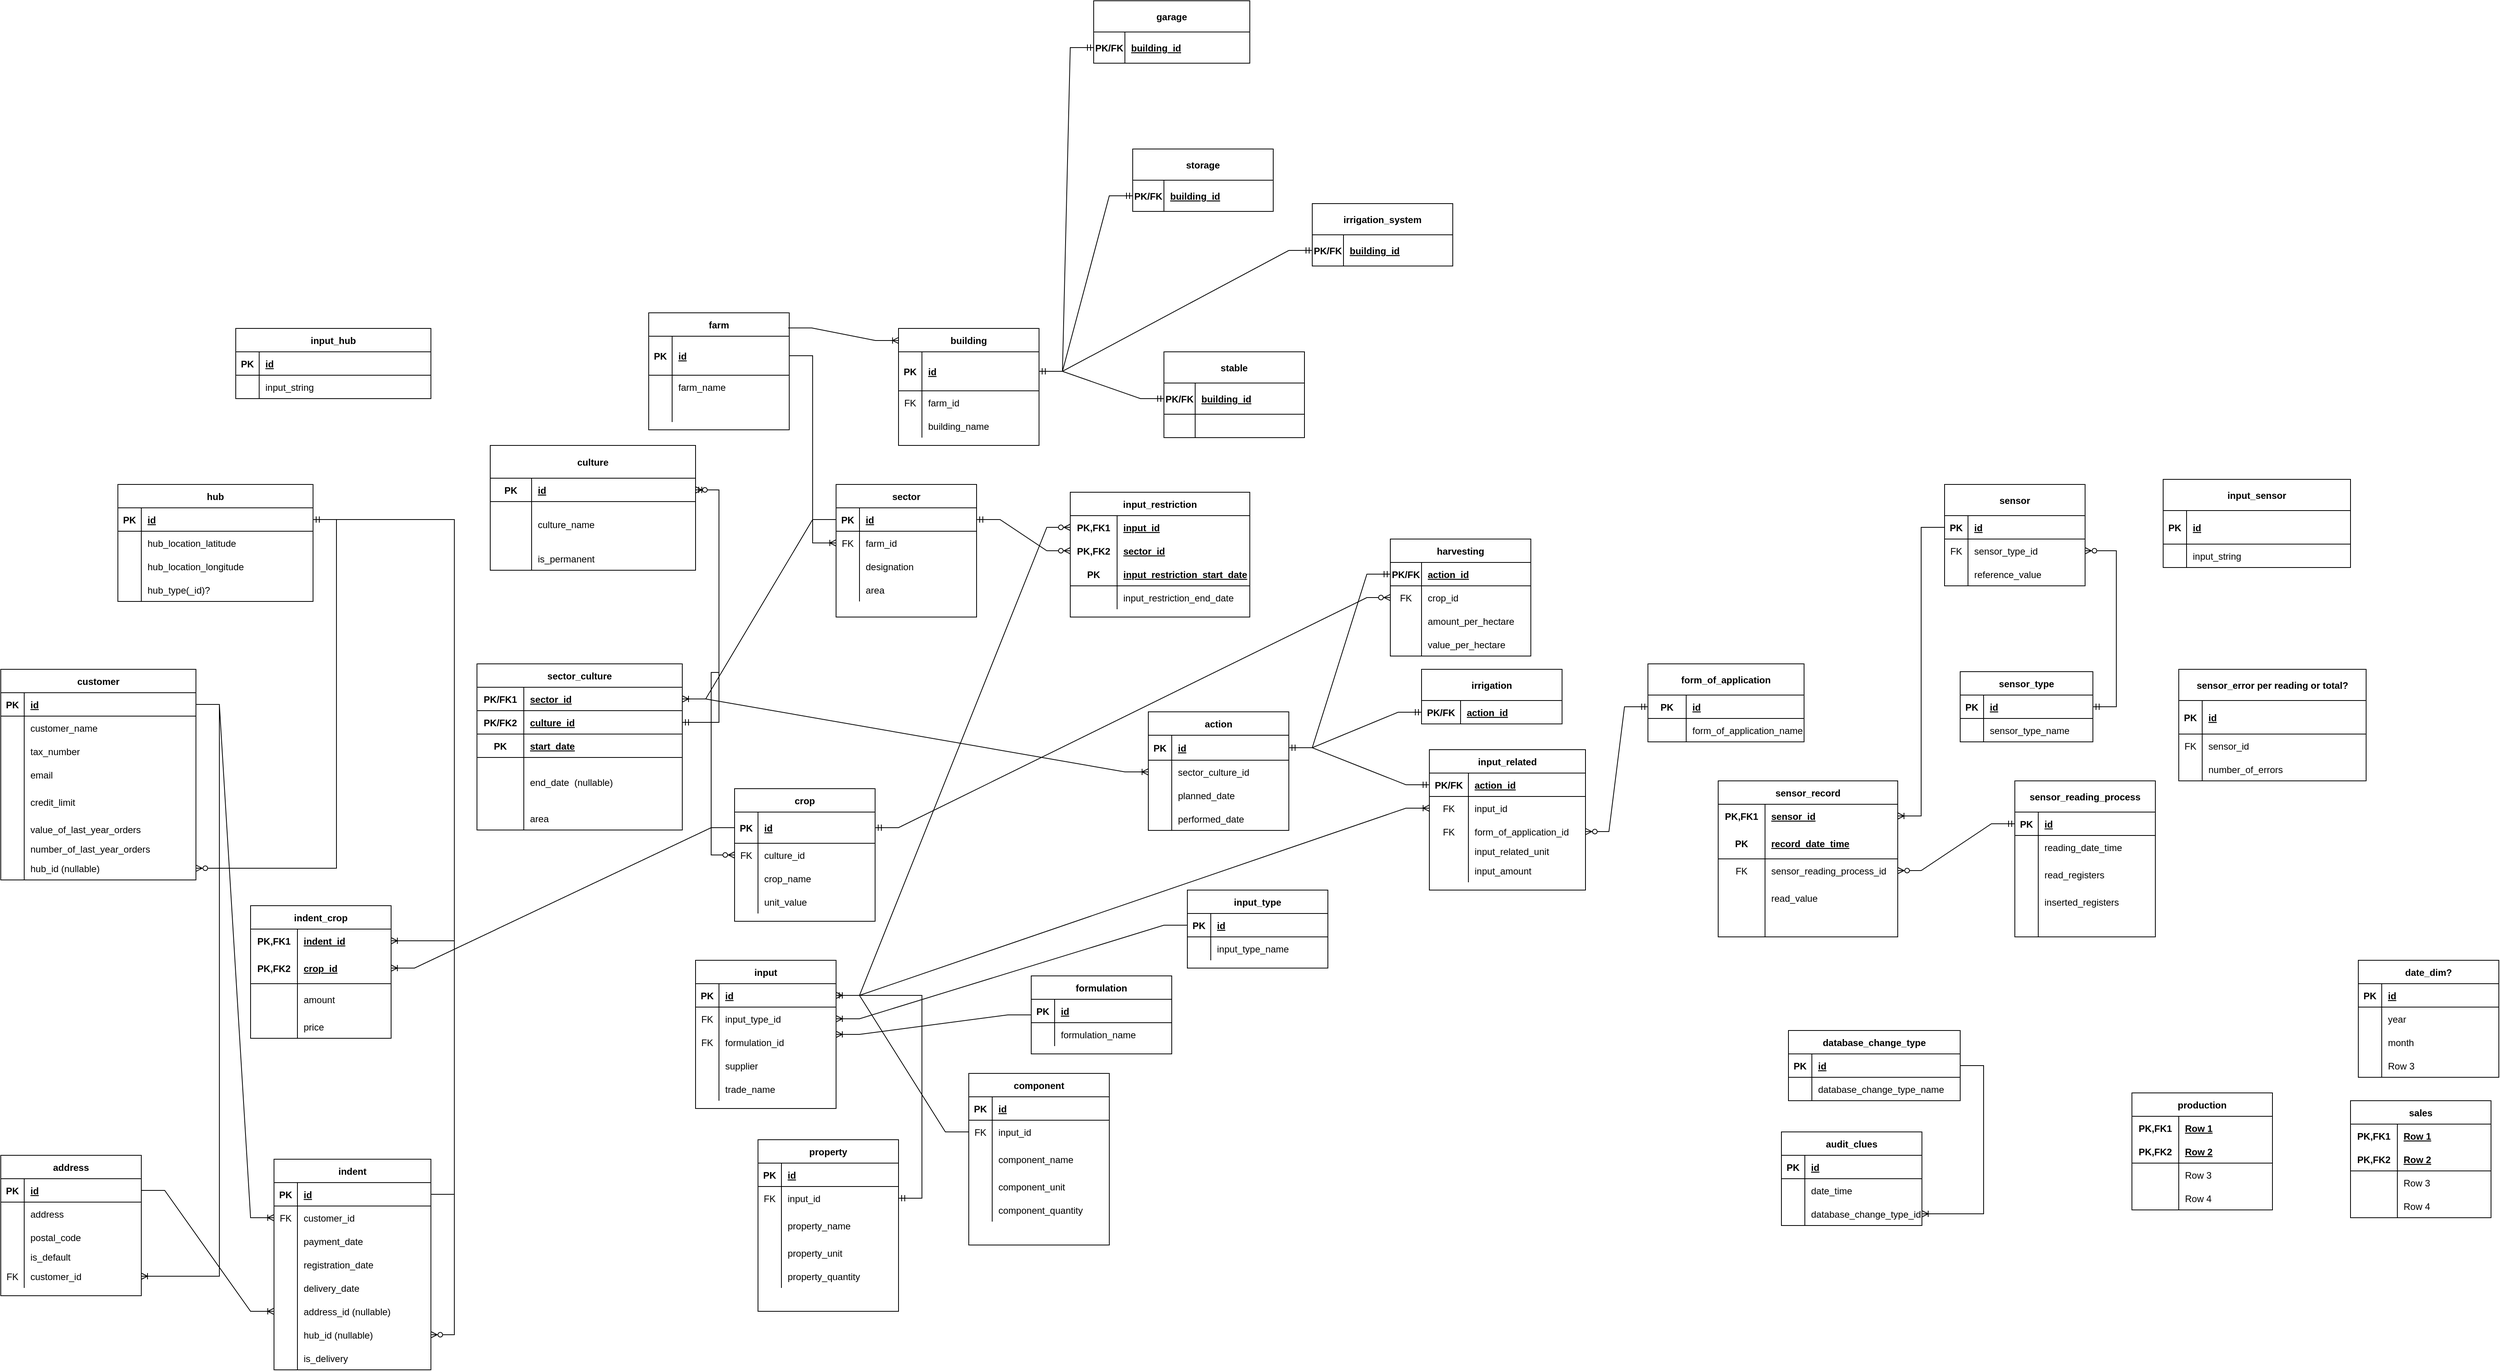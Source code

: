 <mxfile version="20.7.3" type="device"><diagram id="_wQvozfHkhKAHDv9phSU" name="Strona-1"><mxGraphModel dx="795" dy="1566" grid="1" gridSize="10" guides="1" tooltips="1" connect="1" arrows="1" fold="1" page="1" pageScale="1" pageWidth="827" pageHeight="1169" math="0" shadow="0"><root><mxCell id="0"/><mxCell id="1" parent="0"/><mxCell id="I9ZvKyvZhIzaEj9_dhOs-1" value="customer" style="shape=table;startSize=30;container=1;collapsible=1;childLayout=tableLayout;fixedRows=1;rowLines=0;fontStyle=1;align=center;resizeLast=1;direction=east;" parent="1" vertex="1"><mxGeometry x="20" y="67" width="250" height="270" as="geometry"/></mxCell><mxCell id="I9ZvKyvZhIzaEj9_dhOs-2" value="" style="shape=tableRow;horizontal=0;startSize=0;swimlaneHead=0;swimlaneBody=0;fillColor=none;collapsible=0;dropTarget=0;points=[[0,0.5],[1,0.5]];portConstraint=eastwest;top=0;left=0;right=0;bottom=1;" parent="I9ZvKyvZhIzaEj9_dhOs-1" vertex="1"><mxGeometry y="30" width="250" height="30" as="geometry"/></mxCell><mxCell id="I9ZvKyvZhIzaEj9_dhOs-3" value="PK" style="shape=partialRectangle;connectable=0;fillColor=none;top=0;left=0;bottom=0;right=0;fontStyle=1;overflow=hidden;" parent="I9ZvKyvZhIzaEj9_dhOs-2" vertex="1"><mxGeometry width="30" height="30" as="geometry"><mxRectangle width="30" height="30" as="alternateBounds"/></mxGeometry></mxCell><mxCell id="I9ZvKyvZhIzaEj9_dhOs-4" value="id" style="shape=partialRectangle;connectable=0;fillColor=none;top=0;left=0;bottom=0;right=0;align=left;spacingLeft=6;fontStyle=5;overflow=hidden;" parent="I9ZvKyvZhIzaEj9_dhOs-2" vertex="1"><mxGeometry x="30" width="220" height="30" as="geometry"><mxRectangle width="220" height="30" as="alternateBounds"/></mxGeometry></mxCell><mxCell id="I9ZvKyvZhIzaEj9_dhOs-5" value="" style="shape=tableRow;horizontal=0;startSize=0;swimlaneHead=0;swimlaneBody=0;fillColor=none;collapsible=0;dropTarget=0;points=[[0,0.5],[1,0.5]];portConstraint=eastwest;top=0;left=0;right=0;bottom=0;" parent="I9ZvKyvZhIzaEj9_dhOs-1" vertex="1"><mxGeometry y="60" width="250" height="30" as="geometry"/></mxCell><mxCell id="I9ZvKyvZhIzaEj9_dhOs-6" value="" style="shape=partialRectangle;connectable=0;fillColor=none;top=0;left=0;bottom=0;right=0;editable=1;overflow=hidden;" parent="I9ZvKyvZhIzaEj9_dhOs-5" vertex="1"><mxGeometry width="30" height="30" as="geometry"><mxRectangle width="30" height="30" as="alternateBounds"/></mxGeometry></mxCell><mxCell id="I9ZvKyvZhIzaEj9_dhOs-7" value="customer_name" style="shape=partialRectangle;connectable=0;fillColor=none;top=0;left=0;bottom=0;right=0;align=left;spacingLeft=6;overflow=hidden;" parent="I9ZvKyvZhIzaEj9_dhOs-5" vertex="1"><mxGeometry x="30" width="220" height="30" as="geometry"><mxRectangle width="220" height="30" as="alternateBounds"/></mxGeometry></mxCell><mxCell id="I9ZvKyvZhIzaEj9_dhOs-8" value="" style="shape=tableRow;horizontal=0;startSize=0;swimlaneHead=0;swimlaneBody=0;fillColor=none;collapsible=0;dropTarget=0;points=[[0,0.5],[1,0.5]];portConstraint=eastwest;top=0;left=0;right=0;bottom=0;" parent="I9ZvKyvZhIzaEj9_dhOs-1" vertex="1"><mxGeometry y="90" width="250" height="30" as="geometry"/></mxCell><mxCell id="I9ZvKyvZhIzaEj9_dhOs-9" value="" style="shape=partialRectangle;connectable=0;fillColor=none;top=0;left=0;bottom=0;right=0;editable=1;overflow=hidden;" parent="I9ZvKyvZhIzaEj9_dhOs-8" vertex="1"><mxGeometry width="30" height="30" as="geometry"><mxRectangle width="30" height="30" as="alternateBounds"/></mxGeometry></mxCell><mxCell id="I9ZvKyvZhIzaEj9_dhOs-10" value="tax_number" style="shape=partialRectangle;connectable=0;fillColor=none;top=0;left=0;bottom=0;right=0;align=left;spacingLeft=6;overflow=hidden;" parent="I9ZvKyvZhIzaEj9_dhOs-8" vertex="1"><mxGeometry x="30" width="220" height="30" as="geometry"><mxRectangle width="220" height="30" as="alternateBounds"/></mxGeometry></mxCell><mxCell id="I9ZvKyvZhIzaEj9_dhOs-11" value="" style="shape=tableRow;horizontal=0;startSize=0;swimlaneHead=0;swimlaneBody=0;fillColor=none;collapsible=0;dropTarget=0;points=[[0,0.5],[1,0.5]];portConstraint=eastwest;top=0;left=0;right=0;bottom=0;" parent="I9ZvKyvZhIzaEj9_dhOs-1" vertex="1"><mxGeometry y="120" width="250" height="30" as="geometry"/></mxCell><mxCell id="I9ZvKyvZhIzaEj9_dhOs-12" value="" style="shape=partialRectangle;connectable=0;fillColor=none;top=0;left=0;bottom=0;right=0;editable=1;overflow=hidden;" parent="I9ZvKyvZhIzaEj9_dhOs-11" vertex="1"><mxGeometry width="30" height="30" as="geometry"><mxRectangle width="30" height="30" as="alternateBounds"/></mxGeometry></mxCell><mxCell id="I9ZvKyvZhIzaEj9_dhOs-13" value="email" style="shape=partialRectangle;connectable=0;fillColor=none;top=0;left=0;bottom=0;right=0;align=left;spacingLeft=6;overflow=hidden;" parent="I9ZvKyvZhIzaEj9_dhOs-11" vertex="1"><mxGeometry x="30" width="220" height="30" as="geometry"><mxRectangle width="220" height="30" as="alternateBounds"/></mxGeometry></mxCell><mxCell id="I9ZvKyvZhIzaEj9_dhOs-20" style="shape=tableRow;horizontal=0;startSize=0;swimlaneHead=0;swimlaneBody=0;fillColor=none;collapsible=0;dropTarget=0;points=[[0,0.5],[1,0.5]];portConstraint=eastwest;top=0;left=0;right=0;bottom=0;" parent="I9ZvKyvZhIzaEj9_dhOs-1" vertex="1"><mxGeometry y="150" width="250" height="40" as="geometry"/></mxCell><mxCell id="I9ZvKyvZhIzaEj9_dhOs-21" style="shape=partialRectangle;connectable=0;fillColor=none;top=0;left=0;bottom=0;right=0;editable=1;overflow=hidden;" parent="I9ZvKyvZhIzaEj9_dhOs-20" vertex="1"><mxGeometry width="30" height="40" as="geometry"><mxRectangle width="30" height="40" as="alternateBounds"/></mxGeometry></mxCell><mxCell id="I9ZvKyvZhIzaEj9_dhOs-22" value="credit_limit" style="shape=partialRectangle;connectable=0;fillColor=none;top=0;left=0;bottom=0;right=0;align=left;spacingLeft=6;overflow=hidden;flipH=1;flipV=0;" parent="I9ZvKyvZhIzaEj9_dhOs-20" vertex="1"><mxGeometry x="30" width="220" height="40" as="geometry"><mxRectangle width="220" height="40" as="alternateBounds"/></mxGeometry></mxCell><mxCell id="I9ZvKyvZhIzaEj9_dhOs-32" style="shape=tableRow;horizontal=0;startSize=0;swimlaneHead=0;swimlaneBody=0;fillColor=none;collapsible=0;dropTarget=0;points=[[0,0.5],[1,0.5]];portConstraint=eastwest;top=0;left=0;right=0;bottom=0;" parent="I9ZvKyvZhIzaEj9_dhOs-1" vertex="1"><mxGeometry y="190" width="250" height="30" as="geometry"/></mxCell><mxCell id="I9ZvKyvZhIzaEj9_dhOs-33" style="shape=partialRectangle;connectable=0;fillColor=none;top=0;left=0;bottom=0;right=0;editable=1;overflow=hidden;" parent="I9ZvKyvZhIzaEj9_dhOs-32" vertex="1"><mxGeometry width="30" height="30" as="geometry"><mxRectangle width="30" height="30" as="alternateBounds"/></mxGeometry></mxCell><mxCell id="I9ZvKyvZhIzaEj9_dhOs-34" value="value_of_last_year_orders" style="shape=partialRectangle;connectable=0;fillColor=none;top=0;left=0;bottom=0;right=0;align=left;spacingLeft=6;overflow=hidden;flipH=1;flipV=0;" parent="I9ZvKyvZhIzaEj9_dhOs-32" vertex="1"><mxGeometry x="30" width="220" height="30" as="geometry"><mxRectangle width="220" height="30" as="alternateBounds"/></mxGeometry></mxCell><mxCell id="I9ZvKyvZhIzaEj9_dhOs-29" style="shape=tableRow;horizontal=0;startSize=0;swimlaneHead=0;swimlaneBody=0;fillColor=none;collapsible=0;dropTarget=0;points=[[0,0.5],[1,0.5]];portConstraint=eastwest;top=0;left=0;right=0;bottom=0;" parent="I9ZvKyvZhIzaEj9_dhOs-1" vertex="1"><mxGeometry y="220" width="250" height="20" as="geometry"/></mxCell><mxCell id="I9ZvKyvZhIzaEj9_dhOs-30" style="shape=partialRectangle;connectable=0;fillColor=none;top=0;left=0;bottom=0;right=0;editable=1;overflow=hidden;" parent="I9ZvKyvZhIzaEj9_dhOs-29" vertex="1"><mxGeometry width="30" height="20" as="geometry"><mxRectangle width="30" height="20" as="alternateBounds"/></mxGeometry></mxCell><mxCell id="I9ZvKyvZhIzaEj9_dhOs-31" value="number_of_last_year_orders" style="shape=partialRectangle;connectable=0;fillColor=none;top=0;left=0;bottom=0;right=0;align=left;spacingLeft=6;overflow=hidden;flipH=1;flipV=0;" parent="I9ZvKyvZhIzaEj9_dhOs-29" vertex="1"><mxGeometry x="30" width="220" height="20" as="geometry"><mxRectangle width="220" height="20" as="alternateBounds"/></mxGeometry></mxCell><mxCell id="gDOuKIa8YPoKJH8vX4GM-89" value="" style="shape=tableRow;horizontal=0;startSize=0;swimlaneHead=0;swimlaneBody=0;fillColor=none;collapsible=0;dropTarget=0;points=[[0,0.5],[1,0.5]];portConstraint=eastwest;top=0;left=0;right=0;bottom=0;" parent="I9ZvKyvZhIzaEj9_dhOs-1" vertex="1"><mxGeometry y="240" width="250" height="30" as="geometry"/></mxCell><mxCell id="gDOuKIa8YPoKJH8vX4GM-90" value="" style="shape=partialRectangle;connectable=0;fillColor=none;top=0;left=0;bottom=0;right=0;editable=1;overflow=hidden;" parent="gDOuKIa8YPoKJH8vX4GM-89" vertex="1"><mxGeometry width="30" height="30" as="geometry"><mxRectangle width="30" height="30" as="alternateBounds"/></mxGeometry></mxCell><mxCell id="gDOuKIa8YPoKJH8vX4GM-91" value="hub_id (nullable)" style="shape=partialRectangle;connectable=0;fillColor=none;top=0;left=0;bottom=0;right=0;align=left;spacingLeft=6;overflow=hidden;" parent="gDOuKIa8YPoKJH8vX4GM-89" vertex="1"><mxGeometry x="30" width="220" height="30" as="geometry"><mxRectangle width="220" height="30" as="alternateBounds"/></mxGeometry></mxCell><mxCell id="I9ZvKyvZhIzaEj9_dhOs-41" value="sector" style="shape=table;startSize=30;container=1;collapsible=1;childLayout=tableLayout;fixedRows=1;rowLines=0;fontStyle=1;align=center;resizeLast=1;" parent="1" vertex="1"><mxGeometry x="1090" y="-170" width="180" height="170" as="geometry"/></mxCell><mxCell id="I9ZvKyvZhIzaEj9_dhOs-42" value="" style="shape=tableRow;horizontal=0;startSize=0;swimlaneHead=0;swimlaneBody=0;fillColor=none;collapsible=0;dropTarget=0;points=[[0,0.5],[1,0.5]];portConstraint=eastwest;top=0;left=0;right=0;bottom=1;" parent="I9ZvKyvZhIzaEj9_dhOs-41" vertex="1"><mxGeometry y="30" width="180" height="30" as="geometry"/></mxCell><mxCell id="I9ZvKyvZhIzaEj9_dhOs-43" value="PK" style="shape=partialRectangle;connectable=0;fillColor=none;top=0;left=0;bottom=0;right=0;fontStyle=1;overflow=hidden;" parent="I9ZvKyvZhIzaEj9_dhOs-42" vertex="1"><mxGeometry width="30" height="30" as="geometry"><mxRectangle width="30" height="30" as="alternateBounds"/></mxGeometry></mxCell><mxCell id="I9ZvKyvZhIzaEj9_dhOs-44" value="id" style="shape=partialRectangle;connectable=0;fillColor=none;top=0;left=0;bottom=0;right=0;align=left;spacingLeft=6;fontStyle=5;overflow=hidden;" parent="I9ZvKyvZhIzaEj9_dhOs-42" vertex="1"><mxGeometry x="30" width="150" height="30" as="geometry"><mxRectangle width="150" height="30" as="alternateBounds"/></mxGeometry></mxCell><mxCell id="9tAGwQFNo7uGfs9KWKbG-176" value="" style="shape=tableRow;horizontal=0;startSize=0;swimlaneHead=0;swimlaneBody=0;fillColor=none;collapsible=0;dropTarget=0;points=[[0,0.5],[1,0.5]];portConstraint=eastwest;top=0;left=0;right=0;bottom=0;" parent="I9ZvKyvZhIzaEj9_dhOs-41" vertex="1"><mxGeometry y="60" width="180" height="30" as="geometry"/></mxCell><mxCell id="9tAGwQFNo7uGfs9KWKbG-177" value="FK" style="shape=partialRectangle;connectable=0;fillColor=none;top=0;left=0;bottom=0;right=0;fontStyle=0;overflow=hidden;" parent="9tAGwQFNo7uGfs9KWKbG-176" vertex="1"><mxGeometry width="30" height="30" as="geometry"><mxRectangle width="30" height="30" as="alternateBounds"/></mxGeometry></mxCell><mxCell id="9tAGwQFNo7uGfs9KWKbG-178" value="farm_id" style="shape=partialRectangle;connectable=0;fillColor=none;top=0;left=0;bottom=0;right=0;align=left;spacingLeft=6;fontStyle=0;overflow=hidden;" parent="9tAGwQFNo7uGfs9KWKbG-176" vertex="1"><mxGeometry x="30" width="150" height="30" as="geometry"><mxRectangle width="150" height="30" as="alternateBounds"/></mxGeometry></mxCell><mxCell id="I9ZvKyvZhIzaEj9_dhOs-45" value="" style="shape=tableRow;horizontal=0;startSize=0;swimlaneHead=0;swimlaneBody=0;fillColor=none;collapsible=0;dropTarget=0;points=[[0,0.5],[1,0.5]];portConstraint=eastwest;top=0;left=0;right=0;bottom=0;" parent="I9ZvKyvZhIzaEj9_dhOs-41" vertex="1"><mxGeometry y="90" width="180" height="30" as="geometry"/></mxCell><mxCell id="I9ZvKyvZhIzaEj9_dhOs-46" value="" style="shape=partialRectangle;connectable=0;fillColor=none;top=0;left=0;bottom=0;right=0;editable=1;overflow=hidden;" parent="I9ZvKyvZhIzaEj9_dhOs-45" vertex="1"><mxGeometry width="30" height="30" as="geometry"><mxRectangle width="30" height="30" as="alternateBounds"/></mxGeometry></mxCell><mxCell id="I9ZvKyvZhIzaEj9_dhOs-47" value="designation" style="shape=partialRectangle;connectable=0;fillColor=none;top=0;left=0;bottom=0;right=0;align=left;spacingLeft=6;overflow=hidden;" parent="I9ZvKyvZhIzaEj9_dhOs-45" vertex="1"><mxGeometry x="30" width="150" height="30" as="geometry"><mxRectangle width="150" height="30" as="alternateBounds"/></mxGeometry></mxCell><mxCell id="I9ZvKyvZhIzaEj9_dhOs-48" value="" style="shape=tableRow;horizontal=0;startSize=0;swimlaneHead=0;swimlaneBody=0;fillColor=none;collapsible=0;dropTarget=0;points=[[0,0.5],[1,0.5]];portConstraint=eastwest;top=0;left=0;right=0;bottom=0;" parent="I9ZvKyvZhIzaEj9_dhOs-41" vertex="1"><mxGeometry y="120" width="180" height="30" as="geometry"/></mxCell><mxCell id="I9ZvKyvZhIzaEj9_dhOs-49" value="" style="shape=partialRectangle;connectable=0;fillColor=none;top=0;left=0;bottom=0;right=0;editable=1;overflow=hidden;" parent="I9ZvKyvZhIzaEj9_dhOs-48" vertex="1"><mxGeometry width="30" height="30" as="geometry"><mxRectangle width="30" height="30" as="alternateBounds"/></mxGeometry></mxCell><mxCell id="I9ZvKyvZhIzaEj9_dhOs-50" value="area" style="shape=partialRectangle;connectable=0;fillColor=none;top=0;left=0;bottom=0;right=0;align=left;spacingLeft=6;overflow=hidden;" parent="I9ZvKyvZhIzaEj9_dhOs-48" vertex="1"><mxGeometry x="30" width="150" height="30" as="geometry"><mxRectangle width="150" height="30" as="alternateBounds"/></mxGeometry></mxCell><mxCell id="I9ZvKyvZhIzaEj9_dhOs-54" value="crop" style="shape=table;startSize=30;container=1;collapsible=1;childLayout=tableLayout;fixedRows=1;rowLines=0;fontStyle=1;align=center;resizeLast=1;" parent="1" vertex="1"><mxGeometry x="960" y="220" width="180" height="170" as="geometry"/></mxCell><mxCell id="I9ZvKyvZhIzaEj9_dhOs-55" value="" style="shape=tableRow;horizontal=0;startSize=0;swimlaneHead=0;swimlaneBody=0;fillColor=none;collapsible=0;dropTarget=0;points=[[0,0.5],[1,0.5]];portConstraint=eastwest;top=0;left=0;right=0;bottom=1;" parent="I9ZvKyvZhIzaEj9_dhOs-54" vertex="1"><mxGeometry y="30" width="180" height="40" as="geometry"/></mxCell><mxCell id="I9ZvKyvZhIzaEj9_dhOs-56" value="PK" style="shape=partialRectangle;connectable=0;fillColor=none;top=0;left=0;bottom=0;right=0;fontStyle=1;overflow=hidden;" parent="I9ZvKyvZhIzaEj9_dhOs-55" vertex="1"><mxGeometry width="30" height="40" as="geometry"><mxRectangle width="30" height="40" as="alternateBounds"/></mxGeometry></mxCell><mxCell id="I9ZvKyvZhIzaEj9_dhOs-57" value="id" style="shape=partialRectangle;connectable=0;fillColor=none;top=0;left=0;bottom=0;right=0;align=left;spacingLeft=6;fontStyle=5;overflow=hidden;" parent="I9ZvKyvZhIzaEj9_dhOs-55" vertex="1"><mxGeometry x="30" width="150" height="40" as="geometry"><mxRectangle width="150" height="40" as="alternateBounds"/></mxGeometry></mxCell><mxCell id="KfgXIxf8sXtOLVkeFqAf-20" value="" style="shape=tableRow;horizontal=0;startSize=0;swimlaneHead=0;swimlaneBody=0;fillColor=none;collapsible=0;dropTarget=0;points=[[0,0.5],[1,0.5]];portConstraint=eastwest;top=0;left=0;right=0;bottom=0;" parent="I9ZvKyvZhIzaEj9_dhOs-54" vertex="1"><mxGeometry y="70" width="180" height="30" as="geometry"/></mxCell><mxCell id="KfgXIxf8sXtOLVkeFqAf-21" value="FK" style="shape=partialRectangle;connectable=0;fillColor=none;top=0;left=0;bottom=0;right=0;fontStyle=0;overflow=hidden;" parent="KfgXIxf8sXtOLVkeFqAf-20" vertex="1"><mxGeometry width="30" height="30" as="geometry"><mxRectangle width="30" height="30" as="alternateBounds"/></mxGeometry></mxCell><mxCell id="KfgXIxf8sXtOLVkeFqAf-22" value="culture_id" style="shape=partialRectangle;connectable=0;fillColor=none;top=0;left=0;bottom=0;right=0;align=left;spacingLeft=6;fontStyle=0;overflow=hidden;" parent="KfgXIxf8sXtOLVkeFqAf-20" vertex="1"><mxGeometry x="30" width="150" height="30" as="geometry"><mxRectangle width="150" height="30" as="alternateBounds"/></mxGeometry></mxCell><mxCell id="I9ZvKyvZhIzaEj9_dhOs-58" value="" style="shape=tableRow;horizontal=0;startSize=0;swimlaneHead=0;swimlaneBody=0;fillColor=none;collapsible=0;dropTarget=0;points=[[0,0.5],[1,0.5]];portConstraint=eastwest;top=0;left=0;right=0;bottom=0;" parent="I9ZvKyvZhIzaEj9_dhOs-54" vertex="1"><mxGeometry y="100" width="180" height="30" as="geometry"/></mxCell><mxCell id="I9ZvKyvZhIzaEj9_dhOs-59" value="" style="shape=partialRectangle;connectable=0;fillColor=none;top=0;left=0;bottom=0;right=0;editable=1;overflow=hidden;" parent="I9ZvKyvZhIzaEj9_dhOs-58" vertex="1"><mxGeometry width="30" height="30" as="geometry"><mxRectangle width="30" height="30" as="alternateBounds"/></mxGeometry></mxCell><mxCell id="I9ZvKyvZhIzaEj9_dhOs-60" value="crop_name" style="shape=partialRectangle;connectable=0;fillColor=none;top=0;left=0;bottom=0;right=0;align=left;spacingLeft=6;overflow=hidden;" parent="I9ZvKyvZhIzaEj9_dhOs-58" vertex="1"><mxGeometry x="30" width="150" height="30" as="geometry"><mxRectangle width="150" height="30" as="alternateBounds"/></mxGeometry></mxCell><mxCell id="I9ZvKyvZhIzaEj9_dhOs-64" value="" style="shape=tableRow;horizontal=0;startSize=0;swimlaneHead=0;swimlaneBody=0;fillColor=none;collapsible=0;dropTarget=0;points=[[0,0.5],[1,0.5]];portConstraint=eastwest;top=0;left=0;right=0;bottom=0;" parent="I9ZvKyvZhIzaEj9_dhOs-54" vertex="1"><mxGeometry y="130" width="180" height="30" as="geometry"/></mxCell><mxCell id="I9ZvKyvZhIzaEj9_dhOs-65" value="" style="shape=partialRectangle;connectable=0;fillColor=none;top=0;left=0;bottom=0;right=0;editable=1;overflow=hidden;" parent="I9ZvKyvZhIzaEj9_dhOs-64" vertex="1"><mxGeometry width="30" height="30" as="geometry"><mxRectangle width="30" height="30" as="alternateBounds"/></mxGeometry></mxCell><mxCell id="I9ZvKyvZhIzaEj9_dhOs-66" value="unit_value" style="shape=partialRectangle;connectable=0;fillColor=none;top=0;left=0;bottom=0;right=0;align=left;spacingLeft=6;overflow=hidden;" parent="I9ZvKyvZhIzaEj9_dhOs-64" vertex="1"><mxGeometry x="30" width="150" height="30" as="geometry"><mxRectangle width="150" height="30" as="alternateBounds"/></mxGeometry></mxCell><mxCell id="I9ZvKyvZhIzaEj9_dhOs-93" value="sector_culture" style="shape=table;startSize=30;container=1;collapsible=1;childLayout=tableLayout;fixedRows=1;rowLines=0;fontStyle=1;align=center;resizeLast=1;" parent="1" vertex="1"><mxGeometry x="630" y="60" width="263" height="213" as="geometry"/></mxCell><mxCell id="I9ZvKyvZhIzaEj9_dhOs-97" value="" style="shape=tableRow;horizontal=0;startSize=0;swimlaneHead=0;swimlaneBody=0;fillColor=none;collapsible=0;dropTarget=0;points=[[0,0.5],[1,0.5]];portConstraint=eastwest;top=0;left=0;right=0;bottom=1;" parent="I9ZvKyvZhIzaEj9_dhOs-93" vertex="1"><mxGeometry y="30" width="263" height="30" as="geometry"/></mxCell><mxCell id="I9ZvKyvZhIzaEj9_dhOs-98" value="PK/FK1" style="shape=partialRectangle;connectable=0;fillColor=none;top=0;left=0;bottom=0;right=0;fontStyle=1;overflow=hidden;" parent="I9ZvKyvZhIzaEj9_dhOs-97" vertex="1"><mxGeometry width="60" height="30" as="geometry"><mxRectangle width="60" height="30" as="alternateBounds"/></mxGeometry></mxCell><mxCell id="I9ZvKyvZhIzaEj9_dhOs-99" value="sector_id" style="shape=partialRectangle;connectable=0;fillColor=none;top=0;left=0;bottom=0;right=0;align=left;spacingLeft=6;fontStyle=5;overflow=hidden;" parent="I9ZvKyvZhIzaEj9_dhOs-97" vertex="1"><mxGeometry x="60" width="203" height="30" as="geometry"><mxRectangle width="203" height="30" as="alternateBounds"/></mxGeometry></mxCell><mxCell id="9tAGwQFNo7uGfs9KWKbG-157" value="" style="shape=tableRow;horizontal=0;startSize=0;swimlaneHead=0;swimlaneBody=0;fillColor=none;collapsible=0;dropTarget=0;points=[[0,0.5],[1,0.5]];portConstraint=eastwest;top=0;left=0;right=0;bottom=1;" parent="I9ZvKyvZhIzaEj9_dhOs-93" vertex="1"><mxGeometry y="60" width="263" height="30" as="geometry"/></mxCell><mxCell id="9tAGwQFNo7uGfs9KWKbG-158" value="PK/FK2" style="shape=partialRectangle;connectable=0;fillColor=none;top=0;left=0;bottom=0;right=0;fontStyle=1;overflow=hidden;" parent="9tAGwQFNo7uGfs9KWKbG-157" vertex="1"><mxGeometry width="60" height="30" as="geometry"><mxRectangle width="60" height="30" as="alternateBounds"/></mxGeometry></mxCell><mxCell id="9tAGwQFNo7uGfs9KWKbG-159" value="culture_id" style="shape=partialRectangle;connectable=0;fillColor=none;top=0;left=0;bottom=0;right=0;align=left;spacingLeft=6;fontStyle=5;overflow=hidden;" parent="9tAGwQFNo7uGfs9KWKbG-157" vertex="1"><mxGeometry x="60" width="203" height="30" as="geometry"><mxRectangle width="203" height="30" as="alternateBounds"/></mxGeometry></mxCell><mxCell id="9tAGwQFNo7uGfs9KWKbG-160" value="" style="shape=tableRow;horizontal=0;startSize=0;swimlaneHead=0;swimlaneBody=0;fillColor=none;collapsible=0;dropTarget=0;points=[[0,0.5],[1,0.5]];portConstraint=eastwest;top=0;left=0;right=0;bottom=1;" parent="I9ZvKyvZhIzaEj9_dhOs-93" vertex="1"><mxGeometry y="90" width="263" height="30" as="geometry"/></mxCell><mxCell id="9tAGwQFNo7uGfs9KWKbG-161" value="PK" style="shape=partialRectangle;connectable=0;fillColor=none;top=0;left=0;bottom=0;right=0;fontStyle=1;overflow=hidden;" parent="9tAGwQFNo7uGfs9KWKbG-160" vertex="1"><mxGeometry width="60" height="30" as="geometry"><mxRectangle width="60" height="30" as="alternateBounds"/></mxGeometry></mxCell><mxCell id="9tAGwQFNo7uGfs9KWKbG-162" value="start_date" style="shape=partialRectangle;connectable=0;fillColor=none;top=0;left=0;bottom=0;right=0;align=left;spacingLeft=6;fontStyle=5;overflow=hidden;" parent="9tAGwQFNo7uGfs9KWKbG-160" vertex="1"><mxGeometry x="60" width="203" height="30" as="geometry"><mxRectangle width="203" height="30" as="alternateBounds"/></mxGeometry></mxCell><mxCell id="Wq3SL7uk2kCITIxuHn3A-4" style="shape=tableRow;horizontal=0;startSize=0;swimlaneHead=0;swimlaneBody=0;fillColor=none;collapsible=0;dropTarget=0;points=[[0,0.5],[1,0.5]];portConstraint=eastwest;top=0;left=0;right=0;bottom=0;" parent="I9ZvKyvZhIzaEj9_dhOs-93" vertex="1"><mxGeometry y="120" width="263" height="63" as="geometry"/></mxCell><mxCell id="Wq3SL7uk2kCITIxuHn3A-5" style="shape=partialRectangle;connectable=0;fillColor=none;top=0;left=0;bottom=0;right=0;editable=1;overflow=hidden;" parent="Wq3SL7uk2kCITIxuHn3A-4" vertex="1"><mxGeometry width="60" height="63" as="geometry"><mxRectangle width="60" height="63" as="alternateBounds"/></mxGeometry></mxCell><mxCell id="Wq3SL7uk2kCITIxuHn3A-6" value="end_date  (nullable)" style="shape=partialRectangle;connectable=0;fillColor=none;top=0;left=0;bottom=0;right=0;align=left;spacingLeft=6;overflow=hidden;" parent="Wq3SL7uk2kCITIxuHn3A-4" vertex="1"><mxGeometry x="60" width="203" height="63" as="geometry"><mxRectangle width="203" height="63" as="alternateBounds"/></mxGeometry></mxCell><mxCell id="vWRX3fUtjlxpbe04FG_E-17" style="shape=tableRow;horizontal=0;startSize=0;swimlaneHead=0;swimlaneBody=0;fillColor=none;collapsible=0;dropTarget=0;points=[[0,0.5],[1,0.5]];portConstraint=eastwest;top=0;left=0;right=0;bottom=0;" parent="I9ZvKyvZhIzaEj9_dhOs-93" vertex="1"><mxGeometry y="183" width="263" height="30" as="geometry"/></mxCell><mxCell id="vWRX3fUtjlxpbe04FG_E-18" style="shape=partialRectangle;connectable=0;fillColor=none;top=0;left=0;bottom=0;right=0;editable=1;overflow=hidden;" parent="vWRX3fUtjlxpbe04FG_E-17" vertex="1"><mxGeometry width="60" height="30" as="geometry"><mxRectangle width="60" height="30" as="alternateBounds"/></mxGeometry></mxCell><mxCell id="vWRX3fUtjlxpbe04FG_E-19" value="area" style="shape=partialRectangle;connectable=0;fillColor=none;top=0;left=0;bottom=0;right=0;align=left;spacingLeft=6;overflow=hidden;" parent="vWRX3fUtjlxpbe04FG_E-17" vertex="1"><mxGeometry x="60" width="203" height="30" as="geometry"><mxRectangle width="203" height="30" as="alternateBounds"/></mxGeometry></mxCell><mxCell id="I9ZvKyvZhIzaEj9_dhOs-106" value="" style="edgeStyle=entityRelationEdgeStyle;fontSize=12;html=1;endArrow=ERoneToMany;rounded=0;entryX=1;entryY=0.5;entryDx=0;entryDy=0;" parent="1" source="I9ZvKyvZhIzaEj9_dhOs-42" target="I9ZvKyvZhIzaEj9_dhOs-97" edge="1"><mxGeometry width="100" height="100" relative="1" as="geometry"><mxPoint x="310" y="430" as="sourcePoint"/><mxPoint x="578" y="192.5" as="targetPoint"/></mxGeometry></mxCell><mxCell id="I9ZvKyvZhIzaEj9_dhOs-111" value="property" style="shape=table;startSize=30;container=1;collapsible=1;childLayout=tableLayout;fixedRows=1;rowLines=0;fontStyle=1;align=center;resizeLast=1;" parent="1" vertex="1"><mxGeometry x="990" y="670" width="180" height="220" as="geometry"/></mxCell><mxCell id="I9ZvKyvZhIzaEj9_dhOs-112" value="" style="shape=tableRow;horizontal=0;startSize=0;swimlaneHead=0;swimlaneBody=0;fillColor=none;collapsible=0;dropTarget=0;points=[[0,0.5],[1,0.5]];portConstraint=eastwest;top=0;left=0;right=0;bottom=1;" parent="I9ZvKyvZhIzaEj9_dhOs-111" vertex="1"><mxGeometry y="30" width="180" height="30" as="geometry"/></mxCell><mxCell id="I9ZvKyvZhIzaEj9_dhOs-113" value="PK" style="shape=partialRectangle;connectable=0;fillColor=none;top=0;left=0;bottom=0;right=0;fontStyle=1;overflow=hidden;" parent="I9ZvKyvZhIzaEj9_dhOs-112" vertex="1"><mxGeometry width="30" height="30" as="geometry"><mxRectangle width="30" height="30" as="alternateBounds"/></mxGeometry></mxCell><mxCell id="I9ZvKyvZhIzaEj9_dhOs-114" value="id" style="shape=partialRectangle;connectable=0;fillColor=none;top=0;left=0;bottom=0;right=0;align=left;spacingLeft=6;fontStyle=5;overflow=hidden;" parent="I9ZvKyvZhIzaEj9_dhOs-112" vertex="1"><mxGeometry x="30" width="150" height="30" as="geometry"><mxRectangle width="150" height="30" as="alternateBounds"/></mxGeometry></mxCell><mxCell id="I9ZvKyvZhIzaEj9_dhOs-115" value="" style="shape=tableRow;horizontal=0;startSize=0;swimlaneHead=0;swimlaneBody=0;fillColor=none;collapsible=0;dropTarget=0;points=[[0,0.5],[1,0.5]];portConstraint=eastwest;top=0;left=0;right=0;bottom=0;" parent="I9ZvKyvZhIzaEj9_dhOs-111" vertex="1"><mxGeometry y="60" width="180" height="30" as="geometry"/></mxCell><mxCell id="I9ZvKyvZhIzaEj9_dhOs-116" value="FK" style="shape=partialRectangle;connectable=0;fillColor=none;top=0;left=0;bottom=0;right=0;editable=1;overflow=hidden;" parent="I9ZvKyvZhIzaEj9_dhOs-115" vertex="1"><mxGeometry width="30" height="30" as="geometry"><mxRectangle width="30" height="30" as="alternateBounds"/></mxGeometry></mxCell><mxCell id="I9ZvKyvZhIzaEj9_dhOs-117" value="input_id" style="shape=partialRectangle;connectable=0;fillColor=none;top=0;left=0;bottom=0;right=0;align=left;spacingLeft=6;overflow=hidden;" parent="I9ZvKyvZhIzaEj9_dhOs-115" vertex="1"><mxGeometry x="30" width="150" height="30" as="geometry"><mxRectangle width="150" height="30" as="alternateBounds"/></mxGeometry></mxCell><mxCell id="I9ZvKyvZhIzaEj9_dhOs-118" value="" style="shape=tableRow;horizontal=0;startSize=0;swimlaneHead=0;swimlaneBody=0;fillColor=none;collapsible=0;dropTarget=0;points=[[0,0.5],[1,0.5]];portConstraint=eastwest;top=0;left=0;right=0;bottom=0;" parent="I9ZvKyvZhIzaEj9_dhOs-111" vertex="1"><mxGeometry y="90" width="180" height="40" as="geometry"/></mxCell><mxCell id="I9ZvKyvZhIzaEj9_dhOs-119" value="" style="shape=partialRectangle;connectable=0;fillColor=none;top=0;left=0;bottom=0;right=0;editable=1;overflow=hidden;" parent="I9ZvKyvZhIzaEj9_dhOs-118" vertex="1"><mxGeometry width="30" height="40" as="geometry"><mxRectangle width="30" height="40" as="alternateBounds"/></mxGeometry></mxCell><mxCell id="I9ZvKyvZhIzaEj9_dhOs-120" value="property_name" style="shape=partialRectangle;connectable=0;fillColor=none;top=0;left=0;bottom=0;right=0;align=left;spacingLeft=6;overflow=hidden;" parent="I9ZvKyvZhIzaEj9_dhOs-118" vertex="1"><mxGeometry x="30" width="150" height="40" as="geometry"><mxRectangle width="150" height="40" as="alternateBounds"/></mxGeometry></mxCell><mxCell id="I9ZvKyvZhIzaEj9_dhOs-121" value="" style="shape=tableRow;horizontal=0;startSize=0;swimlaneHead=0;swimlaneBody=0;fillColor=none;collapsible=0;dropTarget=0;points=[[0,0.5],[1,0.5]];portConstraint=eastwest;top=0;left=0;right=0;bottom=0;" parent="I9ZvKyvZhIzaEj9_dhOs-111" vertex="1"><mxGeometry y="130" width="180" height="30" as="geometry"/></mxCell><mxCell id="I9ZvKyvZhIzaEj9_dhOs-122" value="" style="shape=partialRectangle;connectable=0;fillColor=none;top=0;left=0;bottom=0;right=0;editable=1;overflow=hidden;" parent="I9ZvKyvZhIzaEj9_dhOs-121" vertex="1"><mxGeometry width="30" height="30" as="geometry"><mxRectangle width="30" height="30" as="alternateBounds"/></mxGeometry></mxCell><mxCell id="I9ZvKyvZhIzaEj9_dhOs-123" value="property_unit" style="shape=partialRectangle;connectable=0;fillColor=none;top=0;left=0;bottom=0;right=0;align=left;spacingLeft=6;overflow=hidden;" parent="I9ZvKyvZhIzaEj9_dhOs-121" vertex="1"><mxGeometry x="30" width="150" height="30" as="geometry"><mxRectangle width="150" height="30" as="alternateBounds"/></mxGeometry></mxCell><mxCell id="9tAGwQFNo7uGfs9KWKbG-116" value="" style="shape=tableRow;horizontal=0;startSize=0;swimlaneHead=0;swimlaneBody=0;fillColor=none;collapsible=0;dropTarget=0;points=[[0,0.5],[1,0.5]];portConstraint=eastwest;top=0;left=0;right=0;bottom=0;" parent="I9ZvKyvZhIzaEj9_dhOs-111" vertex="1"><mxGeometry y="160" width="180" height="30" as="geometry"/></mxCell><mxCell id="9tAGwQFNo7uGfs9KWKbG-117" value="" style="shape=partialRectangle;connectable=0;fillColor=none;top=0;left=0;bottom=0;right=0;editable=1;overflow=hidden;" parent="9tAGwQFNo7uGfs9KWKbG-116" vertex="1"><mxGeometry width="30" height="30" as="geometry"><mxRectangle width="30" height="30" as="alternateBounds"/></mxGeometry></mxCell><mxCell id="9tAGwQFNo7uGfs9KWKbG-118" value="property_quantity" style="shape=partialRectangle;connectable=0;fillColor=none;top=0;left=0;bottom=0;right=0;align=left;spacingLeft=6;overflow=hidden;" parent="9tAGwQFNo7uGfs9KWKbG-116" vertex="1"><mxGeometry x="30" width="150" height="30" as="geometry"><mxRectangle width="150" height="30" as="alternateBounds"/></mxGeometry></mxCell><mxCell id="I9ZvKyvZhIzaEj9_dhOs-149" value="indent" style="shape=table;startSize=30;container=1;collapsible=1;childLayout=tableLayout;fixedRows=1;rowLines=0;fontStyle=1;align=center;resizeLast=1;" parent="1" vertex="1"><mxGeometry x="370" y="695" width="201" height="270" as="geometry"/></mxCell><mxCell id="I9ZvKyvZhIzaEj9_dhOs-150" value="" style="shape=tableRow;horizontal=0;startSize=0;swimlaneHead=0;swimlaneBody=0;fillColor=none;collapsible=0;dropTarget=0;points=[[0,0.5],[1,0.5]];portConstraint=eastwest;top=0;left=0;right=0;bottom=1;" parent="I9ZvKyvZhIzaEj9_dhOs-149" vertex="1"><mxGeometry y="30" width="201" height="30" as="geometry"/></mxCell><mxCell id="I9ZvKyvZhIzaEj9_dhOs-151" value="PK" style="shape=partialRectangle;connectable=0;fillColor=none;top=0;left=0;bottom=0;right=0;fontStyle=1;overflow=hidden;" parent="I9ZvKyvZhIzaEj9_dhOs-150" vertex="1"><mxGeometry width="30" height="30" as="geometry"><mxRectangle width="30" height="30" as="alternateBounds"/></mxGeometry></mxCell><mxCell id="I9ZvKyvZhIzaEj9_dhOs-152" value="id" style="shape=partialRectangle;connectable=0;fillColor=none;top=0;left=0;bottom=0;right=0;align=left;spacingLeft=6;fontStyle=5;overflow=hidden;" parent="I9ZvKyvZhIzaEj9_dhOs-150" vertex="1"><mxGeometry x="30" width="171" height="30" as="geometry"><mxRectangle width="171" height="30" as="alternateBounds"/></mxGeometry></mxCell><mxCell id="I9ZvKyvZhIzaEj9_dhOs-153" value="" style="shape=tableRow;horizontal=0;startSize=0;swimlaneHead=0;swimlaneBody=0;fillColor=none;collapsible=0;dropTarget=0;points=[[0,0.5],[1,0.5]];portConstraint=eastwest;top=0;left=0;right=0;bottom=0;" parent="I9ZvKyvZhIzaEj9_dhOs-149" vertex="1"><mxGeometry y="60" width="201" height="30" as="geometry"/></mxCell><mxCell id="I9ZvKyvZhIzaEj9_dhOs-154" value="FK" style="shape=partialRectangle;connectable=0;fillColor=none;top=0;left=0;bottom=0;right=0;editable=1;overflow=hidden;" parent="I9ZvKyvZhIzaEj9_dhOs-153" vertex="1"><mxGeometry width="30" height="30" as="geometry"><mxRectangle width="30" height="30" as="alternateBounds"/></mxGeometry></mxCell><mxCell id="I9ZvKyvZhIzaEj9_dhOs-155" value="customer_id" style="shape=partialRectangle;connectable=0;fillColor=none;top=0;left=0;bottom=0;right=0;align=left;spacingLeft=6;overflow=hidden;" parent="I9ZvKyvZhIzaEj9_dhOs-153" vertex="1"><mxGeometry x="30" width="171" height="30" as="geometry"><mxRectangle width="171" height="30" as="alternateBounds"/></mxGeometry></mxCell><mxCell id="I9ZvKyvZhIzaEj9_dhOs-156" value="" style="shape=tableRow;horizontal=0;startSize=0;swimlaneHead=0;swimlaneBody=0;fillColor=none;collapsible=0;dropTarget=0;points=[[0,0.5],[1,0.5]];portConstraint=eastwest;top=0;left=0;right=0;bottom=0;" parent="I9ZvKyvZhIzaEj9_dhOs-149" vertex="1"><mxGeometry y="90" width="201" height="30" as="geometry"/></mxCell><mxCell id="I9ZvKyvZhIzaEj9_dhOs-157" value="" style="shape=partialRectangle;connectable=0;fillColor=none;top=0;left=0;bottom=0;right=0;editable=1;overflow=hidden;" parent="I9ZvKyvZhIzaEj9_dhOs-156" vertex="1"><mxGeometry width="30" height="30" as="geometry"><mxRectangle width="30" height="30" as="alternateBounds"/></mxGeometry></mxCell><mxCell id="I9ZvKyvZhIzaEj9_dhOs-158" value="payment_date" style="shape=partialRectangle;connectable=0;fillColor=none;top=0;left=0;bottom=0;right=0;align=left;spacingLeft=6;overflow=hidden;" parent="I9ZvKyvZhIzaEj9_dhOs-156" vertex="1"><mxGeometry x="30" width="171" height="30" as="geometry"><mxRectangle width="171" height="30" as="alternateBounds"/></mxGeometry></mxCell><mxCell id="I9ZvKyvZhIzaEj9_dhOs-165" style="shape=tableRow;horizontal=0;startSize=0;swimlaneHead=0;swimlaneBody=0;fillColor=none;collapsible=0;dropTarget=0;points=[[0,0.5],[1,0.5]];portConstraint=eastwest;top=0;left=0;right=0;bottom=0;" parent="I9ZvKyvZhIzaEj9_dhOs-149" vertex="1"><mxGeometry y="120" width="201" height="30" as="geometry"/></mxCell><mxCell id="I9ZvKyvZhIzaEj9_dhOs-166" style="shape=partialRectangle;connectable=0;fillColor=none;top=0;left=0;bottom=0;right=0;editable=1;overflow=hidden;" parent="I9ZvKyvZhIzaEj9_dhOs-165" vertex="1"><mxGeometry width="30" height="30" as="geometry"><mxRectangle width="30" height="30" as="alternateBounds"/></mxGeometry></mxCell><mxCell id="I9ZvKyvZhIzaEj9_dhOs-167" value="registration_date" style="shape=partialRectangle;connectable=0;fillColor=none;top=0;left=0;bottom=0;right=0;align=left;spacingLeft=6;overflow=hidden;" parent="I9ZvKyvZhIzaEj9_dhOs-165" vertex="1"><mxGeometry x="30" width="171" height="30" as="geometry"><mxRectangle width="171" height="30" as="alternateBounds"/></mxGeometry></mxCell><mxCell id="I9ZvKyvZhIzaEj9_dhOs-162" style="shape=tableRow;horizontal=0;startSize=0;swimlaneHead=0;swimlaneBody=0;fillColor=none;collapsible=0;dropTarget=0;points=[[0,0.5],[1,0.5]];portConstraint=eastwest;top=0;left=0;right=0;bottom=0;" parent="I9ZvKyvZhIzaEj9_dhOs-149" vertex="1"><mxGeometry y="150" width="201" height="30" as="geometry"/></mxCell><mxCell id="I9ZvKyvZhIzaEj9_dhOs-163" style="shape=partialRectangle;connectable=0;fillColor=none;top=0;left=0;bottom=0;right=0;editable=1;overflow=hidden;" parent="I9ZvKyvZhIzaEj9_dhOs-162" vertex="1"><mxGeometry width="30" height="30" as="geometry"><mxRectangle width="30" height="30" as="alternateBounds"/></mxGeometry></mxCell><mxCell id="I9ZvKyvZhIzaEj9_dhOs-164" value="delivery_date" style="shape=partialRectangle;connectable=0;fillColor=none;top=0;left=0;bottom=0;right=0;align=left;spacingLeft=6;overflow=hidden;" parent="I9ZvKyvZhIzaEj9_dhOs-162" vertex="1"><mxGeometry x="30" width="171" height="30" as="geometry"><mxRectangle width="171" height="30" as="alternateBounds"/></mxGeometry></mxCell><mxCell id="I9ZvKyvZhIzaEj9_dhOs-168" style="shape=tableRow;horizontal=0;startSize=0;swimlaneHead=0;swimlaneBody=0;fillColor=none;collapsible=0;dropTarget=0;points=[[0,0.5],[1,0.5]];portConstraint=eastwest;top=0;left=0;right=0;bottom=0;" parent="I9ZvKyvZhIzaEj9_dhOs-149" vertex="1"><mxGeometry y="180" width="201" height="30" as="geometry"/></mxCell><mxCell id="I9ZvKyvZhIzaEj9_dhOs-169" style="shape=partialRectangle;connectable=0;fillColor=none;top=0;left=0;bottom=0;right=0;editable=1;overflow=hidden;" parent="I9ZvKyvZhIzaEj9_dhOs-168" vertex="1"><mxGeometry width="30" height="30" as="geometry"><mxRectangle width="30" height="30" as="alternateBounds"/></mxGeometry></mxCell><mxCell id="I9ZvKyvZhIzaEj9_dhOs-170" value="address_id (nullable)" style="shape=partialRectangle;connectable=0;fillColor=none;top=0;left=0;bottom=0;right=0;align=left;spacingLeft=6;overflow=hidden;" parent="I9ZvKyvZhIzaEj9_dhOs-168" vertex="1"><mxGeometry x="30" width="171" height="30" as="geometry"><mxRectangle width="171" height="30" as="alternateBounds"/></mxGeometry></mxCell><mxCell id="KfgXIxf8sXtOLVkeFqAf-36" value="" style="shape=tableRow;horizontal=0;startSize=0;swimlaneHead=0;swimlaneBody=0;fillColor=none;collapsible=0;dropTarget=0;points=[[0,0.5],[1,0.5]];portConstraint=eastwest;top=0;left=0;right=0;bottom=0;" parent="I9ZvKyvZhIzaEj9_dhOs-149" vertex="1"><mxGeometry y="210" width="201" height="30" as="geometry"/></mxCell><mxCell id="KfgXIxf8sXtOLVkeFqAf-37" value="" style="shape=partialRectangle;connectable=0;fillColor=none;top=0;left=0;bottom=0;right=0;editable=1;overflow=hidden;" parent="KfgXIxf8sXtOLVkeFqAf-36" vertex="1"><mxGeometry width="30" height="30" as="geometry"><mxRectangle width="30" height="30" as="alternateBounds"/></mxGeometry></mxCell><mxCell id="KfgXIxf8sXtOLVkeFqAf-38" value="hub_id (nullable)" style="shape=partialRectangle;connectable=0;fillColor=none;top=0;left=0;bottom=0;right=0;align=left;spacingLeft=6;overflow=hidden;" parent="KfgXIxf8sXtOLVkeFqAf-36" vertex="1"><mxGeometry x="30" width="171" height="30" as="geometry"><mxRectangle width="171" height="30" as="alternateBounds"/></mxGeometry></mxCell><mxCell id="KfgXIxf8sXtOLVkeFqAf-39" value="" style="shape=tableRow;horizontal=0;startSize=0;swimlaneHead=0;swimlaneBody=0;fillColor=none;collapsible=0;dropTarget=0;points=[[0,0.5],[1,0.5]];portConstraint=eastwest;top=0;left=0;right=0;bottom=0;" parent="I9ZvKyvZhIzaEj9_dhOs-149" vertex="1"><mxGeometry y="240" width="201" height="30" as="geometry"/></mxCell><mxCell id="KfgXIxf8sXtOLVkeFqAf-40" value="" style="shape=partialRectangle;connectable=0;fillColor=none;top=0;left=0;bottom=0;right=0;editable=1;overflow=hidden;" parent="KfgXIxf8sXtOLVkeFqAf-39" vertex="1"><mxGeometry width="30" height="30" as="geometry"><mxRectangle width="30" height="30" as="alternateBounds"/></mxGeometry></mxCell><mxCell id="KfgXIxf8sXtOLVkeFqAf-41" value="is_delivery" style="shape=partialRectangle;connectable=0;fillColor=none;top=0;left=0;bottom=0;right=0;align=left;spacingLeft=6;overflow=hidden;" parent="KfgXIxf8sXtOLVkeFqAf-39" vertex="1"><mxGeometry x="30" width="171" height="30" as="geometry"><mxRectangle width="171" height="30" as="alternateBounds"/></mxGeometry></mxCell><mxCell id="I9ZvKyvZhIzaEj9_dhOs-216" value="indent_crop" style="shape=table;startSize=30;container=1;collapsible=1;childLayout=tableLayout;fixedRows=1;rowLines=0;fontStyle=1;align=center;resizeLast=1;" parent="1" vertex="1"><mxGeometry x="340" y="370" width="180" height="170" as="geometry"/></mxCell><mxCell id="I9ZvKyvZhIzaEj9_dhOs-217" value="" style="shape=tableRow;horizontal=0;startSize=0;swimlaneHead=0;swimlaneBody=0;fillColor=none;collapsible=0;dropTarget=0;points=[[0,0.5],[1,0.5]];portConstraint=eastwest;top=0;left=0;right=0;bottom=0;" parent="I9ZvKyvZhIzaEj9_dhOs-216" vertex="1"><mxGeometry y="30" width="180" height="30" as="geometry"/></mxCell><mxCell id="I9ZvKyvZhIzaEj9_dhOs-218" value="PK,FK1" style="shape=partialRectangle;connectable=0;fillColor=none;top=0;left=0;bottom=0;right=0;fontStyle=1;overflow=hidden;" parent="I9ZvKyvZhIzaEj9_dhOs-217" vertex="1"><mxGeometry width="60" height="30" as="geometry"><mxRectangle width="60" height="30" as="alternateBounds"/></mxGeometry></mxCell><mxCell id="I9ZvKyvZhIzaEj9_dhOs-219" value="indent_id" style="shape=partialRectangle;connectable=0;fillColor=none;top=0;left=0;bottom=0;right=0;align=left;spacingLeft=6;fontStyle=5;overflow=hidden;" parent="I9ZvKyvZhIzaEj9_dhOs-217" vertex="1"><mxGeometry x="60" width="120" height="30" as="geometry"><mxRectangle width="120" height="30" as="alternateBounds"/></mxGeometry></mxCell><mxCell id="I9ZvKyvZhIzaEj9_dhOs-220" value="" style="shape=tableRow;horizontal=0;startSize=0;swimlaneHead=0;swimlaneBody=0;fillColor=none;collapsible=0;dropTarget=0;points=[[0,0.5],[1,0.5]];portConstraint=eastwest;top=0;left=0;right=0;bottom=1;" parent="I9ZvKyvZhIzaEj9_dhOs-216" vertex="1"><mxGeometry y="60" width="180" height="40" as="geometry"/></mxCell><mxCell id="I9ZvKyvZhIzaEj9_dhOs-221" value="PK,FK2" style="shape=partialRectangle;connectable=0;fillColor=none;top=0;left=0;bottom=0;right=0;fontStyle=1;overflow=hidden;" parent="I9ZvKyvZhIzaEj9_dhOs-220" vertex="1"><mxGeometry width="60" height="40" as="geometry"><mxRectangle width="60" height="40" as="alternateBounds"/></mxGeometry></mxCell><mxCell id="I9ZvKyvZhIzaEj9_dhOs-222" value="crop_id" style="shape=partialRectangle;connectable=0;fillColor=none;top=0;left=0;bottom=0;right=0;align=left;spacingLeft=6;fontStyle=5;overflow=hidden;" parent="I9ZvKyvZhIzaEj9_dhOs-220" vertex="1"><mxGeometry x="60" width="120" height="40" as="geometry"><mxRectangle width="120" height="40" as="alternateBounds"/></mxGeometry></mxCell><mxCell id="I9ZvKyvZhIzaEj9_dhOs-223" value="" style="shape=tableRow;horizontal=0;startSize=0;swimlaneHead=0;swimlaneBody=0;fillColor=none;collapsible=0;dropTarget=0;points=[[0,0.5],[1,0.5]];portConstraint=eastwest;top=0;left=0;right=0;bottom=0;" parent="I9ZvKyvZhIzaEj9_dhOs-216" vertex="1"><mxGeometry y="100" width="180" height="40" as="geometry"/></mxCell><mxCell id="I9ZvKyvZhIzaEj9_dhOs-224" value="" style="shape=partialRectangle;connectable=0;fillColor=none;top=0;left=0;bottom=0;right=0;editable=1;overflow=hidden;" parent="I9ZvKyvZhIzaEj9_dhOs-223" vertex="1"><mxGeometry width="60" height="40" as="geometry"><mxRectangle width="60" height="40" as="alternateBounds"/></mxGeometry></mxCell><mxCell id="I9ZvKyvZhIzaEj9_dhOs-225" value="amount" style="shape=partialRectangle;connectable=0;fillColor=none;top=0;left=0;bottom=0;right=0;align=left;spacingLeft=6;overflow=hidden;" parent="I9ZvKyvZhIzaEj9_dhOs-223" vertex="1"><mxGeometry x="60" width="120" height="40" as="geometry"><mxRectangle width="120" height="40" as="alternateBounds"/></mxGeometry></mxCell><mxCell id="I9ZvKyvZhIzaEj9_dhOs-226" value="" style="shape=tableRow;horizontal=0;startSize=0;swimlaneHead=0;swimlaneBody=0;fillColor=none;collapsible=0;dropTarget=0;points=[[0,0.5],[1,0.5]];portConstraint=eastwest;top=0;left=0;right=0;bottom=0;" parent="I9ZvKyvZhIzaEj9_dhOs-216" vertex="1"><mxGeometry y="140" width="180" height="30" as="geometry"/></mxCell><mxCell id="I9ZvKyvZhIzaEj9_dhOs-227" value="" style="shape=partialRectangle;connectable=0;fillColor=none;top=0;left=0;bottom=0;right=0;editable=1;overflow=hidden;" parent="I9ZvKyvZhIzaEj9_dhOs-226" vertex="1"><mxGeometry width="60" height="30" as="geometry"><mxRectangle width="60" height="30" as="alternateBounds"/></mxGeometry></mxCell><mxCell id="I9ZvKyvZhIzaEj9_dhOs-228" value="price" style="shape=partialRectangle;connectable=0;fillColor=none;top=0;left=0;bottom=0;right=0;align=left;spacingLeft=6;overflow=hidden;" parent="I9ZvKyvZhIzaEj9_dhOs-226" vertex="1"><mxGeometry x="60" width="120" height="30" as="geometry"><mxRectangle width="120" height="30" as="alternateBounds"/></mxGeometry></mxCell><mxCell id="I9ZvKyvZhIzaEj9_dhOs-229" value="" style="edgeStyle=entityRelationEdgeStyle;fontSize=12;html=1;endArrow=ERoneToMany;rounded=0;" parent="1" source="I9ZvKyvZhIzaEj9_dhOs-150" target="I9ZvKyvZhIzaEj9_dhOs-217" edge="1"><mxGeometry width="100" height="100" relative="1" as="geometry"><mxPoint x="310" y="580" as="sourcePoint"/><mxPoint x="410" y="480" as="targetPoint"/></mxGeometry></mxCell><mxCell id="I9ZvKyvZhIzaEj9_dhOs-231" value="" style="edgeStyle=entityRelationEdgeStyle;fontSize=12;html=1;endArrow=ERoneToMany;rounded=0;" parent="1" source="I9ZvKyvZhIzaEj9_dhOs-55" target="I9ZvKyvZhIzaEj9_dhOs-220" edge="1"><mxGeometry width="100" height="100" relative="1" as="geometry"><mxPoint x="310" y="680" as="sourcePoint"/><mxPoint x="410" y="580" as="targetPoint"/></mxGeometry></mxCell><mxCell id="I9ZvKyvZhIzaEj9_dhOs-232" value="building" style="shape=table;startSize=30;container=1;collapsible=1;childLayout=tableLayout;fixedRows=1;rowLines=0;fontStyle=1;align=center;resizeLast=1;" parent="1" vertex="1"><mxGeometry x="1170" y="-370" width="180" height="150" as="geometry"/></mxCell><mxCell id="I9ZvKyvZhIzaEj9_dhOs-233" value="" style="shape=tableRow;horizontal=0;startSize=0;swimlaneHead=0;swimlaneBody=0;fillColor=none;collapsible=0;dropTarget=0;points=[[0,0.5],[1,0.5]];portConstraint=eastwest;top=0;left=0;right=0;bottom=1;" parent="I9ZvKyvZhIzaEj9_dhOs-232" vertex="1"><mxGeometry y="30" width="180" height="50" as="geometry"/></mxCell><mxCell id="I9ZvKyvZhIzaEj9_dhOs-234" value="PK" style="shape=partialRectangle;connectable=0;fillColor=none;top=0;left=0;bottom=0;right=0;fontStyle=1;overflow=hidden;" parent="I9ZvKyvZhIzaEj9_dhOs-233" vertex="1"><mxGeometry width="30" height="50" as="geometry"><mxRectangle width="30" height="50" as="alternateBounds"/></mxGeometry></mxCell><mxCell id="I9ZvKyvZhIzaEj9_dhOs-235" value="id" style="shape=partialRectangle;connectable=0;fillColor=none;top=0;left=0;bottom=0;right=0;align=left;spacingLeft=6;fontStyle=5;overflow=hidden;" parent="I9ZvKyvZhIzaEj9_dhOs-233" vertex="1"><mxGeometry x="30" width="150" height="50" as="geometry"><mxRectangle width="150" height="50" as="alternateBounds"/></mxGeometry></mxCell><mxCell id="I9ZvKyvZhIzaEj9_dhOs-239" value="" style="shape=tableRow;horizontal=0;startSize=0;swimlaneHead=0;swimlaneBody=0;fillColor=none;collapsible=0;dropTarget=0;points=[[0,0.5],[1,0.5]];portConstraint=eastwest;top=0;left=0;right=0;bottom=0;" parent="I9ZvKyvZhIzaEj9_dhOs-232" vertex="1"><mxGeometry y="80" width="180" height="30" as="geometry"/></mxCell><mxCell id="I9ZvKyvZhIzaEj9_dhOs-240" value="FK" style="shape=partialRectangle;connectable=0;fillColor=none;top=0;left=0;bottom=0;right=0;editable=1;overflow=hidden;" parent="I9ZvKyvZhIzaEj9_dhOs-239" vertex="1"><mxGeometry width="30" height="30" as="geometry"><mxRectangle width="30" height="30" as="alternateBounds"/></mxGeometry></mxCell><mxCell id="I9ZvKyvZhIzaEj9_dhOs-241" value="farm_id" style="shape=partialRectangle;connectable=0;fillColor=none;top=0;left=0;bottom=0;right=0;align=left;spacingLeft=6;overflow=hidden;" parent="I9ZvKyvZhIzaEj9_dhOs-239" vertex="1"><mxGeometry x="30" width="150" height="30" as="geometry"><mxRectangle width="150" height="30" as="alternateBounds"/></mxGeometry></mxCell><mxCell id="I9ZvKyvZhIzaEj9_dhOs-236" value="" style="shape=tableRow;horizontal=0;startSize=0;swimlaneHead=0;swimlaneBody=0;fillColor=none;collapsible=0;dropTarget=0;points=[[0,0.5],[1,0.5]];portConstraint=eastwest;top=0;left=0;right=0;bottom=0;" parent="I9ZvKyvZhIzaEj9_dhOs-232" vertex="1"><mxGeometry y="110" width="180" height="30" as="geometry"/></mxCell><mxCell id="I9ZvKyvZhIzaEj9_dhOs-237" value="" style="shape=partialRectangle;connectable=0;fillColor=none;top=0;left=0;bottom=0;right=0;editable=1;overflow=hidden;fontStyle=1" parent="I9ZvKyvZhIzaEj9_dhOs-236" vertex="1"><mxGeometry width="30" height="30" as="geometry"><mxRectangle width="30" height="30" as="alternateBounds"/></mxGeometry></mxCell><mxCell id="I9ZvKyvZhIzaEj9_dhOs-238" value="building_name" style="shape=partialRectangle;connectable=0;fillColor=none;top=0;left=0;bottom=0;right=0;align=left;spacingLeft=6;overflow=hidden;" parent="I9ZvKyvZhIzaEj9_dhOs-236" vertex="1"><mxGeometry x="30" width="150" height="30" as="geometry"><mxRectangle width="150" height="30" as="alternateBounds"/></mxGeometry></mxCell><mxCell id="I9ZvKyvZhIzaEj9_dhOs-285" value="input" style="shape=table;startSize=30;container=1;collapsible=1;childLayout=tableLayout;fixedRows=1;rowLines=0;fontStyle=1;align=center;resizeLast=1;" parent="1" vertex="1"><mxGeometry x="910" y="440" width="180" height="190" as="geometry"/></mxCell><mxCell id="I9ZvKyvZhIzaEj9_dhOs-286" value="" style="shape=tableRow;horizontal=0;startSize=0;swimlaneHead=0;swimlaneBody=0;fillColor=none;collapsible=0;dropTarget=0;points=[[0,0.5],[1,0.5]];portConstraint=eastwest;top=0;left=0;right=0;bottom=1;" parent="I9ZvKyvZhIzaEj9_dhOs-285" vertex="1"><mxGeometry y="30" width="180" height="30" as="geometry"/></mxCell><mxCell id="I9ZvKyvZhIzaEj9_dhOs-287" value="PK" style="shape=partialRectangle;connectable=0;fillColor=none;top=0;left=0;bottom=0;right=0;fontStyle=1;overflow=hidden;" parent="I9ZvKyvZhIzaEj9_dhOs-286" vertex="1"><mxGeometry width="30" height="30" as="geometry"><mxRectangle width="30" height="30" as="alternateBounds"/></mxGeometry></mxCell><mxCell id="I9ZvKyvZhIzaEj9_dhOs-288" value="id" style="shape=partialRectangle;connectable=0;fillColor=none;top=0;left=0;bottom=0;right=0;align=left;spacingLeft=6;fontStyle=5;overflow=hidden;" parent="I9ZvKyvZhIzaEj9_dhOs-286" vertex="1"><mxGeometry x="30" width="150" height="30" as="geometry"><mxRectangle width="150" height="30" as="alternateBounds"/></mxGeometry></mxCell><mxCell id="vTYhbyvy-9atCokjMps1-27" value="" style="shape=tableRow;horizontal=0;startSize=0;swimlaneHead=0;swimlaneBody=0;fillColor=none;collapsible=0;dropTarget=0;points=[[0,0.5],[1,0.5]];portConstraint=eastwest;top=0;left=0;right=0;bottom=0;" parent="I9ZvKyvZhIzaEj9_dhOs-285" vertex="1"><mxGeometry y="60" width="180" height="30" as="geometry"/></mxCell><mxCell id="vTYhbyvy-9atCokjMps1-28" value="FK" style="shape=partialRectangle;connectable=0;fillColor=none;top=0;left=0;bottom=0;right=0;fontStyle=0;overflow=hidden;" parent="vTYhbyvy-9atCokjMps1-27" vertex="1"><mxGeometry width="30" height="30" as="geometry"><mxRectangle width="30" height="30" as="alternateBounds"/></mxGeometry></mxCell><mxCell id="vTYhbyvy-9atCokjMps1-29" value="input_type_id" style="shape=partialRectangle;connectable=0;fillColor=none;top=0;left=0;bottom=0;right=0;align=left;spacingLeft=6;fontStyle=0;overflow=hidden;" parent="vTYhbyvy-9atCokjMps1-27" vertex="1"><mxGeometry x="30" width="150" height="30" as="geometry"><mxRectangle width="150" height="30" as="alternateBounds"/></mxGeometry></mxCell><mxCell id="I9ZvKyvZhIzaEj9_dhOs-295" value="" style="shape=tableRow;horizontal=0;startSize=0;swimlaneHead=0;swimlaneBody=0;fillColor=none;collapsible=0;dropTarget=0;points=[[0,0.5],[1,0.5]];portConstraint=eastwest;top=0;left=0;right=0;bottom=0;" parent="I9ZvKyvZhIzaEj9_dhOs-285" vertex="1"><mxGeometry y="90" width="180" height="30" as="geometry"/></mxCell><mxCell id="I9ZvKyvZhIzaEj9_dhOs-296" value="FK" style="shape=partialRectangle;connectable=0;fillColor=none;top=0;left=0;bottom=0;right=0;editable=1;overflow=hidden;" parent="I9ZvKyvZhIzaEj9_dhOs-295" vertex="1"><mxGeometry width="30" height="30" as="geometry"><mxRectangle width="30" height="30" as="alternateBounds"/></mxGeometry></mxCell><mxCell id="I9ZvKyvZhIzaEj9_dhOs-297" value="formulation_id" style="shape=partialRectangle;connectable=0;fillColor=none;top=0;left=0;bottom=0;right=0;align=left;spacingLeft=6;overflow=hidden;" parent="I9ZvKyvZhIzaEj9_dhOs-295" vertex="1"><mxGeometry x="30" width="150" height="30" as="geometry"><mxRectangle width="150" height="30" as="alternateBounds"/></mxGeometry></mxCell><mxCell id="vTYhbyvy-9atCokjMps1-12" value="" style="shape=tableRow;horizontal=0;startSize=0;swimlaneHead=0;swimlaneBody=0;fillColor=none;collapsible=0;dropTarget=0;points=[[0,0.5],[1,0.5]];portConstraint=eastwest;top=0;left=0;right=0;bottom=0;" parent="I9ZvKyvZhIzaEj9_dhOs-285" vertex="1"><mxGeometry y="120" width="180" height="30" as="geometry"/></mxCell><mxCell id="vTYhbyvy-9atCokjMps1-13" value="" style="shape=partialRectangle;connectable=0;fillColor=none;top=0;left=0;bottom=0;right=0;editable=1;overflow=hidden;" parent="vTYhbyvy-9atCokjMps1-12" vertex="1"><mxGeometry width="30" height="30" as="geometry"><mxRectangle width="30" height="30" as="alternateBounds"/></mxGeometry></mxCell><mxCell id="vTYhbyvy-9atCokjMps1-14" value="supplier" style="shape=partialRectangle;connectable=0;fillColor=none;top=0;left=0;bottom=0;right=0;align=left;spacingLeft=6;overflow=hidden;" parent="vTYhbyvy-9atCokjMps1-12" vertex="1"><mxGeometry x="30" width="150" height="30" as="geometry"><mxRectangle width="150" height="30" as="alternateBounds"/></mxGeometry></mxCell><mxCell id="I9ZvKyvZhIzaEj9_dhOs-292" value="" style="shape=tableRow;horizontal=0;startSize=0;swimlaneHead=0;swimlaneBody=0;fillColor=none;collapsible=0;dropTarget=0;points=[[0,0.5],[1,0.5]];portConstraint=eastwest;top=0;left=0;right=0;bottom=0;" parent="I9ZvKyvZhIzaEj9_dhOs-285" vertex="1"><mxGeometry y="150" width="180" height="30" as="geometry"/></mxCell><mxCell id="I9ZvKyvZhIzaEj9_dhOs-293" value="" style="shape=partialRectangle;connectable=0;fillColor=none;top=0;left=0;bottom=0;right=0;editable=1;overflow=hidden;" parent="I9ZvKyvZhIzaEj9_dhOs-292" vertex="1"><mxGeometry width="30" height="30" as="geometry"><mxRectangle width="30" height="30" as="alternateBounds"/></mxGeometry></mxCell><mxCell id="I9ZvKyvZhIzaEj9_dhOs-294" value="trade_name" style="shape=partialRectangle;connectable=0;fillColor=none;top=0;left=0;bottom=0;right=0;align=left;spacingLeft=6;overflow=hidden;" parent="I9ZvKyvZhIzaEj9_dhOs-292" vertex="1"><mxGeometry x="30" width="150" height="30" as="geometry"><mxRectangle width="150" height="30" as="alternateBounds"/></mxGeometry></mxCell><mxCell id="I9ZvKyvZhIzaEj9_dhOs-312" value="formulation" style="shape=table;startSize=30;container=1;collapsible=1;childLayout=tableLayout;fixedRows=1;rowLines=0;fontStyle=1;align=center;resizeLast=1;" parent="1" vertex="1"><mxGeometry x="1340" y="460" width="180" height="100" as="geometry"/></mxCell><mxCell id="I9ZvKyvZhIzaEj9_dhOs-313" value="" style="shape=tableRow;horizontal=0;startSize=0;swimlaneHead=0;swimlaneBody=0;fillColor=none;collapsible=0;dropTarget=0;points=[[0,0.5],[1,0.5]];portConstraint=eastwest;top=0;left=0;right=0;bottom=1;" parent="I9ZvKyvZhIzaEj9_dhOs-312" vertex="1"><mxGeometry y="30" width="180" height="30" as="geometry"/></mxCell><mxCell id="I9ZvKyvZhIzaEj9_dhOs-314" value="PK" style="shape=partialRectangle;connectable=0;fillColor=none;top=0;left=0;bottom=0;right=0;fontStyle=1;overflow=hidden;" parent="I9ZvKyvZhIzaEj9_dhOs-313" vertex="1"><mxGeometry width="30" height="30" as="geometry"><mxRectangle width="30" height="30" as="alternateBounds"/></mxGeometry></mxCell><mxCell id="I9ZvKyvZhIzaEj9_dhOs-315" value="id" style="shape=partialRectangle;connectable=0;fillColor=none;top=0;left=0;bottom=0;right=0;align=left;spacingLeft=6;fontStyle=5;overflow=hidden;" parent="I9ZvKyvZhIzaEj9_dhOs-313" vertex="1"><mxGeometry x="30" width="150" height="30" as="geometry"><mxRectangle width="150" height="30" as="alternateBounds"/></mxGeometry></mxCell><mxCell id="I9ZvKyvZhIzaEj9_dhOs-316" value="" style="shape=tableRow;horizontal=0;startSize=0;swimlaneHead=0;swimlaneBody=0;fillColor=none;collapsible=0;dropTarget=0;points=[[0,0.5],[1,0.5]];portConstraint=eastwest;top=0;left=0;right=0;bottom=0;" parent="I9ZvKyvZhIzaEj9_dhOs-312" vertex="1"><mxGeometry y="60" width="180" height="30" as="geometry"/></mxCell><mxCell id="I9ZvKyvZhIzaEj9_dhOs-317" value="" style="shape=partialRectangle;connectable=0;fillColor=none;top=0;left=0;bottom=0;right=0;editable=1;overflow=hidden;" parent="I9ZvKyvZhIzaEj9_dhOs-316" vertex="1"><mxGeometry width="30" height="30" as="geometry"><mxRectangle width="30" height="30" as="alternateBounds"/></mxGeometry></mxCell><mxCell id="I9ZvKyvZhIzaEj9_dhOs-318" value="formulation_name" style="shape=partialRectangle;connectable=0;fillColor=none;top=0;left=0;bottom=0;right=0;align=left;spacingLeft=6;overflow=hidden;" parent="I9ZvKyvZhIzaEj9_dhOs-316" vertex="1"><mxGeometry x="30" width="150" height="30" as="geometry"><mxRectangle width="150" height="30" as="alternateBounds"/></mxGeometry></mxCell><mxCell id="I9ZvKyvZhIzaEj9_dhOs-325" value="" style="edgeStyle=entityRelationEdgeStyle;fontSize=12;html=1;endArrow=ERoneToMany;rounded=0;" parent="1" source="I9ZvKyvZhIzaEj9_dhOs-312" target="I9ZvKyvZhIzaEj9_dhOs-285" edge="1"><mxGeometry width="100" height="100" relative="1" as="geometry"><mxPoint x="1130" y="480" as="sourcePoint"/><mxPoint x="1230" y="380" as="targetPoint"/></mxGeometry></mxCell><mxCell id="I9ZvKyvZhIzaEj9_dhOs-332" value="" style="edgeStyle=entityRelationEdgeStyle;fontSize=12;html=1;endArrow=ERmandOne;startArrow=ERmandOne;rounded=0;" parent="1" source="I9ZvKyvZhIzaEj9_dhOs-115" target="I9ZvKyvZhIzaEj9_dhOs-286" edge="1"><mxGeometry width="100" height="100" relative="1" as="geometry"><mxPoint x="1130" y="680" as="sourcePoint"/><mxPoint x="1090" y="455" as="targetPoint"/></mxGeometry></mxCell><mxCell id="I9ZvKyvZhIzaEj9_dhOs-359" value="" style="edgeStyle=entityRelationEdgeStyle;fontSize=12;html=1;endArrow=ERoneToMany;rounded=0;" parent="1" source="9tAGwQFNo7uGfs9KWKbG-102" target="I9ZvKyvZhIzaEj9_dhOs-286" edge="1"><mxGeometry width="100" height="100" relative="1" as="geometry"><mxPoint x="1509" y="640" as="sourcePoint"/><mxPoint x="1310" y="775" as="targetPoint"/></mxGeometry></mxCell><mxCell id="Vjxwf7O0-evBRxhNvEAl-71" value="action" style="shape=table;startSize=30;container=1;collapsible=1;childLayout=tableLayout;fixedRows=1;rowLines=0;fontStyle=1;align=center;resizeLast=1;" parent="1" vertex="1"><mxGeometry x="1490" y="121.5" width="180" height="152" as="geometry"/></mxCell><mxCell id="Vjxwf7O0-evBRxhNvEAl-72" value="" style="shape=tableRow;horizontal=0;startSize=0;swimlaneHead=0;swimlaneBody=0;fillColor=none;collapsible=0;dropTarget=0;points=[[0,0.5],[1,0.5]];portConstraint=eastwest;top=0;left=0;right=0;bottom=1;" parent="Vjxwf7O0-evBRxhNvEAl-71" vertex="1"><mxGeometry y="30" width="180" height="32" as="geometry"/></mxCell><mxCell id="Vjxwf7O0-evBRxhNvEAl-73" value="PK" style="shape=partialRectangle;connectable=0;fillColor=none;top=0;left=0;bottom=0;right=0;fontStyle=1;overflow=hidden;" parent="Vjxwf7O0-evBRxhNvEAl-72" vertex="1"><mxGeometry width="30" height="32" as="geometry"><mxRectangle width="30" height="32" as="alternateBounds"/></mxGeometry></mxCell><mxCell id="Vjxwf7O0-evBRxhNvEAl-74" value="id" style="shape=partialRectangle;connectable=0;fillColor=none;top=0;left=0;bottom=0;right=0;align=left;spacingLeft=6;fontStyle=5;overflow=hidden;" parent="Vjxwf7O0-evBRxhNvEAl-72" vertex="1"><mxGeometry x="30" width="150" height="32" as="geometry"><mxRectangle width="150" height="32" as="alternateBounds"/></mxGeometry></mxCell><mxCell id="Vjxwf7O0-evBRxhNvEAl-75" value="" style="shape=tableRow;horizontal=0;startSize=0;swimlaneHead=0;swimlaneBody=0;fillColor=none;collapsible=0;dropTarget=0;points=[[0,0.5],[1,0.5]];portConstraint=eastwest;top=0;left=0;right=0;bottom=0;" parent="Vjxwf7O0-evBRxhNvEAl-71" vertex="1"><mxGeometry y="62" width="180" height="30" as="geometry"/></mxCell><mxCell id="Vjxwf7O0-evBRxhNvEAl-76" value="" style="shape=partialRectangle;connectable=0;fillColor=none;top=0;left=0;bottom=0;right=0;editable=1;overflow=hidden;" parent="Vjxwf7O0-evBRxhNvEAl-75" vertex="1"><mxGeometry width="30" height="30" as="geometry"><mxRectangle width="30" height="30" as="alternateBounds"/></mxGeometry></mxCell><mxCell id="Vjxwf7O0-evBRxhNvEAl-77" value="sector_culture_id" style="shape=partialRectangle;connectable=0;fillColor=none;top=0;left=0;bottom=0;right=0;align=left;spacingLeft=6;overflow=hidden;" parent="Vjxwf7O0-evBRxhNvEAl-75" vertex="1"><mxGeometry x="30" width="150" height="30" as="geometry"><mxRectangle width="150" height="30" as="alternateBounds"/></mxGeometry></mxCell><mxCell id="Vjxwf7O0-evBRxhNvEAl-78" value="" style="shape=tableRow;horizontal=0;startSize=0;swimlaneHead=0;swimlaneBody=0;fillColor=none;collapsible=0;dropTarget=0;points=[[0,0.5],[1,0.5]];portConstraint=eastwest;top=0;left=0;right=0;bottom=0;" parent="Vjxwf7O0-evBRxhNvEAl-71" vertex="1"><mxGeometry y="92" width="180" height="30" as="geometry"/></mxCell><mxCell id="Vjxwf7O0-evBRxhNvEAl-79" value="" style="shape=partialRectangle;connectable=0;fillColor=none;top=0;left=0;bottom=0;right=0;editable=1;overflow=hidden;" parent="Vjxwf7O0-evBRxhNvEAl-78" vertex="1"><mxGeometry width="30" height="30" as="geometry"><mxRectangle width="30" height="30" as="alternateBounds"/></mxGeometry></mxCell><mxCell id="Vjxwf7O0-evBRxhNvEAl-80" value="planned_date" style="shape=partialRectangle;connectable=0;fillColor=none;top=0;left=0;bottom=0;right=0;align=left;spacingLeft=6;overflow=hidden;" parent="Vjxwf7O0-evBRxhNvEAl-78" vertex="1"><mxGeometry x="30" width="150" height="30" as="geometry"><mxRectangle width="150" height="30" as="alternateBounds"/></mxGeometry></mxCell><mxCell id="THclNFq57ksWjAm3rQHP-4" value="" style="shape=tableRow;horizontal=0;startSize=0;swimlaneHead=0;swimlaneBody=0;fillColor=none;collapsible=0;dropTarget=0;points=[[0,0.5],[1,0.5]];portConstraint=eastwest;top=0;left=0;right=0;bottom=0;" parent="Vjxwf7O0-evBRxhNvEAl-71" vertex="1"><mxGeometry y="122" width="180" height="30" as="geometry"/></mxCell><mxCell id="THclNFq57ksWjAm3rQHP-5" value="" style="shape=partialRectangle;connectable=0;fillColor=none;top=0;left=0;bottom=0;right=0;editable=1;overflow=hidden;" parent="THclNFq57ksWjAm3rQHP-4" vertex="1"><mxGeometry width="30" height="30" as="geometry"><mxRectangle width="30" height="30" as="alternateBounds"/></mxGeometry></mxCell><mxCell id="THclNFq57ksWjAm3rQHP-6" value="performed_date" style="shape=partialRectangle;connectable=0;fillColor=none;top=0;left=0;bottom=0;right=0;align=left;spacingLeft=6;overflow=hidden;" parent="THclNFq57ksWjAm3rQHP-4" vertex="1"><mxGeometry x="30" width="150" height="30" as="geometry"><mxRectangle width="150" height="30" as="alternateBounds"/></mxGeometry></mxCell><mxCell id="Vjxwf7O0-evBRxhNvEAl-84" value="irrigation" style="shape=table;startSize=40;container=1;collapsible=1;childLayout=tableLayout;fixedRows=1;rowLines=0;fontStyle=1;align=center;resizeLast=1;" parent="1" vertex="1"><mxGeometry x="1840" y="67" width="180" height="70" as="geometry"/></mxCell><mxCell id="Vjxwf7O0-evBRxhNvEAl-85" value="" style="shape=tableRow;horizontal=0;startSize=0;swimlaneHead=0;swimlaneBody=0;fillColor=none;collapsible=0;dropTarget=0;points=[[0,0.5],[1,0.5]];portConstraint=eastwest;top=0;left=0;right=0;bottom=1;" parent="Vjxwf7O0-evBRxhNvEAl-84" vertex="1"><mxGeometry y="40" width="180" height="30" as="geometry"/></mxCell><mxCell id="Vjxwf7O0-evBRxhNvEAl-86" value="PK/FK" style="shape=partialRectangle;connectable=0;fillColor=none;top=0;left=0;bottom=0;right=0;fontStyle=1;overflow=hidden;" parent="Vjxwf7O0-evBRxhNvEAl-85" vertex="1"><mxGeometry width="50" height="30" as="geometry"><mxRectangle width="50" height="30" as="alternateBounds"/></mxGeometry></mxCell><mxCell id="Vjxwf7O0-evBRxhNvEAl-87" value="action_id" style="shape=partialRectangle;connectable=0;fillColor=none;top=0;left=0;bottom=0;right=0;align=left;spacingLeft=6;fontStyle=5;overflow=hidden;" parent="Vjxwf7O0-evBRxhNvEAl-85" vertex="1"><mxGeometry x="50" width="130" height="30" as="geometry"><mxRectangle width="130" height="30" as="alternateBounds"/></mxGeometry></mxCell><mxCell id="Vjxwf7O0-evBRxhNvEAl-97" value="input_related" style="shape=table;startSize=30;container=1;collapsible=1;childLayout=tableLayout;fixedRows=1;rowLines=0;fontStyle=1;align=center;resizeLast=1;" parent="1" vertex="1"><mxGeometry x="1850" y="170" width="200" height="180" as="geometry"/></mxCell><mxCell id="Vjxwf7O0-evBRxhNvEAl-98" value="" style="shape=tableRow;horizontal=0;startSize=0;swimlaneHead=0;swimlaneBody=0;fillColor=none;collapsible=0;dropTarget=0;points=[[0,0.5],[1,0.5]];portConstraint=eastwest;top=0;left=0;right=0;bottom=1;" parent="Vjxwf7O0-evBRxhNvEAl-97" vertex="1"><mxGeometry y="30" width="200" height="30" as="geometry"/></mxCell><mxCell id="Vjxwf7O0-evBRxhNvEAl-99" value="PK/FK" style="shape=partialRectangle;connectable=0;fillColor=none;top=0;left=0;bottom=0;right=0;fontStyle=1;overflow=hidden;" parent="Vjxwf7O0-evBRxhNvEAl-98" vertex="1"><mxGeometry width="50" height="30" as="geometry"><mxRectangle width="50" height="30" as="alternateBounds"/></mxGeometry></mxCell><mxCell id="Vjxwf7O0-evBRxhNvEAl-100" value="action_id" style="shape=partialRectangle;connectable=0;fillColor=none;top=0;left=0;bottom=0;right=0;align=left;spacingLeft=6;fontStyle=5;overflow=hidden;" parent="Vjxwf7O0-evBRxhNvEAl-98" vertex="1"><mxGeometry x="50" width="150" height="30" as="geometry"><mxRectangle width="150" height="30" as="alternateBounds"/></mxGeometry></mxCell><mxCell id="9tAGwQFNo7uGfs9KWKbG-170" value="" style="shape=tableRow;horizontal=0;startSize=0;swimlaneHead=0;swimlaneBody=0;fillColor=none;collapsible=0;dropTarget=0;points=[[0,0.5],[1,0.5]];portConstraint=eastwest;top=0;left=0;right=0;bottom=0;" parent="Vjxwf7O0-evBRxhNvEAl-97" vertex="1"><mxGeometry y="60" width="200" height="30" as="geometry"/></mxCell><mxCell id="9tAGwQFNo7uGfs9KWKbG-171" value="FK" style="shape=partialRectangle;connectable=0;fillColor=none;top=0;left=0;bottom=0;right=0;fontStyle=0;overflow=hidden;" parent="9tAGwQFNo7uGfs9KWKbG-170" vertex="1"><mxGeometry width="50" height="30" as="geometry"><mxRectangle width="50" height="30" as="alternateBounds"/></mxGeometry></mxCell><mxCell id="9tAGwQFNo7uGfs9KWKbG-172" value="input_id" style="shape=partialRectangle;connectable=0;fillColor=none;top=0;left=0;bottom=0;right=0;align=left;spacingLeft=6;fontStyle=0;overflow=hidden;" parent="9tAGwQFNo7uGfs9KWKbG-170" vertex="1"><mxGeometry x="50" width="150" height="30" as="geometry"><mxRectangle width="150" height="30" as="alternateBounds"/></mxGeometry></mxCell><mxCell id="4vbSvR8nDh8142AUw6WT-16" value="" style="shape=tableRow;horizontal=0;startSize=0;swimlaneHead=0;swimlaneBody=0;fillColor=none;collapsible=0;dropTarget=0;points=[[0,0.5],[1,0.5]];portConstraint=eastwest;top=0;left=0;right=0;bottom=0;" parent="Vjxwf7O0-evBRxhNvEAl-97" vertex="1"><mxGeometry y="90" width="200" height="30" as="geometry"/></mxCell><mxCell id="4vbSvR8nDh8142AUw6WT-17" value="FK" style="shape=partialRectangle;connectable=0;fillColor=none;top=0;left=0;bottom=0;right=0;fontStyle=0;overflow=hidden;" parent="4vbSvR8nDh8142AUw6WT-16" vertex="1"><mxGeometry width="50" height="30" as="geometry"><mxRectangle width="50" height="30" as="alternateBounds"/></mxGeometry></mxCell><mxCell id="4vbSvR8nDh8142AUw6WT-18" value="form_of_application_id" style="shape=partialRectangle;connectable=0;fillColor=none;top=0;left=0;bottom=0;right=0;align=left;spacingLeft=6;fontStyle=0;overflow=hidden;" parent="4vbSvR8nDh8142AUw6WT-16" vertex="1"><mxGeometry x="50" width="150" height="30" as="geometry"><mxRectangle width="150" height="30" as="alternateBounds"/></mxGeometry></mxCell><mxCell id="4vbSvR8nDh8142AUw6WT-1" value="" style="shape=tableRow;horizontal=0;startSize=0;swimlaneHead=0;swimlaneBody=0;fillColor=none;collapsible=0;dropTarget=0;points=[[0,0.5],[1,0.5]];portConstraint=eastwest;top=0;left=0;right=0;bottom=0;" parent="Vjxwf7O0-evBRxhNvEAl-97" vertex="1"><mxGeometry y="120" width="200" height="20" as="geometry"/></mxCell><mxCell id="4vbSvR8nDh8142AUw6WT-2" value="" style="shape=partialRectangle;connectable=0;fillColor=none;top=0;left=0;bottom=0;right=0;editable=1;overflow=hidden;" parent="4vbSvR8nDh8142AUw6WT-1" vertex="1"><mxGeometry width="50" height="20" as="geometry"><mxRectangle width="50" height="20" as="alternateBounds"/></mxGeometry></mxCell><mxCell id="4vbSvR8nDh8142AUw6WT-3" value="input_related_unit" style="shape=partialRectangle;connectable=0;fillColor=none;top=0;left=0;bottom=0;right=0;align=left;spacingLeft=6;overflow=hidden;" parent="4vbSvR8nDh8142AUw6WT-1" vertex="1"><mxGeometry x="50" width="150" height="20" as="geometry"><mxRectangle width="150" height="20" as="alternateBounds"/></mxGeometry></mxCell><mxCell id="vTYhbyvy-9atCokjMps1-36" value="" style="shape=tableRow;horizontal=0;startSize=0;swimlaneHead=0;swimlaneBody=0;fillColor=none;collapsible=0;dropTarget=0;points=[[0,0.5],[1,0.5]];portConstraint=eastwest;top=0;left=0;right=0;bottom=0;" parent="Vjxwf7O0-evBRxhNvEAl-97" vertex="1"><mxGeometry y="140" width="200" height="30" as="geometry"/></mxCell><mxCell id="vTYhbyvy-9atCokjMps1-37" value="" style="shape=partialRectangle;connectable=0;fillColor=none;top=0;left=0;bottom=0;right=0;editable=1;overflow=hidden;" parent="vTYhbyvy-9atCokjMps1-36" vertex="1"><mxGeometry width="50" height="30" as="geometry"><mxRectangle width="50" height="30" as="alternateBounds"/></mxGeometry></mxCell><mxCell id="vTYhbyvy-9atCokjMps1-38" value="input_amount" style="shape=partialRectangle;connectable=0;fillColor=none;top=0;left=0;bottom=0;right=0;align=left;spacingLeft=6;overflow=hidden;" parent="vTYhbyvy-9atCokjMps1-36" vertex="1"><mxGeometry x="50" width="150" height="30" as="geometry"><mxRectangle width="150" height="30" as="alternateBounds"/></mxGeometry></mxCell><mxCell id="Vjxwf7O0-evBRxhNvEAl-125" value="" style="edgeStyle=entityRelationEdgeStyle;fontSize=12;html=1;endArrow=ERoneToMany;rounded=0;" parent="1" source="I9ZvKyvZhIzaEj9_dhOs-97" target="Vjxwf7O0-evBRxhNvEAl-75" edge="1"><mxGeometry width="100" height="100" relative="1" as="geometry"><mxPoint x="1800" y="785.0" as="sourcePoint"/><mxPoint x="1620" y="650" as="targetPoint"/></mxGeometry></mxCell><mxCell id="Vjxwf7O0-evBRxhNvEAl-127" value="" style="edgeStyle=entityRelationEdgeStyle;fontSize=12;html=1;endArrow=ERmandOne;startArrow=ERmandOne;rounded=0;" parent="1" source="Vjxwf7O0-evBRxhNvEAl-72" target="Vjxwf7O0-evBRxhNvEAl-85" edge="1"><mxGeometry width="100" height="100" relative="1" as="geometry"><mxPoint x="2050" y="750" as="sourcePoint"/><mxPoint x="2150" y="650" as="targetPoint"/></mxGeometry></mxCell><mxCell id="Vjxwf7O0-evBRxhNvEAl-128" value="" style="edgeStyle=entityRelationEdgeStyle;fontSize=12;html=1;endArrow=ERmandOne;startArrow=ERmandOne;rounded=0;" parent="1" source="Vjxwf7O0-evBRxhNvEAl-72" target="Vjxwf7O0-evBRxhNvEAl-98" edge="1"><mxGeometry width="100" height="100" relative="1" as="geometry"><mxPoint x="2050" y="750" as="sourcePoint"/><mxPoint x="2150" y="650" as="targetPoint"/></mxGeometry></mxCell><mxCell id="Vjxwf7O0-evBRxhNvEAl-143" value="" style="edgeStyle=entityRelationEdgeStyle;fontSize=12;html=1;endArrow=ERoneToMany;rounded=0;" parent="1" source="I9ZvKyvZhIzaEj9_dhOs-2" target="I9ZvKyvZhIzaEj9_dhOs-153" edge="1"><mxGeometry width="100" height="100" relative="1" as="geometry"><mxPoint x="440" y="760" as="sourcePoint"/><mxPoint x="540" y="660" as="targetPoint"/></mxGeometry></mxCell><mxCell id="Vjxwf7O0-evBRxhNvEAl-144" value="address" style="shape=table;startSize=30;container=1;collapsible=1;childLayout=tableLayout;fixedRows=1;rowLines=0;fontStyle=1;align=center;resizeLast=1;" parent="1" vertex="1"><mxGeometry x="20" y="690" width="180" height="180" as="geometry"/></mxCell><mxCell id="Vjxwf7O0-evBRxhNvEAl-145" value="" style="shape=tableRow;horizontal=0;startSize=0;swimlaneHead=0;swimlaneBody=0;fillColor=none;collapsible=0;dropTarget=0;points=[[0,0.5],[1,0.5]];portConstraint=eastwest;top=0;left=0;right=0;bottom=1;" parent="Vjxwf7O0-evBRxhNvEAl-144" vertex="1"><mxGeometry y="30" width="180" height="30" as="geometry"/></mxCell><mxCell id="Vjxwf7O0-evBRxhNvEAl-146" value="PK" style="shape=partialRectangle;connectable=0;fillColor=none;top=0;left=0;bottom=0;right=0;fontStyle=1;overflow=hidden;" parent="Vjxwf7O0-evBRxhNvEAl-145" vertex="1"><mxGeometry width="30" height="30" as="geometry"><mxRectangle width="30" height="30" as="alternateBounds"/></mxGeometry></mxCell><mxCell id="Vjxwf7O0-evBRxhNvEAl-147" value="id" style="shape=partialRectangle;connectable=0;fillColor=none;top=0;left=0;bottom=0;right=0;align=left;spacingLeft=6;fontStyle=5;overflow=hidden;" parent="Vjxwf7O0-evBRxhNvEAl-145" vertex="1"><mxGeometry x="30" width="150" height="30" as="geometry"><mxRectangle width="150" height="30" as="alternateBounds"/></mxGeometry></mxCell><mxCell id="Vjxwf7O0-evBRxhNvEAl-148" value="" style="shape=tableRow;horizontal=0;startSize=0;swimlaneHead=0;swimlaneBody=0;fillColor=none;collapsible=0;dropTarget=0;points=[[0,0.5],[1,0.5]];portConstraint=eastwest;top=0;left=0;right=0;bottom=0;" parent="Vjxwf7O0-evBRxhNvEAl-144" vertex="1"><mxGeometry y="60" width="180" height="30" as="geometry"/></mxCell><mxCell id="Vjxwf7O0-evBRxhNvEAl-149" value="" style="shape=partialRectangle;connectable=0;fillColor=none;top=0;left=0;bottom=0;right=0;editable=1;overflow=hidden;" parent="Vjxwf7O0-evBRxhNvEAl-148" vertex="1"><mxGeometry width="30" height="30" as="geometry"><mxRectangle width="30" height="30" as="alternateBounds"/></mxGeometry></mxCell><mxCell id="Vjxwf7O0-evBRxhNvEAl-150" value="address" style="shape=partialRectangle;connectable=0;fillColor=none;top=0;left=0;bottom=0;right=0;align=left;spacingLeft=6;overflow=hidden;" parent="Vjxwf7O0-evBRxhNvEAl-148" vertex="1"><mxGeometry x="30" width="150" height="30" as="geometry"><mxRectangle width="150" height="30" as="alternateBounds"/></mxGeometry></mxCell><mxCell id="Vjxwf7O0-evBRxhNvEAl-151" value="" style="shape=tableRow;horizontal=0;startSize=0;swimlaneHead=0;swimlaneBody=0;fillColor=none;collapsible=0;dropTarget=0;points=[[0,0.5],[1,0.5]];portConstraint=eastwest;top=0;left=0;right=0;bottom=0;" parent="Vjxwf7O0-evBRxhNvEAl-144" vertex="1"><mxGeometry y="90" width="180" height="30" as="geometry"/></mxCell><mxCell id="Vjxwf7O0-evBRxhNvEAl-152" value="" style="shape=partialRectangle;connectable=0;fillColor=none;top=0;left=0;bottom=0;right=0;editable=1;overflow=hidden;" parent="Vjxwf7O0-evBRxhNvEAl-151" vertex="1"><mxGeometry width="30" height="30" as="geometry"><mxRectangle width="30" height="30" as="alternateBounds"/></mxGeometry></mxCell><mxCell id="Vjxwf7O0-evBRxhNvEAl-153" value="postal_code" style="shape=partialRectangle;connectable=0;fillColor=none;top=0;left=0;bottom=0;right=0;align=left;spacingLeft=6;overflow=hidden;" parent="Vjxwf7O0-evBRxhNvEAl-151" vertex="1"><mxGeometry x="30" width="150" height="30" as="geometry"><mxRectangle width="150" height="30" as="alternateBounds"/></mxGeometry></mxCell><mxCell id="Vjxwf7O0-evBRxhNvEAl-154" value="" style="shape=tableRow;horizontal=0;startSize=0;swimlaneHead=0;swimlaneBody=0;fillColor=none;collapsible=0;dropTarget=0;points=[[0,0.5],[1,0.5]];portConstraint=eastwest;top=0;left=0;right=0;bottom=0;" parent="Vjxwf7O0-evBRxhNvEAl-144" vertex="1"><mxGeometry y="120" width="180" height="20" as="geometry"/></mxCell><mxCell id="Vjxwf7O0-evBRxhNvEAl-155" value="" style="shape=partialRectangle;connectable=0;fillColor=none;top=0;left=0;bottom=0;right=0;editable=1;overflow=hidden;" parent="Vjxwf7O0-evBRxhNvEAl-154" vertex="1"><mxGeometry width="30" height="20" as="geometry"><mxRectangle width="30" height="20" as="alternateBounds"/></mxGeometry></mxCell><mxCell id="Vjxwf7O0-evBRxhNvEAl-156" value="is_default" style="shape=partialRectangle;connectable=0;fillColor=none;top=0;left=0;bottom=0;right=0;align=left;spacingLeft=6;overflow=hidden;" parent="Vjxwf7O0-evBRxhNvEAl-154" vertex="1"><mxGeometry x="30" width="150" height="20" as="geometry"><mxRectangle width="150" height="20" as="alternateBounds"/></mxGeometry></mxCell><mxCell id="vWRX3fUtjlxpbe04FG_E-4" style="shape=tableRow;horizontal=0;startSize=0;swimlaneHead=0;swimlaneBody=0;fillColor=none;collapsible=0;dropTarget=0;points=[[0,0.5],[1,0.5]];portConstraint=eastwest;top=0;left=0;right=0;bottom=0;" parent="Vjxwf7O0-evBRxhNvEAl-144" vertex="1"><mxGeometry y="140" width="180" height="30" as="geometry"/></mxCell><mxCell id="vWRX3fUtjlxpbe04FG_E-5" value="FK" style="shape=partialRectangle;connectable=0;fillColor=none;top=0;left=0;bottom=0;right=0;editable=1;overflow=hidden;" parent="vWRX3fUtjlxpbe04FG_E-4" vertex="1"><mxGeometry width="30" height="30" as="geometry"><mxRectangle width="30" height="30" as="alternateBounds"/></mxGeometry></mxCell><mxCell id="vWRX3fUtjlxpbe04FG_E-6" value="customer_id" style="shape=partialRectangle;connectable=0;fillColor=none;top=0;left=0;bottom=0;right=0;align=left;spacingLeft=6;overflow=hidden;" parent="vWRX3fUtjlxpbe04FG_E-4" vertex="1"><mxGeometry x="30" width="150" height="30" as="geometry"><mxRectangle width="150" height="30" as="alternateBounds"/></mxGeometry></mxCell><mxCell id="Vjxwf7O0-evBRxhNvEAl-157" value="" style="edgeStyle=entityRelationEdgeStyle;fontSize=12;html=1;endArrow=ERoneToMany;rounded=0;" parent="1" source="I9ZvKyvZhIzaEj9_dhOs-2" target="vWRX3fUtjlxpbe04FG_E-4" edge="1"><mxGeometry width="100" height="100" relative="1" as="geometry"><mxPoint x="440" y="760" as="sourcePoint"/><mxPoint x="540" y="660" as="targetPoint"/></mxGeometry></mxCell><mxCell id="Vjxwf7O0-evBRxhNvEAl-158" value="" style="edgeStyle=entityRelationEdgeStyle;fontSize=12;html=1;endArrow=ERoneToMany;rounded=0;" parent="1" source="Vjxwf7O0-evBRxhNvEAl-145" target="I9ZvKyvZhIzaEj9_dhOs-168" edge="1"><mxGeometry width="100" height="100" relative="1" as="geometry"><mxPoint x="440" y="760" as="sourcePoint"/><mxPoint x="540" y="660" as="targetPoint"/></mxGeometry></mxCell><mxCell id="vWRX3fUtjlxpbe04FG_E-65" value="input_restriction" style="shape=table;startSize=30;container=1;collapsible=1;childLayout=tableLayout;fixedRows=1;rowLines=0;fontStyle=1;align=center;resizeLast=1;" parent="1" vertex="1"><mxGeometry x="1390" y="-160" width="230" height="160" as="geometry"/></mxCell><mxCell id="vWRX3fUtjlxpbe04FG_E-66" value="" style="shape=tableRow;horizontal=0;startSize=0;swimlaneHead=0;swimlaneBody=0;fillColor=none;collapsible=0;dropTarget=0;points=[[0,0.5],[1,0.5]];portConstraint=eastwest;top=0;left=0;right=0;bottom=0;" parent="vWRX3fUtjlxpbe04FG_E-65" vertex="1"><mxGeometry y="30" width="230" height="30" as="geometry"/></mxCell><mxCell id="vWRX3fUtjlxpbe04FG_E-67" value="PK,FK1" style="shape=partialRectangle;connectable=0;fillColor=none;top=0;left=0;bottom=0;right=0;fontStyle=1;overflow=hidden;" parent="vWRX3fUtjlxpbe04FG_E-66" vertex="1"><mxGeometry width="60" height="30" as="geometry"><mxRectangle width="60" height="30" as="alternateBounds"/></mxGeometry></mxCell><mxCell id="vWRX3fUtjlxpbe04FG_E-68" value="input_id" style="shape=partialRectangle;connectable=0;fillColor=none;top=0;left=0;bottom=0;right=0;align=left;spacingLeft=6;fontStyle=5;overflow=hidden;" parent="vWRX3fUtjlxpbe04FG_E-66" vertex="1"><mxGeometry x="60" width="170" height="30" as="geometry"><mxRectangle width="170" height="30" as="alternateBounds"/></mxGeometry></mxCell><mxCell id="vWRX3fUtjlxpbe04FG_E-81" style="shape=tableRow;horizontal=0;startSize=0;swimlaneHead=0;swimlaneBody=0;fillColor=none;collapsible=0;dropTarget=0;points=[[0,0.5],[1,0.5]];portConstraint=eastwest;top=0;left=0;right=0;bottom=0;" parent="vWRX3fUtjlxpbe04FG_E-65" vertex="1"><mxGeometry y="60" width="230" height="30" as="geometry"/></mxCell><mxCell id="vWRX3fUtjlxpbe04FG_E-82" value="PK,FK2" style="shape=partialRectangle;connectable=0;fillColor=none;top=0;left=0;bottom=0;right=0;fontStyle=1;overflow=hidden;" parent="vWRX3fUtjlxpbe04FG_E-81" vertex="1"><mxGeometry width="60" height="30" as="geometry"><mxRectangle width="60" height="30" as="alternateBounds"/></mxGeometry></mxCell><mxCell id="vWRX3fUtjlxpbe04FG_E-83" value="sector_id" style="shape=partialRectangle;connectable=0;fillColor=none;top=0;left=0;bottom=0;right=0;align=left;spacingLeft=6;fontStyle=5;overflow=hidden;" parent="vWRX3fUtjlxpbe04FG_E-81" vertex="1"><mxGeometry x="60" width="170" height="30" as="geometry"><mxRectangle width="170" height="30" as="alternateBounds"/></mxGeometry></mxCell><mxCell id="vWRX3fUtjlxpbe04FG_E-69" value="" style="shape=tableRow;horizontal=0;startSize=0;swimlaneHead=0;swimlaneBody=0;fillColor=none;collapsible=0;dropTarget=0;points=[[0,0.5],[1,0.5]];portConstraint=eastwest;top=0;left=0;right=0;bottom=1;" parent="vWRX3fUtjlxpbe04FG_E-65" vertex="1"><mxGeometry y="90" width="230" height="30" as="geometry"/></mxCell><mxCell id="vWRX3fUtjlxpbe04FG_E-70" value="PK" style="shape=partialRectangle;connectable=0;fillColor=none;top=0;left=0;bottom=0;right=0;fontStyle=1;overflow=hidden;" parent="vWRX3fUtjlxpbe04FG_E-69" vertex="1"><mxGeometry width="60" height="30" as="geometry"><mxRectangle width="60" height="30" as="alternateBounds"/></mxGeometry></mxCell><mxCell id="vWRX3fUtjlxpbe04FG_E-71" value="input_restriction_start_date" style="shape=partialRectangle;connectable=0;fillColor=none;top=0;left=0;bottom=0;right=0;align=left;spacingLeft=6;fontStyle=5;overflow=hidden;" parent="vWRX3fUtjlxpbe04FG_E-69" vertex="1"><mxGeometry x="60" width="170" height="30" as="geometry"><mxRectangle width="170" height="30" as="alternateBounds"/></mxGeometry></mxCell><mxCell id="vWRX3fUtjlxpbe04FG_E-72" value="" style="shape=tableRow;horizontal=0;startSize=0;swimlaneHead=0;swimlaneBody=0;fillColor=none;collapsible=0;dropTarget=0;points=[[0,0.5],[1,0.5]];portConstraint=eastwest;top=0;left=0;right=0;bottom=0;" parent="vWRX3fUtjlxpbe04FG_E-65" vertex="1"><mxGeometry y="120" width="230" height="30" as="geometry"/></mxCell><mxCell id="vWRX3fUtjlxpbe04FG_E-73" value="" style="shape=partialRectangle;connectable=0;fillColor=none;top=0;left=0;bottom=0;right=0;editable=1;overflow=hidden;" parent="vWRX3fUtjlxpbe04FG_E-72" vertex="1"><mxGeometry width="60" height="30" as="geometry"><mxRectangle width="60" height="30" as="alternateBounds"/></mxGeometry></mxCell><mxCell id="vWRX3fUtjlxpbe04FG_E-74" value="input_restriction_end_date" style="shape=partialRectangle;connectable=0;fillColor=none;top=0;left=0;bottom=0;right=0;align=left;spacingLeft=6;overflow=hidden;" parent="vWRX3fUtjlxpbe04FG_E-72" vertex="1"><mxGeometry x="60" width="170" height="30" as="geometry"><mxRectangle width="170" height="30" as="alternateBounds"/></mxGeometry></mxCell><mxCell id="zZtpiSQj-Qp0SqpwFfGX-1" value="sensor" style="shape=table;startSize=40;container=1;collapsible=1;childLayout=tableLayout;fixedRows=1;rowLines=0;fontStyle=1;align=center;resizeLast=1;" parent="1" vertex="1"><mxGeometry x="2510" y="-170" width="180" height="130" as="geometry"/></mxCell><mxCell id="zZtpiSQj-Qp0SqpwFfGX-2" value="" style="shape=tableRow;horizontal=0;startSize=0;swimlaneHead=0;swimlaneBody=0;fillColor=none;collapsible=0;dropTarget=0;points=[[0,0.5],[1,0.5]];portConstraint=eastwest;top=0;left=0;right=0;bottom=1;" parent="zZtpiSQj-Qp0SqpwFfGX-1" vertex="1"><mxGeometry y="40" width="180" height="30" as="geometry"/></mxCell><mxCell id="zZtpiSQj-Qp0SqpwFfGX-3" value="PK" style="shape=partialRectangle;connectable=0;fillColor=none;top=0;left=0;bottom=0;right=0;fontStyle=1;overflow=hidden;" parent="zZtpiSQj-Qp0SqpwFfGX-2" vertex="1"><mxGeometry width="30" height="30" as="geometry"><mxRectangle width="30" height="30" as="alternateBounds"/></mxGeometry></mxCell><mxCell id="zZtpiSQj-Qp0SqpwFfGX-4" value="id" style="shape=partialRectangle;connectable=0;fillColor=none;top=0;left=0;bottom=0;right=0;align=left;spacingLeft=6;fontStyle=5;overflow=hidden;" parent="zZtpiSQj-Qp0SqpwFfGX-2" vertex="1"><mxGeometry x="30" width="150" height="30" as="geometry"><mxRectangle width="150" height="30" as="alternateBounds"/></mxGeometry></mxCell><mxCell id="zZtpiSQj-Qp0SqpwFfGX-5" value="" style="shape=tableRow;horizontal=0;startSize=0;swimlaneHead=0;swimlaneBody=0;fillColor=none;collapsible=0;dropTarget=0;points=[[0,0.5],[1,0.5]];portConstraint=eastwest;top=0;left=0;right=0;bottom=0;" parent="zZtpiSQj-Qp0SqpwFfGX-1" vertex="1"><mxGeometry y="70" width="180" height="30" as="geometry"/></mxCell><mxCell id="zZtpiSQj-Qp0SqpwFfGX-6" value="FK" style="shape=partialRectangle;connectable=0;fillColor=none;top=0;left=0;bottom=0;right=0;editable=1;overflow=hidden;" parent="zZtpiSQj-Qp0SqpwFfGX-5" vertex="1"><mxGeometry width="30" height="30" as="geometry"><mxRectangle width="30" height="30" as="alternateBounds"/></mxGeometry></mxCell><mxCell id="zZtpiSQj-Qp0SqpwFfGX-7" value="sensor_type_id" style="shape=partialRectangle;connectable=0;fillColor=none;top=0;left=0;bottom=0;right=0;align=left;spacingLeft=6;overflow=hidden;" parent="zZtpiSQj-Qp0SqpwFfGX-5" vertex="1"><mxGeometry x="30" width="150" height="30" as="geometry"><mxRectangle width="150" height="30" as="alternateBounds"/></mxGeometry></mxCell><mxCell id="zZtpiSQj-Qp0SqpwFfGX-8" value="" style="shape=tableRow;horizontal=0;startSize=0;swimlaneHead=0;swimlaneBody=0;fillColor=none;collapsible=0;dropTarget=0;points=[[0,0.5],[1,0.5]];portConstraint=eastwest;top=0;left=0;right=0;bottom=0;" parent="zZtpiSQj-Qp0SqpwFfGX-1" vertex="1"><mxGeometry y="100" width="180" height="30" as="geometry"/></mxCell><mxCell id="zZtpiSQj-Qp0SqpwFfGX-9" value="" style="shape=partialRectangle;connectable=0;fillColor=none;top=0;left=0;bottom=0;right=0;editable=1;overflow=hidden;" parent="zZtpiSQj-Qp0SqpwFfGX-8" vertex="1"><mxGeometry width="30" height="30" as="geometry"><mxRectangle width="30" height="30" as="alternateBounds"/></mxGeometry></mxCell><mxCell id="zZtpiSQj-Qp0SqpwFfGX-10" value="reference_value" style="shape=partialRectangle;connectable=0;fillColor=none;top=0;left=0;bottom=0;right=0;align=left;spacingLeft=6;overflow=hidden;" parent="zZtpiSQj-Qp0SqpwFfGX-8" vertex="1"><mxGeometry x="30" width="150" height="30" as="geometry"><mxRectangle width="150" height="30" as="alternateBounds"/></mxGeometry></mxCell><mxCell id="zZtpiSQj-Qp0SqpwFfGX-14" value="sensor_type" style="shape=table;startSize=30;container=1;collapsible=1;childLayout=tableLayout;fixedRows=1;rowLines=0;fontStyle=1;align=center;resizeLast=1;" parent="1" vertex="1"><mxGeometry x="2530" y="70" width="170" height="90" as="geometry"/></mxCell><mxCell id="zZtpiSQj-Qp0SqpwFfGX-15" value="" style="shape=tableRow;horizontal=0;startSize=0;swimlaneHead=0;swimlaneBody=0;fillColor=none;collapsible=0;dropTarget=0;points=[[0,0.5],[1,0.5]];portConstraint=eastwest;top=0;left=0;right=0;bottom=1;" parent="zZtpiSQj-Qp0SqpwFfGX-14" vertex="1"><mxGeometry y="30" width="170" height="30" as="geometry"/></mxCell><mxCell id="zZtpiSQj-Qp0SqpwFfGX-16" value="PK" style="shape=partialRectangle;connectable=0;fillColor=none;top=0;left=0;bottom=0;right=0;fontStyle=1;overflow=hidden;" parent="zZtpiSQj-Qp0SqpwFfGX-15" vertex="1"><mxGeometry width="30" height="30" as="geometry"><mxRectangle width="30" height="30" as="alternateBounds"/></mxGeometry></mxCell><mxCell id="zZtpiSQj-Qp0SqpwFfGX-17" value="id" style="shape=partialRectangle;connectable=0;fillColor=none;top=0;left=0;bottom=0;right=0;align=left;spacingLeft=6;fontStyle=5;overflow=hidden;" parent="zZtpiSQj-Qp0SqpwFfGX-15" vertex="1"><mxGeometry x="30" width="140" height="30" as="geometry"><mxRectangle width="140" height="30" as="alternateBounds"/></mxGeometry></mxCell><mxCell id="zZtpiSQj-Qp0SqpwFfGX-18" value="" style="shape=tableRow;horizontal=0;startSize=0;swimlaneHead=0;swimlaneBody=0;fillColor=none;collapsible=0;dropTarget=0;points=[[0,0.5],[1,0.5]];portConstraint=eastwest;top=0;left=0;right=0;bottom=0;" parent="zZtpiSQj-Qp0SqpwFfGX-14" vertex="1"><mxGeometry y="60" width="170" height="30" as="geometry"/></mxCell><mxCell id="zZtpiSQj-Qp0SqpwFfGX-19" value="" style="shape=partialRectangle;connectable=0;fillColor=none;top=0;left=0;bottom=0;right=0;editable=1;overflow=hidden;" parent="zZtpiSQj-Qp0SqpwFfGX-18" vertex="1"><mxGeometry width="30" height="30" as="geometry"><mxRectangle width="30" height="30" as="alternateBounds"/></mxGeometry></mxCell><mxCell id="zZtpiSQj-Qp0SqpwFfGX-20" value="sensor_type_name" style="shape=partialRectangle;connectable=0;fillColor=none;top=0;left=0;bottom=0;right=0;align=left;spacingLeft=6;overflow=hidden;" parent="zZtpiSQj-Qp0SqpwFfGX-18" vertex="1"><mxGeometry x="30" width="140" height="30" as="geometry"><mxRectangle width="140" height="30" as="alternateBounds"/></mxGeometry></mxCell><mxCell id="zZtpiSQj-Qp0SqpwFfGX-41" value="sensor_record" style="shape=table;startSize=30;container=1;collapsible=1;childLayout=tableLayout;fixedRows=1;rowLines=0;fontStyle=1;align=center;resizeLast=1;" parent="1" vertex="1"><mxGeometry x="2220" y="210" width="230" height="200" as="geometry"/></mxCell><mxCell id="zZtpiSQj-Qp0SqpwFfGX-42" value="" style="shape=tableRow;horizontal=0;startSize=0;swimlaneHead=0;swimlaneBody=0;fillColor=none;collapsible=0;dropTarget=0;points=[[0,0.5],[1,0.5]];portConstraint=eastwest;top=0;left=0;right=0;bottom=0;" parent="zZtpiSQj-Qp0SqpwFfGX-41" vertex="1"><mxGeometry y="30" width="230" height="30" as="geometry"/></mxCell><mxCell id="zZtpiSQj-Qp0SqpwFfGX-43" value="PK,FK1" style="shape=partialRectangle;connectable=0;fillColor=none;top=0;left=0;bottom=0;right=0;fontStyle=1;overflow=hidden;" parent="zZtpiSQj-Qp0SqpwFfGX-42" vertex="1"><mxGeometry width="60" height="30" as="geometry"><mxRectangle width="60" height="30" as="alternateBounds"/></mxGeometry></mxCell><mxCell id="zZtpiSQj-Qp0SqpwFfGX-44" value="sensor_id" style="shape=partialRectangle;connectable=0;fillColor=none;top=0;left=0;bottom=0;right=0;align=left;spacingLeft=6;fontStyle=5;overflow=hidden;" parent="zZtpiSQj-Qp0SqpwFfGX-42" vertex="1"><mxGeometry x="60" width="170" height="30" as="geometry"><mxRectangle width="170" height="30" as="alternateBounds"/></mxGeometry></mxCell><mxCell id="zZtpiSQj-Qp0SqpwFfGX-45" value="" style="shape=tableRow;horizontal=0;startSize=0;swimlaneHead=0;swimlaneBody=0;fillColor=none;collapsible=0;dropTarget=0;points=[[0,0.5],[1,0.5]];portConstraint=eastwest;top=0;left=0;right=0;bottom=1;" parent="zZtpiSQj-Qp0SqpwFfGX-41" vertex="1"><mxGeometry y="60" width="230" height="40" as="geometry"/></mxCell><mxCell id="zZtpiSQj-Qp0SqpwFfGX-46" value="PK" style="shape=partialRectangle;connectable=0;fillColor=none;top=0;left=0;bottom=0;right=0;fontStyle=1;overflow=hidden;" parent="zZtpiSQj-Qp0SqpwFfGX-45" vertex="1"><mxGeometry width="60" height="40" as="geometry"><mxRectangle width="60" height="40" as="alternateBounds"/></mxGeometry></mxCell><mxCell id="zZtpiSQj-Qp0SqpwFfGX-47" value="record_date_time" style="shape=partialRectangle;connectable=0;fillColor=none;top=0;left=0;bottom=0;right=0;align=left;spacingLeft=6;fontStyle=5;overflow=hidden;" parent="zZtpiSQj-Qp0SqpwFfGX-45" vertex="1"><mxGeometry x="60" width="170" height="40" as="geometry"><mxRectangle width="170" height="40" as="alternateBounds"/></mxGeometry></mxCell><mxCell id="THclNFq57ksWjAm3rQHP-12" value="" style="shape=tableRow;horizontal=0;startSize=0;swimlaneHead=0;swimlaneBody=0;fillColor=none;collapsible=0;dropTarget=0;points=[[0,0.5],[1,0.5]];portConstraint=eastwest;top=0;left=0;right=0;bottom=0;" parent="zZtpiSQj-Qp0SqpwFfGX-41" vertex="1"><mxGeometry y="100" width="230" height="30" as="geometry"/></mxCell><mxCell id="THclNFq57ksWjAm3rQHP-13" value="FK" style="shape=partialRectangle;connectable=0;fillColor=none;top=0;left=0;bottom=0;right=0;fontStyle=0;overflow=hidden;" parent="THclNFq57ksWjAm3rQHP-12" vertex="1"><mxGeometry width="60" height="30" as="geometry"><mxRectangle width="60" height="30" as="alternateBounds"/></mxGeometry></mxCell><mxCell id="THclNFq57ksWjAm3rQHP-14" value="sensor_reading_process_id" style="shape=partialRectangle;connectable=0;fillColor=none;top=0;left=0;bottom=0;right=0;align=left;spacingLeft=6;fontStyle=0;overflow=hidden;" parent="THclNFq57ksWjAm3rQHP-12" vertex="1"><mxGeometry x="60" width="170" height="30" as="geometry"><mxRectangle width="170" height="30" as="alternateBounds"/></mxGeometry></mxCell><mxCell id="zZtpiSQj-Qp0SqpwFfGX-48" value="" style="shape=tableRow;horizontal=0;startSize=0;swimlaneHead=0;swimlaneBody=0;fillColor=none;collapsible=0;dropTarget=0;points=[[0,0.5],[1,0.5]];portConstraint=eastwest;top=0;left=0;right=0;bottom=0;" parent="zZtpiSQj-Qp0SqpwFfGX-41" vertex="1"><mxGeometry y="130" width="230" height="40" as="geometry"/></mxCell><mxCell id="zZtpiSQj-Qp0SqpwFfGX-49" value="" style="shape=partialRectangle;connectable=0;fillColor=none;top=0;left=0;bottom=0;right=0;editable=1;overflow=hidden;" parent="zZtpiSQj-Qp0SqpwFfGX-48" vertex="1"><mxGeometry width="60" height="40" as="geometry"><mxRectangle width="60" height="40" as="alternateBounds"/></mxGeometry></mxCell><mxCell id="zZtpiSQj-Qp0SqpwFfGX-50" value="read_value" style="shape=partialRectangle;connectable=0;fillColor=none;top=0;left=0;bottom=0;right=0;align=left;spacingLeft=6;overflow=hidden;" parent="zZtpiSQj-Qp0SqpwFfGX-48" vertex="1"><mxGeometry x="60" width="170" height="40" as="geometry"><mxRectangle width="170" height="40" as="alternateBounds"/></mxGeometry></mxCell><mxCell id="zZtpiSQj-Qp0SqpwFfGX-51" value="" style="shape=tableRow;horizontal=0;startSize=0;swimlaneHead=0;swimlaneBody=0;fillColor=none;collapsible=0;dropTarget=0;points=[[0,0.5],[1,0.5]];portConstraint=eastwest;top=0;left=0;right=0;bottom=0;" parent="zZtpiSQj-Qp0SqpwFfGX-41" vertex="1"><mxGeometry y="170" width="230" height="30" as="geometry"/></mxCell><mxCell id="zZtpiSQj-Qp0SqpwFfGX-52" value="" style="shape=partialRectangle;connectable=0;fillColor=none;top=0;left=0;bottom=0;right=0;editable=1;overflow=hidden;" parent="zZtpiSQj-Qp0SqpwFfGX-51" vertex="1"><mxGeometry width="60" height="30" as="geometry"><mxRectangle width="60" height="30" as="alternateBounds"/></mxGeometry></mxCell><mxCell id="zZtpiSQj-Qp0SqpwFfGX-53" value="" style="shape=partialRectangle;connectable=0;fillColor=none;top=0;left=0;bottom=0;right=0;align=left;spacingLeft=6;overflow=hidden;" parent="zZtpiSQj-Qp0SqpwFfGX-51" vertex="1"><mxGeometry x="60" width="170" height="30" as="geometry"><mxRectangle width="170" height="30" as="alternateBounds"/></mxGeometry></mxCell><mxCell id="zZtpiSQj-Qp0SqpwFfGX-55" value="" style="edgeStyle=entityRelationEdgeStyle;fontSize=12;html=1;endArrow=ERoneToMany;rounded=0;" parent="1" source="zZtpiSQj-Qp0SqpwFfGX-2" target="zZtpiSQj-Qp0SqpwFfGX-42" edge="1"><mxGeometry width="100" height="100" relative="1" as="geometry"><mxPoint x="2300" y="430" as="sourcePoint"/><mxPoint x="2390" y="570" as="targetPoint"/></mxGeometry></mxCell><mxCell id="zZtpiSQj-Qp0SqpwFfGX-56" value="sensor_reading_process" style="shape=table;startSize=40;container=1;collapsible=1;childLayout=tableLayout;fixedRows=1;rowLines=0;fontStyle=1;align=center;resizeLast=1;" parent="1" vertex="1"><mxGeometry x="2600" y="210" width="180" height="200" as="geometry"/></mxCell><mxCell id="zZtpiSQj-Qp0SqpwFfGX-57" value="" style="shape=tableRow;horizontal=0;startSize=0;swimlaneHead=0;swimlaneBody=0;fillColor=none;collapsible=0;dropTarget=0;points=[[0,0.5],[1,0.5]];portConstraint=eastwest;top=0;left=0;right=0;bottom=1;" parent="zZtpiSQj-Qp0SqpwFfGX-56" vertex="1"><mxGeometry y="40" width="180" height="30" as="geometry"/></mxCell><mxCell id="zZtpiSQj-Qp0SqpwFfGX-58" value="PK" style="shape=partialRectangle;connectable=0;fillColor=none;top=0;left=0;bottom=0;right=0;fontStyle=1;overflow=hidden;" parent="zZtpiSQj-Qp0SqpwFfGX-57" vertex="1"><mxGeometry width="30" height="30" as="geometry"><mxRectangle width="30" height="30" as="alternateBounds"/></mxGeometry></mxCell><mxCell id="zZtpiSQj-Qp0SqpwFfGX-59" value="id" style="shape=partialRectangle;connectable=0;fillColor=none;top=0;left=0;bottom=0;right=0;align=left;spacingLeft=6;fontStyle=5;overflow=hidden;" parent="zZtpiSQj-Qp0SqpwFfGX-57" vertex="1"><mxGeometry x="30" width="150" height="30" as="geometry"><mxRectangle width="150" height="30" as="alternateBounds"/></mxGeometry></mxCell><mxCell id="zZtpiSQj-Qp0SqpwFfGX-60" value="" style="shape=tableRow;horizontal=0;startSize=0;swimlaneHead=0;swimlaneBody=0;fillColor=none;collapsible=0;dropTarget=0;points=[[0,0.5],[1,0.5]];portConstraint=eastwest;top=0;left=0;right=0;bottom=0;" parent="zZtpiSQj-Qp0SqpwFfGX-56" vertex="1"><mxGeometry y="70" width="180" height="30" as="geometry"/></mxCell><mxCell id="zZtpiSQj-Qp0SqpwFfGX-61" value="" style="shape=partialRectangle;connectable=0;fillColor=none;top=0;left=0;bottom=0;right=0;editable=1;overflow=hidden;" parent="zZtpiSQj-Qp0SqpwFfGX-60" vertex="1"><mxGeometry width="30" height="30" as="geometry"><mxRectangle width="30" height="30" as="alternateBounds"/></mxGeometry></mxCell><mxCell id="zZtpiSQj-Qp0SqpwFfGX-62" value="reading_date_time" style="shape=partialRectangle;connectable=0;fillColor=none;top=0;left=0;bottom=0;right=0;align=left;spacingLeft=6;overflow=hidden;" parent="zZtpiSQj-Qp0SqpwFfGX-60" vertex="1"><mxGeometry x="30" width="150" height="30" as="geometry"><mxRectangle width="150" height="30" as="alternateBounds"/></mxGeometry></mxCell><mxCell id="zZtpiSQj-Qp0SqpwFfGX-63" value="" style="shape=tableRow;horizontal=0;startSize=0;swimlaneHead=0;swimlaneBody=0;fillColor=none;collapsible=0;dropTarget=0;points=[[0,0.5],[1,0.5]];portConstraint=eastwest;top=0;left=0;right=0;bottom=0;" parent="zZtpiSQj-Qp0SqpwFfGX-56" vertex="1"><mxGeometry y="100" width="180" height="40" as="geometry"/></mxCell><mxCell id="zZtpiSQj-Qp0SqpwFfGX-64" value="" style="shape=partialRectangle;connectable=0;fillColor=none;top=0;left=0;bottom=0;right=0;editable=1;overflow=hidden;" parent="zZtpiSQj-Qp0SqpwFfGX-63" vertex="1"><mxGeometry width="30" height="40" as="geometry"><mxRectangle width="30" height="40" as="alternateBounds"/></mxGeometry></mxCell><mxCell id="zZtpiSQj-Qp0SqpwFfGX-65" value="read_registers" style="shape=partialRectangle;connectable=0;fillColor=none;top=0;left=0;bottom=0;right=0;align=left;spacingLeft=6;overflow=hidden;" parent="zZtpiSQj-Qp0SqpwFfGX-63" vertex="1"><mxGeometry x="30" width="150" height="40" as="geometry"><mxRectangle width="150" height="40" as="alternateBounds"/></mxGeometry></mxCell><mxCell id="zZtpiSQj-Qp0SqpwFfGX-66" value="" style="shape=tableRow;horizontal=0;startSize=0;swimlaneHead=0;swimlaneBody=0;fillColor=none;collapsible=0;dropTarget=0;points=[[0,0.5],[1,0.5]];portConstraint=eastwest;top=0;left=0;right=0;bottom=0;" parent="zZtpiSQj-Qp0SqpwFfGX-56" vertex="1"><mxGeometry y="140" width="180" height="30" as="geometry"/></mxCell><mxCell id="zZtpiSQj-Qp0SqpwFfGX-67" value="" style="shape=partialRectangle;connectable=0;fillColor=none;top=0;left=0;bottom=0;right=0;editable=1;overflow=hidden;" parent="zZtpiSQj-Qp0SqpwFfGX-66" vertex="1"><mxGeometry width="30" height="30" as="geometry"><mxRectangle width="30" height="30" as="alternateBounds"/></mxGeometry></mxCell><mxCell id="zZtpiSQj-Qp0SqpwFfGX-68" value="inserted_registers" style="shape=partialRectangle;connectable=0;fillColor=none;top=0;left=0;bottom=0;right=0;align=left;spacingLeft=6;overflow=hidden;" parent="zZtpiSQj-Qp0SqpwFfGX-66" vertex="1"><mxGeometry x="30" width="150" height="30" as="geometry"><mxRectangle width="150" height="30" as="alternateBounds"/></mxGeometry></mxCell><mxCell id="zZtpiSQj-Qp0SqpwFfGX-72" style="shape=tableRow;horizontal=0;startSize=0;swimlaneHead=0;swimlaneBody=0;fillColor=none;collapsible=0;dropTarget=0;points=[[0,0.5],[1,0.5]];portConstraint=eastwest;top=0;left=0;right=0;bottom=0;" parent="zZtpiSQj-Qp0SqpwFfGX-56" vertex="1"><mxGeometry y="170" width="180" height="30" as="geometry"/></mxCell><mxCell id="zZtpiSQj-Qp0SqpwFfGX-73" style="shape=partialRectangle;connectable=0;fillColor=none;top=0;left=0;bottom=0;right=0;editable=1;overflow=hidden;" parent="zZtpiSQj-Qp0SqpwFfGX-72" vertex="1"><mxGeometry width="30" height="30" as="geometry"><mxRectangle width="30" height="30" as="alternateBounds"/></mxGeometry></mxCell><mxCell id="zZtpiSQj-Qp0SqpwFfGX-74" style="shape=partialRectangle;connectable=0;fillColor=none;top=0;left=0;bottom=0;right=0;align=left;spacingLeft=6;overflow=hidden;" parent="zZtpiSQj-Qp0SqpwFfGX-72" vertex="1"><mxGeometry x="30" width="150" height="30" as="geometry"><mxRectangle width="150" height="30" as="alternateBounds"/></mxGeometry></mxCell><mxCell id="zZtpiSQj-Qp0SqpwFfGX-76" value="audit_clues" style="shape=table;startSize=30;container=1;collapsible=1;childLayout=tableLayout;fixedRows=1;rowLines=0;fontStyle=1;align=center;resizeLast=1;" parent="1" vertex="1"><mxGeometry x="2301" y="660" width="180" height="120.0" as="geometry"/></mxCell><mxCell id="zZtpiSQj-Qp0SqpwFfGX-77" value="" style="shape=tableRow;horizontal=0;startSize=0;swimlaneHead=0;swimlaneBody=0;fillColor=none;collapsible=0;dropTarget=0;points=[[0,0.5],[1,0.5]];portConstraint=eastwest;top=0;left=0;right=0;bottom=1;" parent="zZtpiSQj-Qp0SqpwFfGX-76" vertex="1"><mxGeometry y="30" width="180" height="30" as="geometry"/></mxCell><mxCell id="zZtpiSQj-Qp0SqpwFfGX-78" value="PK" style="shape=partialRectangle;connectable=0;fillColor=none;top=0;left=0;bottom=0;right=0;fontStyle=1;overflow=hidden;" parent="zZtpiSQj-Qp0SqpwFfGX-77" vertex="1"><mxGeometry width="30" height="30" as="geometry"><mxRectangle width="30" height="30" as="alternateBounds"/></mxGeometry></mxCell><mxCell id="zZtpiSQj-Qp0SqpwFfGX-79" value="id" style="shape=partialRectangle;connectable=0;fillColor=none;top=0;left=0;bottom=0;right=0;align=left;spacingLeft=6;fontStyle=5;overflow=hidden;" parent="zZtpiSQj-Qp0SqpwFfGX-77" vertex="1"><mxGeometry x="30" width="150" height="30" as="geometry"><mxRectangle width="150" height="30" as="alternateBounds"/></mxGeometry></mxCell><mxCell id="zZtpiSQj-Qp0SqpwFfGX-86" value="" style="shape=tableRow;horizontal=0;startSize=0;swimlaneHead=0;swimlaneBody=0;fillColor=none;collapsible=0;dropTarget=0;points=[[0,0.5],[1,0.5]];portConstraint=eastwest;top=0;left=0;right=0;bottom=0;" parent="zZtpiSQj-Qp0SqpwFfGX-76" vertex="1"><mxGeometry y="60" width="180" height="30" as="geometry"/></mxCell><mxCell id="zZtpiSQj-Qp0SqpwFfGX-87" value="" style="shape=partialRectangle;connectable=0;fillColor=none;top=0;left=0;bottom=0;right=0;editable=1;overflow=hidden;" parent="zZtpiSQj-Qp0SqpwFfGX-86" vertex="1"><mxGeometry width="30" height="30" as="geometry"><mxRectangle width="30" height="30" as="alternateBounds"/></mxGeometry></mxCell><mxCell id="zZtpiSQj-Qp0SqpwFfGX-88" value="date_time" style="shape=partialRectangle;connectable=0;fillColor=none;top=0;left=0;bottom=0;right=0;align=left;spacingLeft=6;overflow=hidden;" parent="zZtpiSQj-Qp0SqpwFfGX-86" vertex="1"><mxGeometry x="30" width="150" height="30" as="geometry"><mxRectangle width="150" height="30" as="alternateBounds"/></mxGeometry></mxCell><mxCell id="zZtpiSQj-Qp0SqpwFfGX-89" style="shape=tableRow;horizontal=0;startSize=0;swimlaneHead=0;swimlaneBody=0;fillColor=none;collapsible=0;dropTarget=0;points=[[0,0.5],[1,0.5]];portConstraint=eastwest;top=0;left=0;right=0;bottom=0;" parent="zZtpiSQj-Qp0SqpwFfGX-76" vertex="1"><mxGeometry y="90" width="180" height="30" as="geometry"/></mxCell><mxCell id="zZtpiSQj-Qp0SqpwFfGX-90" style="shape=partialRectangle;connectable=0;fillColor=none;top=0;left=0;bottom=0;right=0;editable=1;overflow=hidden;" parent="zZtpiSQj-Qp0SqpwFfGX-89" vertex="1"><mxGeometry width="30" height="30" as="geometry"><mxRectangle width="30" height="30" as="alternateBounds"/></mxGeometry></mxCell><mxCell id="zZtpiSQj-Qp0SqpwFfGX-91" value="database_change_type_id" style="shape=partialRectangle;connectable=0;fillColor=none;top=0;left=0;bottom=0;right=0;align=left;spacingLeft=6;overflow=hidden;" parent="zZtpiSQj-Qp0SqpwFfGX-89" vertex="1"><mxGeometry x="30" width="150" height="30" as="geometry"><mxRectangle width="150" height="30" as="alternateBounds"/></mxGeometry></mxCell><mxCell id="zZtpiSQj-Qp0SqpwFfGX-92" value="database_change_type" style="shape=table;startSize=30;container=1;collapsible=1;childLayout=tableLayout;fixedRows=1;rowLines=0;fontStyle=1;align=center;resizeLast=1;" parent="1" vertex="1"><mxGeometry x="2310" y="530" width="220" height="90" as="geometry"/></mxCell><mxCell id="zZtpiSQj-Qp0SqpwFfGX-93" value="" style="shape=tableRow;horizontal=0;startSize=0;swimlaneHead=0;swimlaneBody=0;fillColor=none;collapsible=0;dropTarget=0;points=[[0,0.5],[1,0.5]];portConstraint=eastwest;top=0;left=0;right=0;bottom=1;" parent="zZtpiSQj-Qp0SqpwFfGX-92" vertex="1"><mxGeometry y="30" width="220" height="30" as="geometry"/></mxCell><mxCell id="zZtpiSQj-Qp0SqpwFfGX-94" value="PK" style="shape=partialRectangle;connectable=0;fillColor=none;top=0;left=0;bottom=0;right=0;fontStyle=1;overflow=hidden;" parent="zZtpiSQj-Qp0SqpwFfGX-93" vertex="1"><mxGeometry width="30" height="30" as="geometry"><mxRectangle width="30" height="30" as="alternateBounds"/></mxGeometry></mxCell><mxCell id="zZtpiSQj-Qp0SqpwFfGX-95" value="id" style="shape=partialRectangle;connectable=0;fillColor=none;top=0;left=0;bottom=0;right=0;align=left;spacingLeft=6;fontStyle=5;overflow=hidden;" parent="zZtpiSQj-Qp0SqpwFfGX-93" vertex="1"><mxGeometry x="30" width="190" height="30" as="geometry"><mxRectangle width="190" height="30" as="alternateBounds"/></mxGeometry></mxCell><mxCell id="zZtpiSQj-Qp0SqpwFfGX-102" value="" style="shape=tableRow;horizontal=0;startSize=0;swimlaneHead=0;swimlaneBody=0;fillColor=none;collapsible=0;dropTarget=0;points=[[0,0.5],[1,0.5]];portConstraint=eastwest;top=0;left=0;right=0;bottom=0;" parent="zZtpiSQj-Qp0SqpwFfGX-92" vertex="1"><mxGeometry y="60" width="220" height="30" as="geometry"/></mxCell><mxCell id="zZtpiSQj-Qp0SqpwFfGX-103" value="" style="shape=partialRectangle;connectable=0;fillColor=none;top=0;left=0;bottom=0;right=0;editable=1;overflow=hidden;" parent="zZtpiSQj-Qp0SqpwFfGX-102" vertex="1"><mxGeometry width="30" height="30" as="geometry"><mxRectangle width="30" height="30" as="alternateBounds"/></mxGeometry></mxCell><mxCell id="zZtpiSQj-Qp0SqpwFfGX-104" value="database_change_type_name" style="shape=partialRectangle;connectable=0;fillColor=none;top=0;left=0;bottom=0;right=0;align=left;spacingLeft=6;overflow=hidden;" parent="zZtpiSQj-Qp0SqpwFfGX-102" vertex="1"><mxGeometry x="30" width="190" height="30" as="geometry"><mxRectangle width="190" height="30" as="alternateBounds"/></mxGeometry></mxCell><mxCell id="zZtpiSQj-Qp0SqpwFfGX-105" value="" style="edgeStyle=entityRelationEdgeStyle;fontSize=12;html=1;endArrow=ERoneToMany;rounded=0;" parent="1" source="zZtpiSQj-Qp0SqpwFfGX-93" target="zZtpiSQj-Qp0SqpwFfGX-89" edge="1"><mxGeometry width="100" height="100" relative="1" as="geometry"><mxPoint x="2360" y="568" as="sourcePoint"/><mxPoint x="2310" y="500" as="targetPoint"/></mxGeometry></mxCell><mxCell id="zZtpiSQj-Qp0SqpwFfGX-134" value="production" style="shape=table;startSize=30;container=1;collapsible=1;childLayout=tableLayout;fixedRows=1;rowLines=0;fontStyle=1;align=center;resizeLast=1;" parent="1" vertex="1"><mxGeometry x="2750" y="610" width="180" height="150" as="geometry"/></mxCell><mxCell id="zZtpiSQj-Qp0SqpwFfGX-135" value="" style="shape=tableRow;horizontal=0;startSize=0;swimlaneHead=0;swimlaneBody=0;fillColor=none;collapsible=0;dropTarget=0;points=[[0,0.5],[1,0.5]];portConstraint=eastwest;top=0;left=0;right=0;bottom=0;" parent="zZtpiSQj-Qp0SqpwFfGX-134" vertex="1"><mxGeometry y="30" width="180" height="30" as="geometry"/></mxCell><mxCell id="zZtpiSQj-Qp0SqpwFfGX-136" value="PK,FK1" style="shape=partialRectangle;connectable=0;fillColor=none;top=0;left=0;bottom=0;right=0;fontStyle=1;overflow=hidden;" parent="zZtpiSQj-Qp0SqpwFfGX-135" vertex="1"><mxGeometry width="60" height="30" as="geometry"><mxRectangle width="60" height="30" as="alternateBounds"/></mxGeometry></mxCell><mxCell id="zZtpiSQj-Qp0SqpwFfGX-137" value="Row 1" style="shape=partialRectangle;connectable=0;fillColor=none;top=0;left=0;bottom=0;right=0;align=left;spacingLeft=6;fontStyle=5;overflow=hidden;" parent="zZtpiSQj-Qp0SqpwFfGX-135" vertex="1"><mxGeometry x="60" width="120" height="30" as="geometry"><mxRectangle width="120" height="30" as="alternateBounds"/></mxGeometry></mxCell><mxCell id="zZtpiSQj-Qp0SqpwFfGX-138" value="" style="shape=tableRow;horizontal=0;startSize=0;swimlaneHead=0;swimlaneBody=0;fillColor=none;collapsible=0;dropTarget=0;points=[[0,0.5],[1,0.5]];portConstraint=eastwest;top=0;left=0;right=0;bottom=1;" parent="zZtpiSQj-Qp0SqpwFfGX-134" vertex="1"><mxGeometry y="60" width="180" height="30" as="geometry"/></mxCell><mxCell id="zZtpiSQj-Qp0SqpwFfGX-139" value="PK,FK2" style="shape=partialRectangle;connectable=0;fillColor=none;top=0;left=0;bottom=0;right=0;fontStyle=1;overflow=hidden;" parent="zZtpiSQj-Qp0SqpwFfGX-138" vertex="1"><mxGeometry width="60" height="30" as="geometry"><mxRectangle width="60" height="30" as="alternateBounds"/></mxGeometry></mxCell><mxCell id="zZtpiSQj-Qp0SqpwFfGX-140" value="Row 2" style="shape=partialRectangle;connectable=0;fillColor=none;top=0;left=0;bottom=0;right=0;align=left;spacingLeft=6;fontStyle=5;overflow=hidden;" parent="zZtpiSQj-Qp0SqpwFfGX-138" vertex="1"><mxGeometry x="60" width="120" height="30" as="geometry"><mxRectangle width="120" height="30" as="alternateBounds"/></mxGeometry></mxCell><mxCell id="zZtpiSQj-Qp0SqpwFfGX-141" value="" style="shape=tableRow;horizontal=0;startSize=0;swimlaneHead=0;swimlaneBody=0;fillColor=none;collapsible=0;dropTarget=0;points=[[0,0.5],[1,0.5]];portConstraint=eastwest;top=0;left=0;right=0;bottom=0;" parent="zZtpiSQj-Qp0SqpwFfGX-134" vertex="1"><mxGeometry y="90" width="180" height="30" as="geometry"/></mxCell><mxCell id="zZtpiSQj-Qp0SqpwFfGX-142" value="" style="shape=partialRectangle;connectable=0;fillColor=none;top=0;left=0;bottom=0;right=0;editable=1;overflow=hidden;" parent="zZtpiSQj-Qp0SqpwFfGX-141" vertex="1"><mxGeometry width="60" height="30" as="geometry"><mxRectangle width="60" height="30" as="alternateBounds"/></mxGeometry></mxCell><mxCell id="zZtpiSQj-Qp0SqpwFfGX-143" value="Row 3" style="shape=partialRectangle;connectable=0;fillColor=none;top=0;left=0;bottom=0;right=0;align=left;spacingLeft=6;overflow=hidden;" parent="zZtpiSQj-Qp0SqpwFfGX-141" vertex="1"><mxGeometry x="60" width="120" height="30" as="geometry"><mxRectangle width="120" height="30" as="alternateBounds"/></mxGeometry></mxCell><mxCell id="zZtpiSQj-Qp0SqpwFfGX-144" value="" style="shape=tableRow;horizontal=0;startSize=0;swimlaneHead=0;swimlaneBody=0;fillColor=none;collapsible=0;dropTarget=0;points=[[0,0.5],[1,0.5]];portConstraint=eastwest;top=0;left=0;right=0;bottom=0;" parent="zZtpiSQj-Qp0SqpwFfGX-134" vertex="1"><mxGeometry y="120" width="180" height="30" as="geometry"/></mxCell><mxCell id="zZtpiSQj-Qp0SqpwFfGX-145" value="" style="shape=partialRectangle;connectable=0;fillColor=none;top=0;left=0;bottom=0;right=0;editable=1;overflow=hidden;" parent="zZtpiSQj-Qp0SqpwFfGX-144" vertex="1"><mxGeometry width="60" height="30" as="geometry"><mxRectangle width="60" height="30" as="alternateBounds"/></mxGeometry></mxCell><mxCell id="zZtpiSQj-Qp0SqpwFfGX-146" value="Row 4" style="shape=partialRectangle;connectable=0;fillColor=none;top=0;left=0;bottom=0;right=0;align=left;spacingLeft=6;overflow=hidden;" parent="zZtpiSQj-Qp0SqpwFfGX-144" vertex="1"><mxGeometry x="60" width="120" height="30" as="geometry"><mxRectangle width="120" height="30" as="alternateBounds"/></mxGeometry></mxCell><mxCell id="zZtpiSQj-Qp0SqpwFfGX-147" value="sales" style="shape=table;startSize=30;container=1;collapsible=1;childLayout=tableLayout;fixedRows=1;rowLines=0;fontStyle=1;align=center;resizeLast=1;" parent="1" vertex="1"><mxGeometry x="3030" y="620" width="180" height="150" as="geometry"/></mxCell><mxCell id="zZtpiSQj-Qp0SqpwFfGX-148" value="" style="shape=tableRow;horizontal=0;startSize=0;swimlaneHead=0;swimlaneBody=0;fillColor=none;collapsible=0;dropTarget=0;points=[[0,0.5],[1,0.5]];portConstraint=eastwest;top=0;left=0;right=0;bottom=0;" parent="zZtpiSQj-Qp0SqpwFfGX-147" vertex="1"><mxGeometry y="30" width="180" height="30" as="geometry"/></mxCell><mxCell id="zZtpiSQj-Qp0SqpwFfGX-149" value="PK,FK1" style="shape=partialRectangle;connectable=0;fillColor=none;top=0;left=0;bottom=0;right=0;fontStyle=1;overflow=hidden;" parent="zZtpiSQj-Qp0SqpwFfGX-148" vertex="1"><mxGeometry width="60" height="30" as="geometry"><mxRectangle width="60" height="30" as="alternateBounds"/></mxGeometry></mxCell><mxCell id="zZtpiSQj-Qp0SqpwFfGX-150" value="Row 1" style="shape=partialRectangle;connectable=0;fillColor=none;top=0;left=0;bottom=0;right=0;align=left;spacingLeft=6;fontStyle=5;overflow=hidden;" parent="zZtpiSQj-Qp0SqpwFfGX-148" vertex="1"><mxGeometry x="60" width="120" height="30" as="geometry"><mxRectangle width="120" height="30" as="alternateBounds"/></mxGeometry></mxCell><mxCell id="zZtpiSQj-Qp0SqpwFfGX-151" value="" style="shape=tableRow;horizontal=0;startSize=0;swimlaneHead=0;swimlaneBody=0;fillColor=none;collapsible=0;dropTarget=0;points=[[0,0.5],[1,0.5]];portConstraint=eastwest;top=0;left=0;right=0;bottom=1;" parent="zZtpiSQj-Qp0SqpwFfGX-147" vertex="1"><mxGeometry y="60" width="180" height="30" as="geometry"/></mxCell><mxCell id="zZtpiSQj-Qp0SqpwFfGX-152" value="PK,FK2" style="shape=partialRectangle;connectable=0;fillColor=none;top=0;left=0;bottom=0;right=0;fontStyle=1;overflow=hidden;" parent="zZtpiSQj-Qp0SqpwFfGX-151" vertex="1"><mxGeometry width="60" height="30" as="geometry"><mxRectangle width="60" height="30" as="alternateBounds"/></mxGeometry></mxCell><mxCell id="zZtpiSQj-Qp0SqpwFfGX-153" value="Row 2" style="shape=partialRectangle;connectable=0;fillColor=none;top=0;left=0;bottom=0;right=0;align=left;spacingLeft=6;fontStyle=5;overflow=hidden;" parent="zZtpiSQj-Qp0SqpwFfGX-151" vertex="1"><mxGeometry x="60" width="120" height="30" as="geometry"><mxRectangle width="120" height="30" as="alternateBounds"/></mxGeometry></mxCell><mxCell id="zZtpiSQj-Qp0SqpwFfGX-154" value="" style="shape=tableRow;horizontal=0;startSize=0;swimlaneHead=0;swimlaneBody=0;fillColor=none;collapsible=0;dropTarget=0;points=[[0,0.5],[1,0.5]];portConstraint=eastwest;top=0;left=0;right=0;bottom=0;" parent="zZtpiSQj-Qp0SqpwFfGX-147" vertex="1"><mxGeometry y="90" width="180" height="30" as="geometry"/></mxCell><mxCell id="zZtpiSQj-Qp0SqpwFfGX-155" value="" style="shape=partialRectangle;connectable=0;fillColor=none;top=0;left=0;bottom=0;right=0;editable=1;overflow=hidden;" parent="zZtpiSQj-Qp0SqpwFfGX-154" vertex="1"><mxGeometry width="60" height="30" as="geometry"><mxRectangle width="60" height="30" as="alternateBounds"/></mxGeometry></mxCell><mxCell id="zZtpiSQj-Qp0SqpwFfGX-156" value="Row 3" style="shape=partialRectangle;connectable=0;fillColor=none;top=0;left=0;bottom=0;right=0;align=left;spacingLeft=6;overflow=hidden;" parent="zZtpiSQj-Qp0SqpwFfGX-154" vertex="1"><mxGeometry x="60" width="120" height="30" as="geometry"><mxRectangle width="120" height="30" as="alternateBounds"/></mxGeometry></mxCell><mxCell id="zZtpiSQj-Qp0SqpwFfGX-157" value="" style="shape=tableRow;horizontal=0;startSize=0;swimlaneHead=0;swimlaneBody=0;fillColor=none;collapsible=0;dropTarget=0;points=[[0,0.5],[1,0.5]];portConstraint=eastwest;top=0;left=0;right=0;bottom=0;" parent="zZtpiSQj-Qp0SqpwFfGX-147" vertex="1"><mxGeometry y="120" width="180" height="30" as="geometry"/></mxCell><mxCell id="zZtpiSQj-Qp0SqpwFfGX-158" value="" style="shape=partialRectangle;connectable=0;fillColor=none;top=0;left=0;bottom=0;right=0;editable=1;overflow=hidden;" parent="zZtpiSQj-Qp0SqpwFfGX-157" vertex="1"><mxGeometry width="60" height="30" as="geometry"><mxRectangle width="60" height="30" as="alternateBounds"/></mxGeometry></mxCell><mxCell id="zZtpiSQj-Qp0SqpwFfGX-159" value="Row 4" style="shape=partialRectangle;connectable=0;fillColor=none;top=0;left=0;bottom=0;right=0;align=left;spacingLeft=6;overflow=hidden;" parent="zZtpiSQj-Qp0SqpwFfGX-157" vertex="1"><mxGeometry x="60" width="120" height="30" as="geometry"><mxRectangle width="120" height="30" as="alternateBounds"/></mxGeometry></mxCell><mxCell id="zZtpiSQj-Qp0SqpwFfGX-160" value="date_dim?" style="shape=table;startSize=30;container=1;collapsible=1;childLayout=tableLayout;fixedRows=1;rowLines=0;fontStyle=1;align=center;resizeLast=1;" parent="1" vertex="1"><mxGeometry x="3040" y="440" width="180" height="150" as="geometry"/></mxCell><mxCell id="zZtpiSQj-Qp0SqpwFfGX-161" value="" style="shape=tableRow;horizontal=0;startSize=0;swimlaneHead=0;swimlaneBody=0;fillColor=none;collapsible=0;dropTarget=0;points=[[0,0.5],[1,0.5]];portConstraint=eastwest;top=0;left=0;right=0;bottom=1;" parent="zZtpiSQj-Qp0SqpwFfGX-160" vertex="1"><mxGeometry y="30" width="180" height="30" as="geometry"/></mxCell><mxCell id="zZtpiSQj-Qp0SqpwFfGX-162" value="PK" style="shape=partialRectangle;connectable=0;fillColor=none;top=0;left=0;bottom=0;right=0;fontStyle=1;overflow=hidden;" parent="zZtpiSQj-Qp0SqpwFfGX-161" vertex="1"><mxGeometry width="30" height="30" as="geometry"><mxRectangle width="30" height="30" as="alternateBounds"/></mxGeometry></mxCell><mxCell id="zZtpiSQj-Qp0SqpwFfGX-163" value="id" style="shape=partialRectangle;connectable=0;fillColor=none;top=0;left=0;bottom=0;right=0;align=left;spacingLeft=6;fontStyle=5;overflow=hidden;" parent="zZtpiSQj-Qp0SqpwFfGX-161" vertex="1"><mxGeometry x="30" width="150" height="30" as="geometry"><mxRectangle width="150" height="30" as="alternateBounds"/></mxGeometry></mxCell><mxCell id="zZtpiSQj-Qp0SqpwFfGX-164" value="" style="shape=tableRow;horizontal=0;startSize=0;swimlaneHead=0;swimlaneBody=0;fillColor=none;collapsible=0;dropTarget=0;points=[[0,0.5],[1,0.5]];portConstraint=eastwest;top=0;left=0;right=0;bottom=0;" parent="zZtpiSQj-Qp0SqpwFfGX-160" vertex="1"><mxGeometry y="60" width="180" height="30" as="geometry"/></mxCell><mxCell id="zZtpiSQj-Qp0SqpwFfGX-165" value="" style="shape=partialRectangle;connectable=0;fillColor=none;top=0;left=0;bottom=0;right=0;editable=1;overflow=hidden;" parent="zZtpiSQj-Qp0SqpwFfGX-164" vertex="1"><mxGeometry width="30" height="30" as="geometry"><mxRectangle width="30" height="30" as="alternateBounds"/></mxGeometry></mxCell><mxCell id="zZtpiSQj-Qp0SqpwFfGX-166" value="year" style="shape=partialRectangle;connectable=0;fillColor=none;top=0;left=0;bottom=0;right=0;align=left;spacingLeft=6;overflow=hidden;" parent="zZtpiSQj-Qp0SqpwFfGX-164" vertex="1"><mxGeometry x="30" width="150" height="30" as="geometry"><mxRectangle width="150" height="30" as="alternateBounds"/></mxGeometry></mxCell><mxCell id="zZtpiSQj-Qp0SqpwFfGX-167" value="" style="shape=tableRow;horizontal=0;startSize=0;swimlaneHead=0;swimlaneBody=0;fillColor=none;collapsible=0;dropTarget=0;points=[[0,0.5],[1,0.5]];portConstraint=eastwest;top=0;left=0;right=0;bottom=0;" parent="zZtpiSQj-Qp0SqpwFfGX-160" vertex="1"><mxGeometry y="90" width="180" height="30" as="geometry"/></mxCell><mxCell id="zZtpiSQj-Qp0SqpwFfGX-168" value="" style="shape=partialRectangle;connectable=0;fillColor=none;top=0;left=0;bottom=0;right=0;editable=1;overflow=hidden;" parent="zZtpiSQj-Qp0SqpwFfGX-167" vertex="1"><mxGeometry width="30" height="30" as="geometry"><mxRectangle width="30" height="30" as="alternateBounds"/></mxGeometry></mxCell><mxCell id="zZtpiSQj-Qp0SqpwFfGX-169" value="month" style="shape=partialRectangle;connectable=0;fillColor=none;top=0;left=0;bottom=0;right=0;align=left;spacingLeft=6;overflow=hidden;" parent="zZtpiSQj-Qp0SqpwFfGX-167" vertex="1"><mxGeometry x="30" width="150" height="30" as="geometry"><mxRectangle width="150" height="30" as="alternateBounds"/></mxGeometry></mxCell><mxCell id="zZtpiSQj-Qp0SqpwFfGX-170" value="" style="shape=tableRow;horizontal=0;startSize=0;swimlaneHead=0;swimlaneBody=0;fillColor=none;collapsible=0;dropTarget=0;points=[[0,0.5],[1,0.5]];portConstraint=eastwest;top=0;left=0;right=0;bottom=0;" parent="zZtpiSQj-Qp0SqpwFfGX-160" vertex="1"><mxGeometry y="120" width="180" height="30" as="geometry"/></mxCell><mxCell id="zZtpiSQj-Qp0SqpwFfGX-171" value="" style="shape=partialRectangle;connectable=0;fillColor=none;top=0;left=0;bottom=0;right=0;editable=1;overflow=hidden;" parent="zZtpiSQj-Qp0SqpwFfGX-170" vertex="1"><mxGeometry width="30" height="30" as="geometry"><mxRectangle width="30" height="30" as="alternateBounds"/></mxGeometry></mxCell><mxCell id="zZtpiSQj-Qp0SqpwFfGX-172" value="Row 3" style="shape=partialRectangle;connectable=0;fillColor=none;top=0;left=0;bottom=0;right=0;align=left;spacingLeft=6;overflow=hidden;" parent="zZtpiSQj-Qp0SqpwFfGX-170" vertex="1"><mxGeometry x="30" width="150" height="30" as="geometry"><mxRectangle width="150" height="30" as="alternateBounds"/></mxGeometry></mxCell><mxCell id="zZtpiSQj-Qp0SqpwFfGX-176" value="harvesting" style="shape=table;startSize=30;container=1;collapsible=1;childLayout=tableLayout;fixedRows=1;rowLines=0;fontStyle=1;align=center;resizeLast=1;" parent="1" vertex="1"><mxGeometry x="1800" y="-100" width="180" height="150" as="geometry"/></mxCell><mxCell id="zZtpiSQj-Qp0SqpwFfGX-177" value="" style="shape=tableRow;horizontal=0;startSize=0;swimlaneHead=0;swimlaneBody=0;fillColor=none;collapsible=0;dropTarget=0;points=[[0,0.5],[1,0.5]];portConstraint=eastwest;top=0;left=0;right=0;bottom=1;" parent="zZtpiSQj-Qp0SqpwFfGX-176" vertex="1"><mxGeometry y="30" width="180" height="30" as="geometry"/></mxCell><mxCell id="zZtpiSQj-Qp0SqpwFfGX-178" value="PK/FK" style="shape=partialRectangle;connectable=0;fillColor=none;top=0;left=0;bottom=0;right=0;fontStyle=1;overflow=hidden;" parent="zZtpiSQj-Qp0SqpwFfGX-177" vertex="1"><mxGeometry width="40" height="30" as="geometry"><mxRectangle width="40" height="30" as="alternateBounds"/></mxGeometry></mxCell><mxCell id="zZtpiSQj-Qp0SqpwFfGX-179" value="action_id" style="shape=partialRectangle;connectable=0;fillColor=none;top=0;left=0;bottom=0;right=0;align=left;spacingLeft=6;fontStyle=5;overflow=hidden;" parent="zZtpiSQj-Qp0SqpwFfGX-177" vertex="1"><mxGeometry x="40" width="140" height="30" as="geometry"><mxRectangle width="140" height="30" as="alternateBounds"/></mxGeometry></mxCell><mxCell id="KfgXIxf8sXtOLVkeFqAf-17" value="" style="shape=tableRow;horizontal=0;startSize=0;swimlaneHead=0;swimlaneBody=0;fillColor=none;collapsible=0;dropTarget=0;points=[[0,0.5],[1,0.5]];portConstraint=eastwest;top=0;left=0;right=0;bottom=0;" parent="zZtpiSQj-Qp0SqpwFfGX-176" vertex="1"><mxGeometry y="60" width="180" height="30" as="geometry"/></mxCell><mxCell id="KfgXIxf8sXtOLVkeFqAf-18" value="FK" style="shape=partialRectangle;connectable=0;fillColor=none;top=0;left=0;bottom=0;right=0;fontStyle=0;overflow=hidden;" parent="KfgXIxf8sXtOLVkeFqAf-17" vertex="1"><mxGeometry width="40" height="30" as="geometry"><mxRectangle width="40" height="30" as="alternateBounds"/></mxGeometry></mxCell><mxCell id="KfgXIxf8sXtOLVkeFqAf-19" value="crop_id" style="shape=partialRectangle;connectable=0;fillColor=none;top=0;left=0;bottom=0;right=0;align=left;spacingLeft=6;fontStyle=0;overflow=hidden;" parent="KfgXIxf8sXtOLVkeFqAf-17" vertex="1"><mxGeometry x="40" width="140" height="30" as="geometry"><mxRectangle width="140" height="30" as="alternateBounds"/></mxGeometry></mxCell><mxCell id="zZtpiSQj-Qp0SqpwFfGX-180" value="" style="shape=tableRow;horizontal=0;startSize=0;swimlaneHead=0;swimlaneBody=0;fillColor=none;collapsible=0;dropTarget=0;points=[[0,0.5],[1,0.5]];portConstraint=eastwest;top=0;left=0;right=0;bottom=0;" parent="zZtpiSQj-Qp0SqpwFfGX-176" vertex="1"><mxGeometry y="90" width="180" height="30" as="geometry"/></mxCell><mxCell id="zZtpiSQj-Qp0SqpwFfGX-181" value="" style="shape=partialRectangle;connectable=0;fillColor=none;top=0;left=0;bottom=0;right=0;editable=1;overflow=hidden;" parent="zZtpiSQj-Qp0SqpwFfGX-180" vertex="1"><mxGeometry width="40" height="30" as="geometry"><mxRectangle width="40" height="30" as="alternateBounds"/></mxGeometry></mxCell><mxCell id="zZtpiSQj-Qp0SqpwFfGX-182" value="amount_per_hectare" style="shape=partialRectangle;connectable=0;fillColor=none;top=0;left=0;bottom=0;right=0;align=left;spacingLeft=6;overflow=hidden;" parent="zZtpiSQj-Qp0SqpwFfGX-180" vertex="1"><mxGeometry x="40" width="140" height="30" as="geometry"><mxRectangle width="140" height="30" as="alternateBounds"/></mxGeometry></mxCell><mxCell id="zZtpiSQj-Qp0SqpwFfGX-186" value="" style="shape=tableRow;horizontal=0;startSize=0;swimlaneHead=0;swimlaneBody=0;fillColor=none;collapsible=0;dropTarget=0;points=[[0,0.5],[1,0.5]];portConstraint=eastwest;top=0;left=0;right=0;bottom=0;" parent="zZtpiSQj-Qp0SqpwFfGX-176" vertex="1"><mxGeometry y="120" width="180" height="30" as="geometry"/></mxCell><mxCell id="zZtpiSQj-Qp0SqpwFfGX-187" value="" style="shape=partialRectangle;connectable=0;fillColor=none;top=0;left=0;bottom=0;right=0;editable=1;overflow=hidden;" parent="zZtpiSQj-Qp0SqpwFfGX-186" vertex="1"><mxGeometry width="40" height="30" as="geometry"><mxRectangle width="40" height="30" as="alternateBounds"/></mxGeometry></mxCell><mxCell id="zZtpiSQj-Qp0SqpwFfGX-188" value="value_per_hectare" style="shape=partialRectangle;connectable=0;fillColor=none;top=0;left=0;bottom=0;right=0;align=left;spacingLeft=6;overflow=hidden;" parent="zZtpiSQj-Qp0SqpwFfGX-186" vertex="1"><mxGeometry x="40" width="140" height="30" as="geometry"><mxRectangle width="140" height="30" as="alternateBounds"/></mxGeometry></mxCell><mxCell id="9tAGwQFNo7uGfs9KWKbG-15" value="storage" style="shape=table;startSize=40;container=1;collapsible=1;childLayout=tableLayout;fixedRows=1;rowLines=0;fontStyle=1;align=center;resizeLast=1;" parent="1" vertex="1"><mxGeometry x="1470" y="-600" width="180" height="80.0" as="geometry"/></mxCell><mxCell id="9tAGwQFNo7uGfs9KWKbG-16" value="" style="shape=tableRow;horizontal=0;startSize=0;swimlaneHead=0;swimlaneBody=0;fillColor=none;collapsible=0;dropTarget=0;points=[[0,0.5],[1,0.5]];portConstraint=eastwest;top=0;left=0;right=0;bottom=1;" parent="9tAGwQFNo7uGfs9KWKbG-15" vertex="1"><mxGeometry y="40" width="180" height="40" as="geometry"/></mxCell><mxCell id="9tAGwQFNo7uGfs9KWKbG-17" value="PK/FK" style="shape=partialRectangle;connectable=0;fillColor=none;top=0;left=0;bottom=0;right=0;fontStyle=1;overflow=hidden;" parent="9tAGwQFNo7uGfs9KWKbG-16" vertex="1"><mxGeometry width="40" height="40" as="geometry"><mxRectangle width="40" height="40" as="alternateBounds"/></mxGeometry></mxCell><mxCell id="9tAGwQFNo7uGfs9KWKbG-18" value="building_id" style="shape=partialRectangle;connectable=0;fillColor=none;top=0;left=0;bottom=0;right=0;align=left;spacingLeft=6;fontStyle=5;overflow=hidden;" parent="9tAGwQFNo7uGfs9KWKbG-16" vertex="1"><mxGeometry x="40" width="140" height="40" as="geometry"><mxRectangle width="140" height="40" as="alternateBounds"/></mxGeometry></mxCell><mxCell id="9tAGwQFNo7uGfs9KWKbG-57" value="irrigation_system" style="shape=table;startSize=40;container=1;collapsible=1;childLayout=tableLayout;fixedRows=1;rowLines=0;fontStyle=1;align=center;resizeLast=1;" parent="1" vertex="1"><mxGeometry x="1700" y="-530" width="180" height="80" as="geometry"/></mxCell><mxCell id="9tAGwQFNo7uGfs9KWKbG-61" value="" style="shape=tableRow;horizontal=0;startSize=0;swimlaneHead=0;swimlaneBody=0;fillColor=none;collapsible=0;dropTarget=0;points=[[0,0.5],[1,0.5]];portConstraint=eastwest;top=0;left=0;right=0;bottom=1;" parent="9tAGwQFNo7uGfs9KWKbG-57" vertex="1"><mxGeometry y="40" width="180" height="40" as="geometry"/></mxCell><mxCell id="9tAGwQFNo7uGfs9KWKbG-62" value="PK/FK" style="shape=partialRectangle;connectable=0;fillColor=none;top=0;left=0;bottom=0;right=0;fontStyle=1;overflow=hidden;" parent="9tAGwQFNo7uGfs9KWKbG-61" vertex="1"><mxGeometry width="40" height="40" as="geometry"><mxRectangle width="40" height="40" as="alternateBounds"/></mxGeometry></mxCell><mxCell id="9tAGwQFNo7uGfs9KWKbG-63" value="building_id" style="shape=partialRectangle;connectable=0;fillColor=none;top=0;left=0;bottom=0;right=0;align=left;spacingLeft=6;fontStyle=5;overflow=hidden;" parent="9tAGwQFNo7uGfs9KWKbG-61" vertex="1"><mxGeometry x="40" width="140" height="40" as="geometry"><mxRectangle width="140" height="40" as="alternateBounds"/></mxGeometry></mxCell><mxCell id="9tAGwQFNo7uGfs9KWKbG-70" value="stable" style="shape=table;startSize=40;container=1;collapsible=1;childLayout=tableLayout;fixedRows=1;rowLines=0;fontStyle=1;align=center;resizeLast=1;" parent="1" vertex="1"><mxGeometry x="1510" y="-340" width="180" height="110.0" as="geometry"/></mxCell><mxCell id="9tAGwQFNo7uGfs9KWKbG-74" value="" style="shape=tableRow;horizontal=0;startSize=0;swimlaneHead=0;swimlaneBody=0;fillColor=none;collapsible=0;dropTarget=0;points=[[0,0.5],[1,0.5]];portConstraint=eastwest;top=0;left=0;right=0;bottom=1;" parent="9tAGwQFNo7uGfs9KWKbG-70" vertex="1"><mxGeometry y="40" width="180" height="40" as="geometry"/></mxCell><mxCell id="9tAGwQFNo7uGfs9KWKbG-75" value="PK/FK" style="shape=partialRectangle;connectable=0;fillColor=none;top=0;left=0;bottom=0;right=0;fontStyle=1;overflow=hidden;" parent="9tAGwQFNo7uGfs9KWKbG-74" vertex="1"><mxGeometry width="40" height="40" as="geometry"><mxRectangle width="40" height="40" as="alternateBounds"/></mxGeometry></mxCell><mxCell id="9tAGwQFNo7uGfs9KWKbG-76" value="building_id" style="shape=partialRectangle;connectable=0;fillColor=none;top=0;left=0;bottom=0;right=0;align=left;spacingLeft=6;fontStyle=5;overflow=hidden;" parent="9tAGwQFNo7uGfs9KWKbG-74" vertex="1"><mxGeometry x="40" width="140" height="40" as="geometry"><mxRectangle width="140" height="40" as="alternateBounds"/></mxGeometry></mxCell><mxCell id="9tAGwQFNo7uGfs9KWKbG-77" value="" style="shape=tableRow;horizontal=0;startSize=0;swimlaneHead=0;swimlaneBody=0;fillColor=none;collapsible=0;dropTarget=0;points=[[0,0.5],[1,0.5]];portConstraint=eastwest;top=0;left=0;right=0;bottom=0;" parent="9tAGwQFNo7uGfs9KWKbG-70" vertex="1"><mxGeometry y="80" width="180" height="30" as="geometry"/></mxCell><mxCell id="9tAGwQFNo7uGfs9KWKbG-78" value="" style="shape=partialRectangle;connectable=0;fillColor=none;top=0;left=0;bottom=0;right=0;editable=1;overflow=hidden;" parent="9tAGwQFNo7uGfs9KWKbG-77" vertex="1"><mxGeometry width="40" height="30" as="geometry"><mxRectangle width="40" height="30" as="alternateBounds"/></mxGeometry></mxCell><mxCell id="9tAGwQFNo7uGfs9KWKbG-79" value="" style="shape=partialRectangle;connectable=0;fillColor=none;top=0;left=0;bottom=0;right=0;align=left;spacingLeft=6;overflow=hidden;" parent="9tAGwQFNo7uGfs9KWKbG-77" vertex="1"><mxGeometry x="40" width="140" height="30" as="geometry"><mxRectangle width="140" height="30" as="alternateBounds"/></mxGeometry></mxCell><mxCell id="9tAGwQFNo7uGfs9KWKbG-86" value="farm" style="shape=table;startSize=30;container=1;collapsible=1;childLayout=tableLayout;fixedRows=1;rowLines=0;fontStyle=1;align=center;resizeLast=1;" parent="1" vertex="1"><mxGeometry x="850" y="-390" width="180" height="150" as="geometry"/></mxCell><mxCell id="9tAGwQFNo7uGfs9KWKbG-87" value="" style="shape=tableRow;horizontal=0;startSize=0;swimlaneHead=0;swimlaneBody=0;fillColor=none;collapsible=0;dropTarget=0;points=[[0,0.5],[1,0.5]];portConstraint=eastwest;top=0;left=0;right=0;bottom=1;" parent="9tAGwQFNo7uGfs9KWKbG-86" vertex="1"><mxGeometry y="30" width="180" height="50" as="geometry"/></mxCell><mxCell id="9tAGwQFNo7uGfs9KWKbG-88" value="PK" style="shape=partialRectangle;connectable=0;fillColor=none;top=0;left=0;bottom=0;right=0;fontStyle=1;overflow=hidden;" parent="9tAGwQFNo7uGfs9KWKbG-87" vertex="1"><mxGeometry width="30" height="50" as="geometry"><mxRectangle width="30" height="50" as="alternateBounds"/></mxGeometry></mxCell><mxCell id="9tAGwQFNo7uGfs9KWKbG-89" value="id" style="shape=partialRectangle;connectable=0;fillColor=none;top=0;left=0;bottom=0;right=0;align=left;spacingLeft=6;fontStyle=5;overflow=hidden;" parent="9tAGwQFNo7uGfs9KWKbG-87" vertex="1"><mxGeometry x="30" width="150" height="50" as="geometry"><mxRectangle width="150" height="50" as="alternateBounds"/></mxGeometry></mxCell><mxCell id="9tAGwQFNo7uGfs9KWKbG-90" value="" style="shape=tableRow;horizontal=0;startSize=0;swimlaneHead=0;swimlaneBody=0;fillColor=none;collapsible=0;dropTarget=0;points=[[0,0.5],[1,0.5]];portConstraint=eastwest;top=0;left=0;right=0;bottom=0;" parent="9tAGwQFNo7uGfs9KWKbG-86" vertex="1"><mxGeometry y="80" width="180" height="30" as="geometry"/></mxCell><mxCell id="9tAGwQFNo7uGfs9KWKbG-91" value="" style="shape=partialRectangle;connectable=0;fillColor=none;top=0;left=0;bottom=0;right=0;editable=1;overflow=hidden;fontStyle=1" parent="9tAGwQFNo7uGfs9KWKbG-90" vertex="1"><mxGeometry width="30" height="30" as="geometry"><mxRectangle width="30" height="30" as="alternateBounds"/></mxGeometry></mxCell><mxCell id="9tAGwQFNo7uGfs9KWKbG-92" value="farm_name" style="shape=partialRectangle;connectable=0;fillColor=none;top=0;left=0;bottom=0;right=0;align=left;spacingLeft=6;overflow=hidden;" parent="9tAGwQFNo7uGfs9KWKbG-90" vertex="1"><mxGeometry x="30" width="150" height="30" as="geometry"><mxRectangle width="150" height="30" as="alternateBounds"/></mxGeometry></mxCell><mxCell id="9tAGwQFNo7uGfs9KWKbG-93" value="" style="shape=tableRow;horizontal=0;startSize=0;swimlaneHead=0;swimlaneBody=0;fillColor=none;collapsible=0;dropTarget=0;points=[[0,0.5],[1,0.5]];portConstraint=eastwest;top=0;left=0;right=0;bottom=0;" parent="9tAGwQFNo7uGfs9KWKbG-86" vertex="1"><mxGeometry y="110" width="180" height="30" as="geometry"/></mxCell><mxCell id="9tAGwQFNo7uGfs9KWKbG-94" value="" style="shape=partialRectangle;connectable=0;fillColor=none;top=0;left=0;bottom=0;right=0;editable=1;overflow=hidden;" parent="9tAGwQFNo7uGfs9KWKbG-93" vertex="1"><mxGeometry width="30" height="30" as="geometry"><mxRectangle width="30" height="30" as="alternateBounds"/></mxGeometry></mxCell><mxCell id="9tAGwQFNo7uGfs9KWKbG-95" value="" style="shape=partialRectangle;connectable=0;fillColor=none;top=0;left=0;bottom=0;right=0;align=left;spacingLeft=6;overflow=hidden;" parent="9tAGwQFNo7uGfs9KWKbG-93" vertex="1"><mxGeometry x="30" width="150" height="30" as="geometry"><mxRectangle width="150" height="30" as="alternateBounds"/></mxGeometry></mxCell><mxCell id="9tAGwQFNo7uGfs9KWKbG-98" value="component" style="shape=table;startSize=30;container=1;collapsible=1;childLayout=tableLayout;fixedRows=1;rowLines=0;fontStyle=1;align=center;resizeLast=1;" parent="1" vertex="1"><mxGeometry x="1260" y="585" width="180" height="220" as="geometry"/></mxCell><mxCell id="9tAGwQFNo7uGfs9KWKbG-99" value="" style="shape=tableRow;horizontal=0;startSize=0;swimlaneHead=0;swimlaneBody=0;fillColor=none;collapsible=0;dropTarget=0;points=[[0,0.5],[1,0.5]];portConstraint=eastwest;top=0;left=0;right=0;bottom=1;" parent="9tAGwQFNo7uGfs9KWKbG-98" vertex="1"><mxGeometry y="30" width="180" height="30" as="geometry"/></mxCell><mxCell id="9tAGwQFNo7uGfs9KWKbG-100" value="PK" style="shape=partialRectangle;connectable=0;fillColor=none;top=0;left=0;bottom=0;right=0;fontStyle=1;overflow=hidden;" parent="9tAGwQFNo7uGfs9KWKbG-99" vertex="1"><mxGeometry width="30" height="30" as="geometry"><mxRectangle width="30" height="30" as="alternateBounds"/></mxGeometry></mxCell><mxCell id="9tAGwQFNo7uGfs9KWKbG-101" value="id" style="shape=partialRectangle;connectable=0;fillColor=none;top=0;left=0;bottom=0;right=0;align=left;spacingLeft=6;fontStyle=5;overflow=hidden;" parent="9tAGwQFNo7uGfs9KWKbG-99" vertex="1"><mxGeometry x="30" width="150" height="30" as="geometry"><mxRectangle width="150" height="30" as="alternateBounds"/></mxGeometry></mxCell><mxCell id="9tAGwQFNo7uGfs9KWKbG-102" value="" style="shape=tableRow;horizontal=0;startSize=0;swimlaneHead=0;swimlaneBody=0;fillColor=none;collapsible=0;dropTarget=0;points=[[0,0.5],[1,0.5]];portConstraint=eastwest;top=0;left=0;right=0;bottom=0;" parent="9tAGwQFNo7uGfs9KWKbG-98" vertex="1"><mxGeometry y="60" width="180" height="30" as="geometry"/></mxCell><mxCell id="9tAGwQFNo7uGfs9KWKbG-103" value="FK" style="shape=partialRectangle;connectable=0;fillColor=none;top=0;left=0;bottom=0;right=0;editable=1;overflow=hidden;" parent="9tAGwQFNo7uGfs9KWKbG-102" vertex="1"><mxGeometry width="30" height="30" as="geometry"><mxRectangle width="30" height="30" as="alternateBounds"/></mxGeometry></mxCell><mxCell id="9tAGwQFNo7uGfs9KWKbG-104" value="input_id" style="shape=partialRectangle;connectable=0;fillColor=none;top=0;left=0;bottom=0;right=0;align=left;spacingLeft=6;overflow=hidden;" parent="9tAGwQFNo7uGfs9KWKbG-102" vertex="1"><mxGeometry x="30" width="150" height="30" as="geometry"><mxRectangle width="150" height="30" as="alternateBounds"/></mxGeometry></mxCell><mxCell id="9tAGwQFNo7uGfs9KWKbG-105" value="" style="shape=tableRow;horizontal=0;startSize=0;swimlaneHead=0;swimlaneBody=0;fillColor=none;collapsible=0;dropTarget=0;points=[[0,0.5],[1,0.5]];portConstraint=eastwest;top=0;left=0;right=0;bottom=0;" parent="9tAGwQFNo7uGfs9KWKbG-98" vertex="1"><mxGeometry y="90" width="180" height="40" as="geometry"/></mxCell><mxCell id="9tAGwQFNo7uGfs9KWKbG-106" value="" style="shape=partialRectangle;connectable=0;fillColor=none;top=0;left=0;bottom=0;right=0;editable=1;overflow=hidden;" parent="9tAGwQFNo7uGfs9KWKbG-105" vertex="1"><mxGeometry width="30" height="40" as="geometry"><mxRectangle width="30" height="40" as="alternateBounds"/></mxGeometry></mxCell><mxCell id="9tAGwQFNo7uGfs9KWKbG-107" value="component_name" style="shape=partialRectangle;connectable=0;fillColor=none;top=0;left=0;bottom=0;right=0;align=left;spacingLeft=6;overflow=hidden;" parent="9tAGwQFNo7uGfs9KWKbG-105" vertex="1"><mxGeometry x="30" width="150" height="40" as="geometry"><mxRectangle width="150" height="40" as="alternateBounds"/></mxGeometry></mxCell><mxCell id="9tAGwQFNo7uGfs9KWKbG-108" value="" style="shape=tableRow;horizontal=0;startSize=0;swimlaneHead=0;swimlaneBody=0;fillColor=none;collapsible=0;dropTarget=0;points=[[0,0.5],[1,0.5]];portConstraint=eastwest;top=0;left=0;right=0;bottom=0;" parent="9tAGwQFNo7uGfs9KWKbG-98" vertex="1"><mxGeometry y="130" width="180" height="30" as="geometry"/></mxCell><mxCell id="9tAGwQFNo7uGfs9KWKbG-109" value="" style="shape=partialRectangle;connectable=0;fillColor=none;top=0;left=0;bottom=0;right=0;editable=1;overflow=hidden;" parent="9tAGwQFNo7uGfs9KWKbG-108" vertex="1"><mxGeometry width="30" height="30" as="geometry"><mxRectangle width="30" height="30" as="alternateBounds"/></mxGeometry></mxCell><mxCell id="9tAGwQFNo7uGfs9KWKbG-110" value="component_unit" style="shape=partialRectangle;connectable=0;fillColor=none;top=0;left=0;bottom=0;right=0;align=left;spacingLeft=6;overflow=hidden;" parent="9tAGwQFNo7uGfs9KWKbG-108" vertex="1"><mxGeometry x="30" width="150" height="30" as="geometry"><mxRectangle width="150" height="30" as="alternateBounds"/></mxGeometry></mxCell><mxCell id="vTYhbyvy-9atCokjMps1-16" value="" style="shape=tableRow;horizontal=0;startSize=0;swimlaneHead=0;swimlaneBody=0;fillColor=none;collapsible=0;dropTarget=0;points=[[0,0.5],[1,0.5]];portConstraint=eastwest;top=0;left=0;right=0;bottom=0;" parent="9tAGwQFNo7uGfs9KWKbG-98" vertex="1"><mxGeometry y="160" width="180" height="30" as="geometry"/></mxCell><mxCell id="vTYhbyvy-9atCokjMps1-17" value="" style="shape=partialRectangle;connectable=0;fillColor=none;top=0;left=0;bottom=0;right=0;editable=1;overflow=hidden;" parent="vTYhbyvy-9atCokjMps1-16" vertex="1"><mxGeometry width="30" height="30" as="geometry"><mxRectangle width="30" height="30" as="alternateBounds"/></mxGeometry></mxCell><mxCell id="vTYhbyvy-9atCokjMps1-18" value="component_quantity" style="shape=partialRectangle;connectable=0;fillColor=none;top=0;left=0;bottom=0;right=0;align=left;spacingLeft=6;overflow=hidden;" parent="vTYhbyvy-9atCokjMps1-16" vertex="1"><mxGeometry x="30" width="150" height="30" as="geometry"><mxRectangle width="150" height="30" as="alternateBounds"/></mxGeometry></mxCell><mxCell id="9tAGwQFNo7uGfs9KWKbG-129" value="" style="edgeStyle=entityRelationEdgeStyle;fontSize=12;html=1;endArrow=ERoneToMany;rounded=0;exitX=0.993;exitY=0.129;exitDx=0;exitDy=0;entryX=0.002;entryY=0.103;entryDx=0;entryDy=0;entryPerimeter=0;exitPerimeter=0;" parent="1" source="9tAGwQFNo7uGfs9KWKbG-86" target="I9ZvKyvZhIzaEj9_dhOs-232" edge="1"><mxGeometry width="100" height="100" relative="1" as="geometry"><mxPoint x="770" y="-70" as="sourcePoint"/><mxPoint x="1479" y="-67.5" as="targetPoint"/></mxGeometry></mxCell><mxCell id="9tAGwQFNo7uGfs9KWKbG-173" value="" style="edgeStyle=entityRelationEdgeStyle;fontSize=12;html=1;endArrow=ERoneToMany;rounded=0;" parent="1" source="I9ZvKyvZhIzaEj9_dhOs-286" target="9tAGwQFNo7uGfs9KWKbG-170" edge="1"><mxGeometry width="100" height="100" relative="1" as="geometry"><mxPoint x="1520" y="440" as="sourcePoint"/><mxPoint x="1630" y="180" as="targetPoint"/></mxGeometry></mxCell><mxCell id="9tAGwQFNo7uGfs9KWKbG-175" value="" style="edgeStyle=entityRelationEdgeStyle;fontSize=12;html=1;endArrow=ERmandOne;startArrow=ERmandOne;rounded=0;" parent="1" source="Vjxwf7O0-evBRxhNvEAl-72" target="zZtpiSQj-Qp0SqpwFfGX-177" edge="1"><mxGeometry width="100" height="100" relative="1" as="geometry"><mxPoint x="1705" y="-40" as="sourcePoint"/><mxPoint x="1840" y="-125" as="targetPoint"/></mxGeometry></mxCell><mxCell id="9tAGwQFNo7uGfs9KWKbG-179" value="" style="edgeStyle=entityRelationEdgeStyle;fontSize=12;html=1;endArrow=ERoneToMany;rounded=0;exitX=1;exitY=0.5;exitDx=0;exitDy=0;entryX=0;entryY=0.5;entryDx=0;entryDy=0;" parent="1" source="9tAGwQFNo7uGfs9KWKbG-87" target="9tAGwQFNo7uGfs9KWKbG-176" edge="1"><mxGeometry width="100" height="100" relative="1" as="geometry"><mxPoint x="1028.38" y="-290.0" as="sourcePoint"/><mxPoint x="1170.0" y="-263.9" as="targetPoint"/></mxGeometry></mxCell><mxCell id="vTYhbyvy-9atCokjMps1-1" value="garage" style="shape=table;startSize=40;container=1;collapsible=1;childLayout=tableLayout;fixedRows=1;rowLines=0;fontStyle=1;align=center;resizeLast=1;" parent="1" vertex="1"><mxGeometry x="1420" y="-790" width="200" height="80" as="geometry"/></mxCell><mxCell id="vTYhbyvy-9atCokjMps1-5" value="" style="shape=tableRow;horizontal=0;startSize=0;swimlaneHead=0;swimlaneBody=0;fillColor=none;collapsible=0;dropTarget=0;points=[[0,0.5],[1,0.5]];portConstraint=eastwest;top=0;left=0;right=0;bottom=1;" parent="vTYhbyvy-9atCokjMps1-1" vertex="1"><mxGeometry y="40" width="200" height="40" as="geometry"/></mxCell><mxCell id="vTYhbyvy-9atCokjMps1-6" value="PK/FK" style="shape=partialRectangle;connectable=0;fillColor=none;top=0;left=0;bottom=0;right=0;fontStyle=1;overflow=hidden;" parent="vTYhbyvy-9atCokjMps1-5" vertex="1"><mxGeometry width="40" height="40" as="geometry"><mxRectangle width="40" height="40" as="alternateBounds"/></mxGeometry></mxCell><mxCell id="vTYhbyvy-9atCokjMps1-7" value="building_id" style="shape=partialRectangle;connectable=0;fillColor=none;top=0;left=0;bottom=0;right=0;align=left;spacingLeft=6;fontStyle=5;overflow=hidden;" parent="vTYhbyvy-9atCokjMps1-5" vertex="1"><mxGeometry x="40" width="160" height="40" as="geometry"><mxRectangle width="160" height="40" as="alternateBounds"/></mxGeometry></mxCell><mxCell id="vTYhbyvy-9atCokjMps1-19" value="input_type" style="shape=table;startSize=30;container=1;collapsible=1;childLayout=tableLayout;fixedRows=1;rowLines=0;fontStyle=1;align=center;resizeLast=1;" parent="1" vertex="1"><mxGeometry x="1540" y="350" width="180" height="100" as="geometry"/></mxCell><mxCell id="vTYhbyvy-9atCokjMps1-20" value="" style="shape=tableRow;horizontal=0;startSize=0;swimlaneHead=0;swimlaneBody=0;fillColor=none;collapsible=0;dropTarget=0;points=[[0,0.5],[1,0.5]];portConstraint=eastwest;top=0;left=0;right=0;bottom=1;" parent="vTYhbyvy-9atCokjMps1-19" vertex="1"><mxGeometry y="30" width="180" height="30" as="geometry"/></mxCell><mxCell id="vTYhbyvy-9atCokjMps1-21" value="PK" style="shape=partialRectangle;connectable=0;fillColor=none;top=0;left=0;bottom=0;right=0;fontStyle=1;overflow=hidden;" parent="vTYhbyvy-9atCokjMps1-20" vertex="1"><mxGeometry width="30" height="30" as="geometry"><mxRectangle width="30" height="30" as="alternateBounds"/></mxGeometry></mxCell><mxCell id="vTYhbyvy-9atCokjMps1-22" value="id" style="shape=partialRectangle;connectable=0;fillColor=none;top=0;left=0;bottom=0;right=0;align=left;spacingLeft=6;fontStyle=5;overflow=hidden;" parent="vTYhbyvy-9atCokjMps1-20" vertex="1"><mxGeometry x="30" width="150" height="30" as="geometry"><mxRectangle width="150" height="30" as="alternateBounds"/></mxGeometry></mxCell><mxCell id="vTYhbyvy-9atCokjMps1-23" value="" style="shape=tableRow;horizontal=0;startSize=0;swimlaneHead=0;swimlaneBody=0;fillColor=none;collapsible=0;dropTarget=0;points=[[0,0.5],[1,0.5]];portConstraint=eastwest;top=0;left=0;right=0;bottom=0;" parent="vTYhbyvy-9atCokjMps1-19" vertex="1"><mxGeometry y="60" width="180" height="30" as="geometry"/></mxCell><mxCell id="vTYhbyvy-9atCokjMps1-24" value="" style="shape=partialRectangle;connectable=0;fillColor=none;top=0;left=0;bottom=0;right=0;editable=1;overflow=hidden;" parent="vTYhbyvy-9atCokjMps1-23" vertex="1"><mxGeometry width="30" height="30" as="geometry"><mxRectangle width="30" height="30" as="alternateBounds"/></mxGeometry></mxCell><mxCell id="vTYhbyvy-9atCokjMps1-25" value="input_type_name" style="shape=partialRectangle;connectable=0;fillColor=none;top=0;left=0;bottom=0;right=0;align=left;spacingLeft=6;overflow=hidden;" parent="vTYhbyvy-9atCokjMps1-23" vertex="1"><mxGeometry x="30" width="150" height="30" as="geometry"><mxRectangle width="150" height="30" as="alternateBounds"/></mxGeometry></mxCell><mxCell id="vTYhbyvy-9atCokjMps1-26" value="" style="edgeStyle=entityRelationEdgeStyle;fontSize=12;html=1;endArrow=ERoneToMany;rounded=0;" parent="1" source="vTYhbyvy-9atCokjMps1-20" target="vTYhbyvy-9atCokjMps1-27" edge="1"><mxGeometry width="100" height="100" relative="1" as="geometry"><mxPoint x="1470" y="570" as="sourcePoint"/><mxPoint x="1630" y="610" as="targetPoint"/></mxGeometry></mxCell><mxCell id="vTYhbyvy-9atCokjMps1-39" value="" style="edgeStyle=entityRelationEdgeStyle;fontSize=12;html=1;endArrow=ERmandOne;startArrow=ERmandOne;rounded=0;" parent="1" source="I9ZvKyvZhIzaEj9_dhOs-233" target="9tAGwQFNo7uGfs9KWKbG-61" edge="1"><mxGeometry width="100" height="100" relative="1" as="geometry"><mxPoint x="1590" y="-350" as="sourcePoint"/><mxPoint x="1690" y="-450" as="targetPoint"/></mxGeometry></mxCell><mxCell id="vTYhbyvy-9atCokjMps1-40" value="" style="edgeStyle=entityRelationEdgeStyle;fontSize=12;html=1;endArrow=ERmandOne;startArrow=ERmandOne;rounded=0;" parent="1" source="I9ZvKyvZhIzaEj9_dhOs-233" target="9tAGwQFNo7uGfs9KWKbG-16" edge="1"><mxGeometry width="100" height="100" relative="1" as="geometry"><mxPoint x="1360" y="-360" as="sourcePoint"/><mxPoint x="1460" y="-460" as="targetPoint"/></mxGeometry></mxCell><mxCell id="vTYhbyvy-9atCokjMps1-41" value="" style="edgeStyle=entityRelationEdgeStyle;fontSize=12;html=1;endArrow=ERmandOne;startArrow=ERmandOne;rounded=0;" parent="1" source="I9ZvKyvZhIzaEj9_dhOs-233" target="vTYhbyvy-9atCokjMps1-5" edge="1"><mxGeometry width="100" height="100" relative="1" as="geometry"><mxPoint x="1290" y="-475" as="sourcePoint"/><mxPoint x="1390" y="-575" as="targetPoint"/></mxGeometry></mxCell><mxCell id="vTYhbyvy-9atCokjMps1-42" value="" style="edgeStyle=entityRelationEdgeStyle;fontSize=12;html=1;endArrow=ERmandOne;startArrow=ERmandOne;rounded=0;" parent="1" source="I9ZvKyvZhIzaEj9_dhOs-233" target="9tAGwQFNo7uGfs9KWKbG-74" edge="1"><mxGeometry width="100" height="100" relative="1" as="geometry"><mxPoint x="1180" y="-470" as="sourcePoint"/><mxPoint x="1280" y="-570" as="targetPoint"/></mxGeometry></mxCell><mxCell id="THclNFq57ksWjAm3rQHP-15" value="" style="edgeStyle=entityRelationEdgeStyle;fontSize=12;html=1;endArrow=ERzeroToMany;startArrow=ERmandOne;rounded=0;" parent="1" source="zZtpiSQj-Qp0SqpwFfGX-15" target="zZtpiSQj-Qp0SqpwFfGX-5" edge="1"><mxGeometry width="100" height="100" relative="1" as="geometry"><mxPoint x="2800" y="60" as="sourcePoint"/><mxPoint x="2800" y="-50" as="targetPoint"/></mxGeometry></mxCell><mxCell id="THclNFq57ksWjAm3rQHP-16" value="" style="edgeStyle=entityRelationEdgeStyle;fontSize=12;html=1;endArrow=ERzeroToMany;startArrow=ERmandOne;rounded=0;" parent="1" source="zZtpiSQj-Qp0SqpwFfGX-57" target="THclNFq57ksWjAm3rQHP-12" edge="1"><mxGeometry width="100" height="100" relative="1" as="geometry"><mxPoint x="2500" y="420" as="sourcePoint"/><mxPoint x="2700" y="310" as="targetPoint"/></mxGeometry></mxCell><mxCell id="THclNFq57ksWjAm3rQHP-17" value="sensor_error per reading or total?" style="shape=table;startSize=40;container=1;collapsible=1;childLayout=tableLayout;fixedRows=1;rowLines=0;fontStyle=1;align=center;resizeLast=1;" parent="1" vertex="1"><mxGeometry x="2810" y="67" width="240" height="143" as="geometry"/></mxCell><mxCell id="THclNFq57ksWjAm3rQHP-18" value="" style="shape=tableRow;horizontal=0;startSize=0;swimlaneHead=0;swimlaneBody=0;fillColor=none;collapsible=0;dropTarget=0;points=[[0,0.5],[1,0.5]];portConstraint=eastwest;top=0;left=0;right=0;bottom=1;" parent="THclNFq57ksWjAm3rQHP-17" vertex="1"><mxGeometry y="40" width="240" height="43" as="geometry"/></mxCell><mxCell id="THclNFq57ksWjAm3rQHP-19" value="PK" style="shape=partialRectangle;connectable=0;fillColor=none;top=0;left=0;bottom=0;right=0;fontStyle=1;overflow=hidden;" parent="THclNFq57ksWjAm3rQHP-18" vertex="1"><mxGeometry width="30" height="43" as="geometry"><mxRectangle width="30" height="43" as="alternateBounds"/></mxGeometry></mxCell><mxCell id="THclNFq57ksWjAm3rQHP-20" value="id" style="shape=partialRectangle;connectable=0;fillColor=none;top=0;left=0;bottom=0;right=0;align=left;spacingLeft=6;fontStyle=5;overflow=hidden;" parent="THclNFq57ksWjAm3rQHP-18" vertex="1"><mxGeometry x="30" width="210" height="43" as="geometry"><mxRectangle width="210" height="43" as="alternateBounds"/></mxGeometry></mxCell><mxCell id="THclNFq57ksWjAm3rQHP-33" value="" style="shape=tableRow;horizontal=0;startSize=0;swimlaneHead=0;swimlaneBody=0;fillColor=none;collapsible=0;dropTarget=0;points=[[0,0.5],[1,0.5]];portConstraint=eastwest;top=0;left=0;right=0;bottom=0;" parent="THclNFq57ksWjAm3rQHP-17" vertex="1"><mxGeometry y="83" width="240" height="30" as="geometry"/></mxCell><mxCell id="THclNFq57ksWjAm3rQHP-34" value="FK" style="shape=partialRectangle;connectable=0;fillColor=none;top=0;left=0;bottom=0;right=0;fontStyle=0;overflow=hidden;" parent="THclNFq57ksWjAm3rQHP-33" vertex="1"><mxGeometry width="30" height="30" as="geometry"><mxRectangle width="30" height="30" as="alternateBounds"/></mxGeometry></mxCell><mxCell id="THclNFq57ksWjAm3rQHP-35" value="sensor_id" style="shape=partialRectangle;connectable=0;fillColor=none;top=0;left=0;bottom=0;right=0;align=left;spacingLeft=6;fontStyle=0;overflow=hidden;" parent="THclNFq57ksWjAm3rQHP-33" vertex="1"><mxGeometry x="30" width="210" height="30" as="geometry"><mxRectangle width="210" height="30" as="alternateBounds"/></mxGeometry></mxCell><mxCell id="THclNFq57ksWjAm3rQHP-21" value="" style="shape=tableRow;horizontal=0;startSize=0;swimlaneHead=0;swimlaneBody=0;fillColor=none;collapsible=0;dropTarget=0;points=[[0,0.5],[1,0.5]];portConstraint=eastwest;top=0;left=0;right=0;bottom=0;" parent="THclNFq57ksWjAm3rQHP-17" vertex="1"><mxGeometry y="113" width="240" height="30" as="geometry"/></mxCell><mxCell id="THclNFq57ksWjAm3rQHP-22" value="" style="shape=partialRectangle;connectable=0;fillColor=none;top=0;left=0;bottom=0;right=0;editable=1;overflow=hidden;" parent="THclNFq57ksWjAm3rQHP-21" vertex="1"><mxGeometry width="30" height="30" as="geometry"><mxRectangle width="30" height="30" as="alternateBounds"/></mxGeometry></mxCell><mxCell id="THclNFq57ksWjAm3rQHP-23" value="number_of_errors" style="shape=partialRectangle;connectable=0;fillColor=none;top=0;left=0;bottom=0;right=0;align=left;spacingLeft=6;overflow=hidden;" parent="THclNFq57ksWjAm3rQHP-21" vertex="1"><mxGeometry x="30" width="210" height="30" as="geometry"><mxRectangle width="210" height="30" as="alternateBounds"/></mxGeometry></mxCell><mxCell id="4vbSvR8nDh8142AUw6WT-4" value="form_of_application" style="shape=table;startSize=40;container=1;collapsible=1;childLayout=tableLayout;fixedRows=1;rowLines=0;fontStyle=1;align=center;resizeLast=1;" parent="1" vertex="1"><mxGeometry x="2130" y="60" width="200" height="100" as="geometry"/></mxCell><mxCell id="4vbSvR8nDh8142AUw6WT-5" value="" style="shape=tableRow;horizontal=0;startSize=0;swimlaneHead=0;swimlaneBody=0;fillColor=none;collapsible=0;dropTarget=0;points=[[0,0.5],[1,0.5]];portConstraint=eastwest;top=0;left=0;right=0;bottom=1;" parent="4vbSvR8nDh8142AUw6WT-4" vertex="1"><mxGeometry y="40" width="200" height="30" as="geometry"/></mxCell><mxCell id="4vbSvR8nDh8142AUw6WT-6" value="PK" style="shape=partialRectangle;connectable=0;fillColor=none;top=0;left=0;bottom=0;right=0;fontStyle=1;overflow=hidden;" parent="4vbSvR8nDh8142AUw6WT-5" vertex="1"><mxGeometry width="49" height="30" as="geometry"><mxRectangle width="49" height="30" as="alternateBounds"/></mxGeometry></mxCell><mxCell id="4vbSvR8nDh8142AUw6WT-7" value="id" style="shape=partialRectangle;connectable=0;fillColor=none;top=0;left=0;bottom=0;right=0;align=left;spacingLeft=6;fontStyle=5;overflow=hidden;" parent="4vbSvR8nDh8142AUw6WT-5" vertex="1"><mxGeometry x="49" width="151" height="30" as="geometry"><mxRectangle width="151" height="30" as="alternateBounds"/></mxGeometry></mxCell><mxCell id="4vbSvR8nDh8142AUw6WT-8" value="" style="shape=tableRow;horizontal=0;startSize=0;swimlaneHead=0;swimlaneBody=0;fillColor=none;collapsible=0;dropTarget=0;points=[[0,0.5],[1,0.5]];portConstraint=eastwest;top=0;left=0;right=0;bottom=0;" parent="4vbSvR8nDh8142AUw6WT-4" vertex="1"><mxGeometry y="70" width="200" height="30" as="geometry"/></mxCell><mxCell id="4vbSvR8nDh8142AUw6WT-9" value="" style="shape=partialRectangle;connectable=0;fillColor=none;top=0;left=0;bottom=0;right=0;fontStyle=0;overflow=hidden;" parent="4vbSvR8nDh8142AUw6WT-8" vertex="1"><mxGeometry width="49" height="30" as="geometry"><mxRectangle width="49" height="30" as="alternateBounds"/></mxGeometry></mxCell><mxCell id="4vbSvR8nDh8142AUw6WT-10" value="form_of_application_name" style="shape=partialRectangle;connectable=0;fillColor=none;top=0;left=0;bottom=0;right=0;align=left;spacingLeft=6;fontStyle=0;overflow=hidden;" parent="4vbSvR8nDh8142AUw6WT-8" vertex="1"><mxGeometry x="49" width="151" height="30" as="geometry"><mxRectangle width="151" height="30" as="alternateBounds"/></mxGeometry></mxCell><mxCell id="4vbSvR8nDh8142AUw6WT-19" value="" style="edgeStyle=entityRelationEdgeStyle;fontSize=12;html=1;endArrow=ERzeroToMany;startArrow=ERmandOne;rounded=0;" parent="1" source="4vbSvR8nDh8142AUw6WT-5" target="4vbSvR8nDh8142AUw6WT-16" edge="1"><mxGeometry width="100" height="100" relative="1" as="geometry"><mxPoint x="2100" y="350" as="sourcePoint"/><mxPoint x="2110" y="260" as="targetPoint"/></mxGeometry></mxCell><mxCell id="4vbSvR8nDh8142AUw6WT-20" value="input_sensor" style="shape=table;startSize=40;container=1;collapsible=1;childLayout=tableLayout;fixedRows=1;rowLines=0;fontStyle=1;align=center;resizeLast=1;" parent="1" vertex="1"><mxGeometry x="2790" y="-176.5" width="240" height="113" as="geometry"/></mxCell><mxCell id="4vbSvR8nDh8142AUw6WT-21" value="" style="shape=tableRow;horizontal=0;startSize=0;swimlaneHead=0;swimlaneBody=0;fillColor=none;collapsible=0;dropTarget=0;points=[[0,0.5],[1,0.5]];portConstraint=eastwest;top=0;left=0;right=0;bottom=1;" parent="4vbSvR8nDh8142AUw6WT-20" vertex="1"><mxGeometry y="40" width="240" height="43" as="geometry"/></mxCell><mxCell id="4vbSvR8nDh8142AUw6WT-22" value="PK" style="shape=partialRectangle;connectable=0;fillColor=none;top=0;left=0;bottom=0;right=0;fontStyle=1;overflow=hidden;" parent="4vbSvR8nDh8142AUw6WT-21" vertex="1"><mxGeometry width="30" height="43" as="geometry"><mxRectangle width="30" height="43" as="alternateBounds"/></mxGeometry></mxCell><mxCell id="4vbSvR8nDh8142AUw6WT-23" value="id" style="shape=partialRectangle;connectable=0;fillColor=none;top=0;left=0;bottom=0;right=0;align=left;spacingLeft=6;fontStyle=5;overflow=hidden;" parent="4vbSvR8nDh8142AUw6WT-21" vertex="1"><mxGeometry x="30" width="210" height="43" as="geometry"><mxRectangle width="210" height="43" as="alternateBounds"/></mxGeometry></mxCell><mxCell id="4vbSvR8nDh8142AUw6WT-27" value="" style="shape=tableRow;horizontal=0;startSize=0;swimlaneHead=0;swimlaneBody=0;fillColor=none;collapsible=0;dropTarget=0;points=[[0,0.5],[1,0.5]];portConstraint=eastwest;top=0;left=0;right=0;bottom=0;" parent="4vbSvR8nDh8142AUw6WT-20" vertex="1"><mxGeometry y="83" width="240" height="30" as="geometry"/></mxCell><mxCell id="4vbSvR8nDh8142AUw6WT-28" value="" style="shape=partialRectangle;connectable=0;fillColor=none;top=0;left=0;bottom=0;right=0;editable=1;overflow=hidden;" parent="4vbSvR8nDh8142AUw6WT-27" vertex="1"><mxGeometry width="30" height="30" as="geometry"><mxRectangle width="30" height="30" as="alternateBounds"/></mxGeometry></mxCell><mxCell id="4vbSvR8nDh8142AUw6WT-29" value="input_string" style="shape=partialRectangle;connectable=0;fillColor=none;top=0;left=0;bottom=0;right=0;align=left;spacingLeft=6;overflow=hidden;" parent="4vbSvR8nDh8142AUw6WT-27" vertex="1"><mxGeometry x="30" width="210" height="30" as="geometry"><mxRectangle width="210" height="30" as="alternateBounds"/></mxGeometry></mxCell><mxCell id="gDOuKIa8YPoKJH8vX4GM-23" value="hub" style="shape=table;startSize=30;container=1;collapsible=1;childLayout=tableLayout;fixedRows=1;rowLines=0;fontStyle=1;align=center;resizeLast=1;direction=east;" parent="1" vertex="1"><mxGeometry x="170" y="-170" width="250" height="150" as="geometry"/></mxCell><mxCell id="gDOuKIa8YPoKJH8vX4GM-24" value="" style="shape=tableRow;horizontal=0;startSize=0;swimlaneHead=0;swimlaneBody=0;fillColor=none;collapsible=0;dropTarget=0;points=[[0,0.5],[1,0.5]];portConstraint=eastwest;top=0;left=0;right=0;bottom=1;" parent="gDOuKIa8YPoKJH8vX4GM-23" vertex="1"><mxGeometry y="30" width="250" height="30" as="geometry"/></mxCell><mxCell id="gDOuKIa8YPoKJH8vX4GM-25" value="PK" style="shape=partialRectangle;connectable=0;fillColor=none;top=0;left=0;bottom=0;right=0;fontStyle=1;overflow=hidden;" parent="gDOuKIa8YPoKJH8vX4GM-24" vertex="1"><mxGeometry width="30" height="30" as="geometry"><mxRectangle width="30" height="30" as="alternateBounds"/></mxGeometry></mxCell><mxCell id="gDOuKIa8YPoKJH8vX4GM-26" value="id" style="shape=partialRectangle;connectable=0;fillColor=none;top=0;left=0;bottom=0;right=0;align=left;spacingLeft=6;fontStyle=5;overflow=hidden;" parent="gDOuKIa8YPoKJH8vX4GM-24" vertex="1"><mxGeometry x="30" width="220" height="30" as="geometry"><mxRectangle width="220" height="30" as="alternateBounds"/></mxGeometry></mxCell><mxCell id="gDOuKIa8YPoKJH8vX4GM-27" value="" style="shape=tableRow;horizontal=0;startSize=0;swimlaneHead=0;swimlaneBody=0;fillColor=none;collapsible=0;dropTarget=0;points=[[0,0.5],[1,0.5]];portConstraint=eastwest;top=0;left=0;right=0;bottom=0;" parent="gDOuKIa8YPoKJH8vX4GM-23" vertex="1"><mxGeometry y="60" width="250" height="30" as="geometry"/></mxCell><mxCell id="gDOuKIa8YPoKJH8vX4GM-28" value="" style="shape=partialRectangle;connectable=0;fillColor=none;top=0;left=0;bottom=0;right=0;editable=1;overflow=hidden;" parent="gDOuKIa8YPoKJH8vX4GM-27" vertex="1"><mxGeometry width="30" height="30" as="geometry"><mxRectangle width="30" height="30" as="alternateBounds"/></mxGeometry></mxCell><mxCell id="gDOuKIa8YPoKJH8vX4GM-29" value="hub_location_latitude" style="shape=partialRectangle;connectable=0;fillColor=none;top=0;left=0;bottom=0;right=0;align=left;spacingLeft=6;overflow=hidden;" parent="gDOuKIa8YPoKJH8vX4GM-27" vertex="1"><mxGeometry x="30" width="220" height="30" as="geometry"><mxRectangle width="220" height="30" as="alternateBounds"/></mxGeometry></mxCell><mxCell id="gDOuKIa8YPoKJH8vX4GM-30" value="" style="shape=tableRow;horizontal=0;startSize=0;swimlaneHead=0;swimlaneBody=0;fillColor=none;collapsible=0;dropTarget=0;points=[[0,0.5],[1,0.5]];portConstraint=eastwest;top=0;left=0;right=0;bottom=0;" parent="gDOuKIa8YPoKJH8vX4GM-23" vertex="1"><mxGeometry y="90" width="250" height="30" as="geometry"/></mxCell><mxCell id="gDOuKIa8YPoKJH8vX4GM-31" value="" style="shape=partialRectangle;connectable=0;fillColor=none;top=0;left=0;bottom=0;right=0;editable=1;overflow=hidden;" parent="gDOuKIa8YPoKJH8vX4GM-30" vertex="1"><mxGeometry width="30" height="30" as="geometry"><mxRectangle width="30" height="30" as="alternateBounds"/></mxGeometry></mxCell><mxCell id="gDOuKIa8YPoKJH8vX4GM-32" value="hub_location_longitude" style="shape=partialRectangle;connectable=0;fillColor=none;top=0;left=0;bottom=0;right=0;align=left;spacingLeft=6;overflow=hidden;" parent="gDOuKIa8YPoKJH8vX4GM-30" vertex="1"><mxGeometry x="30" width="220" height="30" as="geometry"><mxRectangle width="220" height="30" as="alternateBounds"/></mxGeometry></mxCell><mxCell id="gDOuKIa8YPoKJH8vX4GM-33" value="" style="shape=tableRow;horizontal=0;startSize=0;swimlaneHead=0;swimlaneBody=0;fillColor=none;collapsible=0;dropTarget=0;points=[[0,0.5],[1,0.5]];portConstraint=eastwest;top=0;left=0;right=0;bottom=0;" parent="gDOuKIa8YPoKJH8vX4GM-23" vertex="1"><mxGeometry y="120" width="250" height="30" as="geometry"/></mxCell><mxCell id="gDOuKIa8YPoKJH8vX4GM-34" value="" style="shape=partialRectangle;connectable=0;fillColor=none;top=0;left=0;bottom=0;right=0;editable=1;overflow=hidden;" parent="gDOuKIa8YPoKJH8vX4GM-33" vertex="1"><mxGeometry width="30" height="30" as="geometry"><mxRectangle width="30" height="30" as="alternateBounds"/></mxGeometry></mxCell><mxCell id="gDOuKIa8YPoKJH8vX4GM-35" value="hub_type(_id)?" style="shape=partialRectangle;connectable=0;fillColor=none;top=0;left=0;bottom=0;right=0;align=left;spacingLeft=6;overflow=hidden;" parent="gDOuKIa8YPoKJH8vX4GM-33" vertex="1"><mxGeometry x="30" width="220" height="30" as="geometry"><mxRectangle width="220" height="30" as="alternateBounds"/></mxGeometry></mxCell><mxCell id="gDOuKIa8YPoKJH8vX4GM-67" value="input_hub" style="shape=table;startSize=30;container=1;collapsible=1;childLayout=tableLayout;fixedRows=1;rowLines=0;fontStyle=1;align=center;resizeLast=1;direction=east;" parent="1" vertex="1"><mxGeometry x="321" y="-370" width="250" height="90.0" as="geometry"/></mxCell><mxCell id="gDOuKIa8YPoKJH8vX4GM-68" value="" style="shape=tableRow;horizontal=0;startSize=0;swimlaneHead=0;swimlaneBody=0;fillColor=none;collapsible=0;dropTarget=0;points=[[0,0.5],[1,0.5]];portConstraint=eastwest;top=0;left=0;right=0;bottom=1;" parent="gDOuKIa8YPoKJH8vX4GM-67" vertex="1"><mxGeometry y="30" width="250" height="30" as="geometry"/></mxCell><mxCell id="gDOuKIa8YPoKJH8vX4GM-69" value="PK" style="shape=partialRectangle;connectable=0;fillColor=none;top=0;left=0;bottom=0;right=0;fontStyle=1;overflow=hidden;" parent="gDOuKIa8YPoKJH8vX4GM-68" vertex="1"><mxGeometry width="30" height="30" as="geometry"><mxRectangle width="30" height="30" as="alternateBounds"/></mxGeometry></mxCell><mxCell id="gDOuKIa8YPoKJH8vX4GM-70" value="id" style="shape=partialRectangle;connectable=0;fillColor=none;top=0;left=0;bottom=0;right=0;align=left;spacingLeft=6;fontStyle=5;overflow=hidden;" parent="gDOuKIa8YPoKJH8vX4GM-68" vertex="1"><mxGeometry x="30" width="220" height="30" as="geometry"><mxRectangle width="220" height="30" as="alternateBounds"/></mxGeometry></mxCell><mxCell id="gDOuKIa8YPoKJH8vX4GM-71" value="" style="shape=tableRow;horizontal=0;startSize=0;swimlaneHead=0;swimlaneBody=0;fillColor=none;collapsible=0;dropTarget=0;points=[[0,0.5],[1,0.5]];portConstraint=eastwest;top=0;left=0;right=0;bottom=0;" parent="gDOuKIa8YPoKJH8vX4GM-67" vertex="1"><mxGeometry y="60" width="250" height="30" as="geometry"/></mxCell><mxCell id="gDOuKIa8YPoKJH8vX4GM-72" value="" style="shape=partialRectangle;connectable=0;fillColor=none;top=0;left=0;bottom=0;right=0;editable=1;overflow=hidden;" parent="gDOuKIa8YPoKJH8vX4GM-71" vertex="1"><mxGeometry width="30" height="30" as="geometry"><mxRectangle width="30" height="30" as="alternateBounds"/></mxGeometry></mxCell><mxCell id="gDOuKIa8YPoKJH8vX4GM-73" value="input_string" style="shape=partialRectangle;connectable=0;fillColor=none;top=0;left=0;bottom=0;right=0;align=left;spacingLeft=6;overflow=hidden;" parent="gDOuKIa8YPoKJH8vX4GM-71" vertex="1"><mxGeometry x="30" width="220" height="30" as="geometry"><mxRectangle width="220" height="30" as="alternateBounds"/></mxGeometry></mxCell><mxCell id="gDOuKIa8YPoKJH8vX4GM-92" value="" style="edgeStyle=entityRelationEdgeStyle;fontSize=12;html=1;endArrow=ERzeroToMany;startArrow=ERmandOne;rounded=0;" parent="1" source="gDOuKIa8YPoKJH8vX4GM-24" target="gDOuKIa8YPoKJH8vX4GM-89" edge="1"><mxGeometry width="100" height="100" relative="1" as="geometry"><mxPoint x="390" y="150" as="sourcePoint"/><mxPoint x="370" y="290" as="targetPoint"/></mxGeometry></mxCell><mxCell id="KfgXIxf8sXtOLVkeFqAf-1" value="culture" style="shape=table;startSize=42;container=1;collapsible=1;childLayout=tableLayout;fixedRows=1;rowLines=0;fontStyle=1;align=center;resizeLast=1;" parent="1" vertex="1"><mxGeometry x="647" y="-220" width="263" height="160" as="geometry"/></mxCell><mxCell id="KfgXIxf8sXtOLVkeFqAf-2" value="" style="shape=tableRow;horizontal=0;startSize=0;swimlaneHead=0;swimlaneBody=0;fillColor=none;collapsible=0;dropTarget=0;points=[[0,0.5],[1,0.5]];portConstraint=eastwest;top=0;left=0;right=0;bottom=1;" parent="KfgXIxf8sXtOLVkeFqAf-1" vertex="1"><mxGeometry y="42" width="263" height="30" as="geometry"/></mxCell><mxCell id="KfgXIxf8sXtOLVkeFqAf-3" value="PK" style="shape=partialRectangle;connectable=0;fillColor=none;top=0;left=0;bottom=0;right=0;fontStyle=1;overflow=hidden;" parent="KfgXIxf8sXtOLVkeFqAf-2" vertex="1"><mxGeometry width="53" height="30" as="geometry"><mxRectangle width="53" height="30" as="alternateBounds"/></mxGeometry></mxCell><mxCell id="KfgXIxf8sXtOLVkeFqAf-4" value="id" style="shape=partialRectangle;connectable=0;fillColor=none;top=0;left=0;bottom=0;right=0;align=left;spacingLeft=6;fontStyle=5;overflow=hidden;" parent="KfgXIxf8sXtOLVkeFqAf-2" vertex="1"><mxGeometry x="53" width="210" height="30" as="geometry"><mxRectangle width="210" height="30" as="alternateBounds"/></mxGeometry></mxCell><mxCell id="KfgXIxf8sXtOLVkeFqAf-11" style="shape=tableRow;horizontal=0;startSize=0;swimlaneHead=0;swimlaneBody=0;fillColor=none;collapsible=0;dropTarget=0;points=[[0,0.5],[1,0.5]];portConstraint=eastwest;top=0;left=0;right=0;bottom=0;" parent="KfgXIxf8sXtOLVkeFqAf-1" vertex="1"><mxGeometry y="72" width="263" height="58" as="geometry"/></mxCell><mxCell id="KfgXIxf8sXtOLVkeFqAf-12" style="shape=partialRectangle;connectable=0;fillColor=none;top=0;left=0;bottom=0;right=0;editable=1;overflow=hidden;" parent="KfgXIxf8sXtOLVkeFqAf-11" vertex="1"><mxGeometry width="53" height="58" as="geometry"><mxRectangle width="53" height="58" as="alternateBounds"/></mxGeometry></mxCell><mxCell id="KfgXIxf8sXtOLVkeFqAf-13" value="culture_name" style="shape=partialRectangle;connectable=0;fillColor=none;top=0;left=0;bottom=0;right=0;align=left;spacingLeft=6;overflow=hidden;" parent="KfgXIxf8sXtOLVkeFqAf-11" vertex="1"><mxGeometry x="53" width="210" height="58" as="geometry"><mxRectangle width="210" height="58" as="alternateBounds"/></mxGeometry></mxCell><mxCell id="KfgXIxf8sXtOLVkeFqAf-26" value="" style="shape=tableRow;horizontal=0;startSize=0;swimlaneHead=0;swimlaneBody=0;fillColor=none;collapsible=0;dropTarget=0;points=[[0,0.5],[1,0.5]];portConstraint=eastwest;top=0;left=0;right=0;bottom=0;" parent="KfgXIxf8sXtOLVkeFqAf-1" vertex="1"><mxGeometry y="130" width="263" height="30" as="geometry"/></mxCell><mxCell id="KfgXIxf8sXtOLVkeFqAf-27" value="" style="shape=partialRectangle;connectable=0;fillColor=none;top=0;left=0;bottom=0;right=0;editable=1;overflow=hidden;" parent="KfgXIxf8sXtOLVkeFqAf-26" vertex="1"><mxGeometry width="53" height="30" as="geometry"><mxRectangle width="53" height="30" as="alternateBounds"/></mxGeometry></mxCell><mxCell id="KfgXIxf8sXtOLVkeFqAf-28" value="is_permanent" style="shape=partialRectangle;connectable=0;fillColor=none;top=0;left=0;bottom=0;right=0;align=left;spacingLeft=6;overflow=hidden;" parent="KfgXIxf8sXtOLVkeFqAf-26" vertex="1"><mxGeometry x="53" width="210" height="30" as="geometry"><mxRectangle width="210" height="30" as="alternateBounds"/></mxGeometry></mxCell><mxCell id="KfgXIxf8sXtOLVkeFqAf-23" value="" style="edgeStyle=entityRelationEdgeStyle;fontSize=12;html=1;endArrow=ERzeroToMany;startArrow=ERmandOne;rounded=0;" parent="1" source="I9ZvKyvZhIzaEj9_dhOs-55" target="KfgXIxf8sXtOLVkeFqAf-17" edge="1"><mxGeometry width="100" height="100" relative="1" as="geometry"><mxPoint x="1080" y="290" as="sourcePoint"/><mxPoint x="1180" y="190" as="targetPoint"/></mxGeometry></mxCell><mxCell id="KfgXIxf8sXtOLVkeFqAf-34" value="" style="edgeStyle=entityRelationEdgeStyle;fontSize=12;html=1;endArrow=ERzeroToMany;startArrow=ERmandOne;rounded=0;" parent="1" source="KfgXIxf8sXtOLVkeFqAf-2" target="KfgXIxf8sXtOLVkeFqAf-20" edge="1"><mxGeometry width="100" height="100" relative="1" as="geometry"><mxPoint x="1080" y="210" as="sourcePoint"/><mxPoint x="1180" y="110" as="targetPoint"/></mxGeometry></mxCell><mxCell id="KfgXIxf8sXtOLVkeFqAf-35" value="" style="edgeStyle=entityRelationEdgeStyle;fontSize=12;html=1;endArrow=ERzeroToMany;startArrow=ERmandOne;rounded=0;" parent="1" source="9tAGwQFNo7uGfs9KWKbG-157" target="KfgXIxf8sXtOLVkeFqAf-2" edge="1"><mxGeometry width="100" height="100" relative="1" as="geometry"><mxPoint x="890" y="180" as="sourcePoint"/><mxPoint x="860" y="-150" as="targetPoint"/></mxGeometry></mxCell><mxCell id="KfgXIxf8sXtOLVkeFqAf-42" value="" style="edgeStyle=entityRelationEdgeStyle;fontSize=12;html=1;endArrow=ERzeroToMany;startArrow=ERmandOne;rounded=0;exitX=1;exitY=0.5;exitDx=0;exitDy=0;" parent="1" source="gDOuKIa8YPoKJH8vX4GM-24" target="KfgXIxf8sXtOLVkeFqAf-36" edge="1"><mxGeometry width="100" height="100" relative="1" as="geometry"><mxPoint x="510" y="120" as="sourcePoint"/><mxPoint x="960" y="460" as="targetPoint"/></mxGeometry></mxCell><mxCell id="KfgXIxf8sXtOLVkeFqAf-43" value="" style="edgeStyle=entityRelationEdgeStyle;fontSize=12;html=1;endArrow=ERzeroToMany;startArrow=ERmandOne;rounded=0;" parent="1" source="I9ZvKyvZhIzaEj9_dhOs-286" target="vWRX3fUtjlxpbe04FG_E-66" edge="1"><mxGeometry width="100" height="100" relative="1" as="geometry"><mxPoint x="1390" y="40" as="sourcePoint"/><mxPoint x="1260" y="120" as="targetPoint"/></mxGeometry></mxCell><mxCell id="KfgXIxf8sXtOLVkeFqAf-44" value="" style="edgeStyle=entityRelationEdgeStyle;fontSize=12;html=1;endArrow=ERzeroToMany;startArrow=ERmandOne;rounded=0;" parent="1" source="I9ZvKyvZhIzaEj9_dhOs-42" target="vWRX3fUtjlxpbe04FG_E-81" edge="1"><mxGeometry width="100" height="100" relative="1" as="geometry"><mxPoint x="1160" y="220" as="sourcePoint"/><mxPoint x="1400" y="70" as="targetPoint"/></mxGeometry></mxCell></root></mxGraphModel></diagram></mxfile>